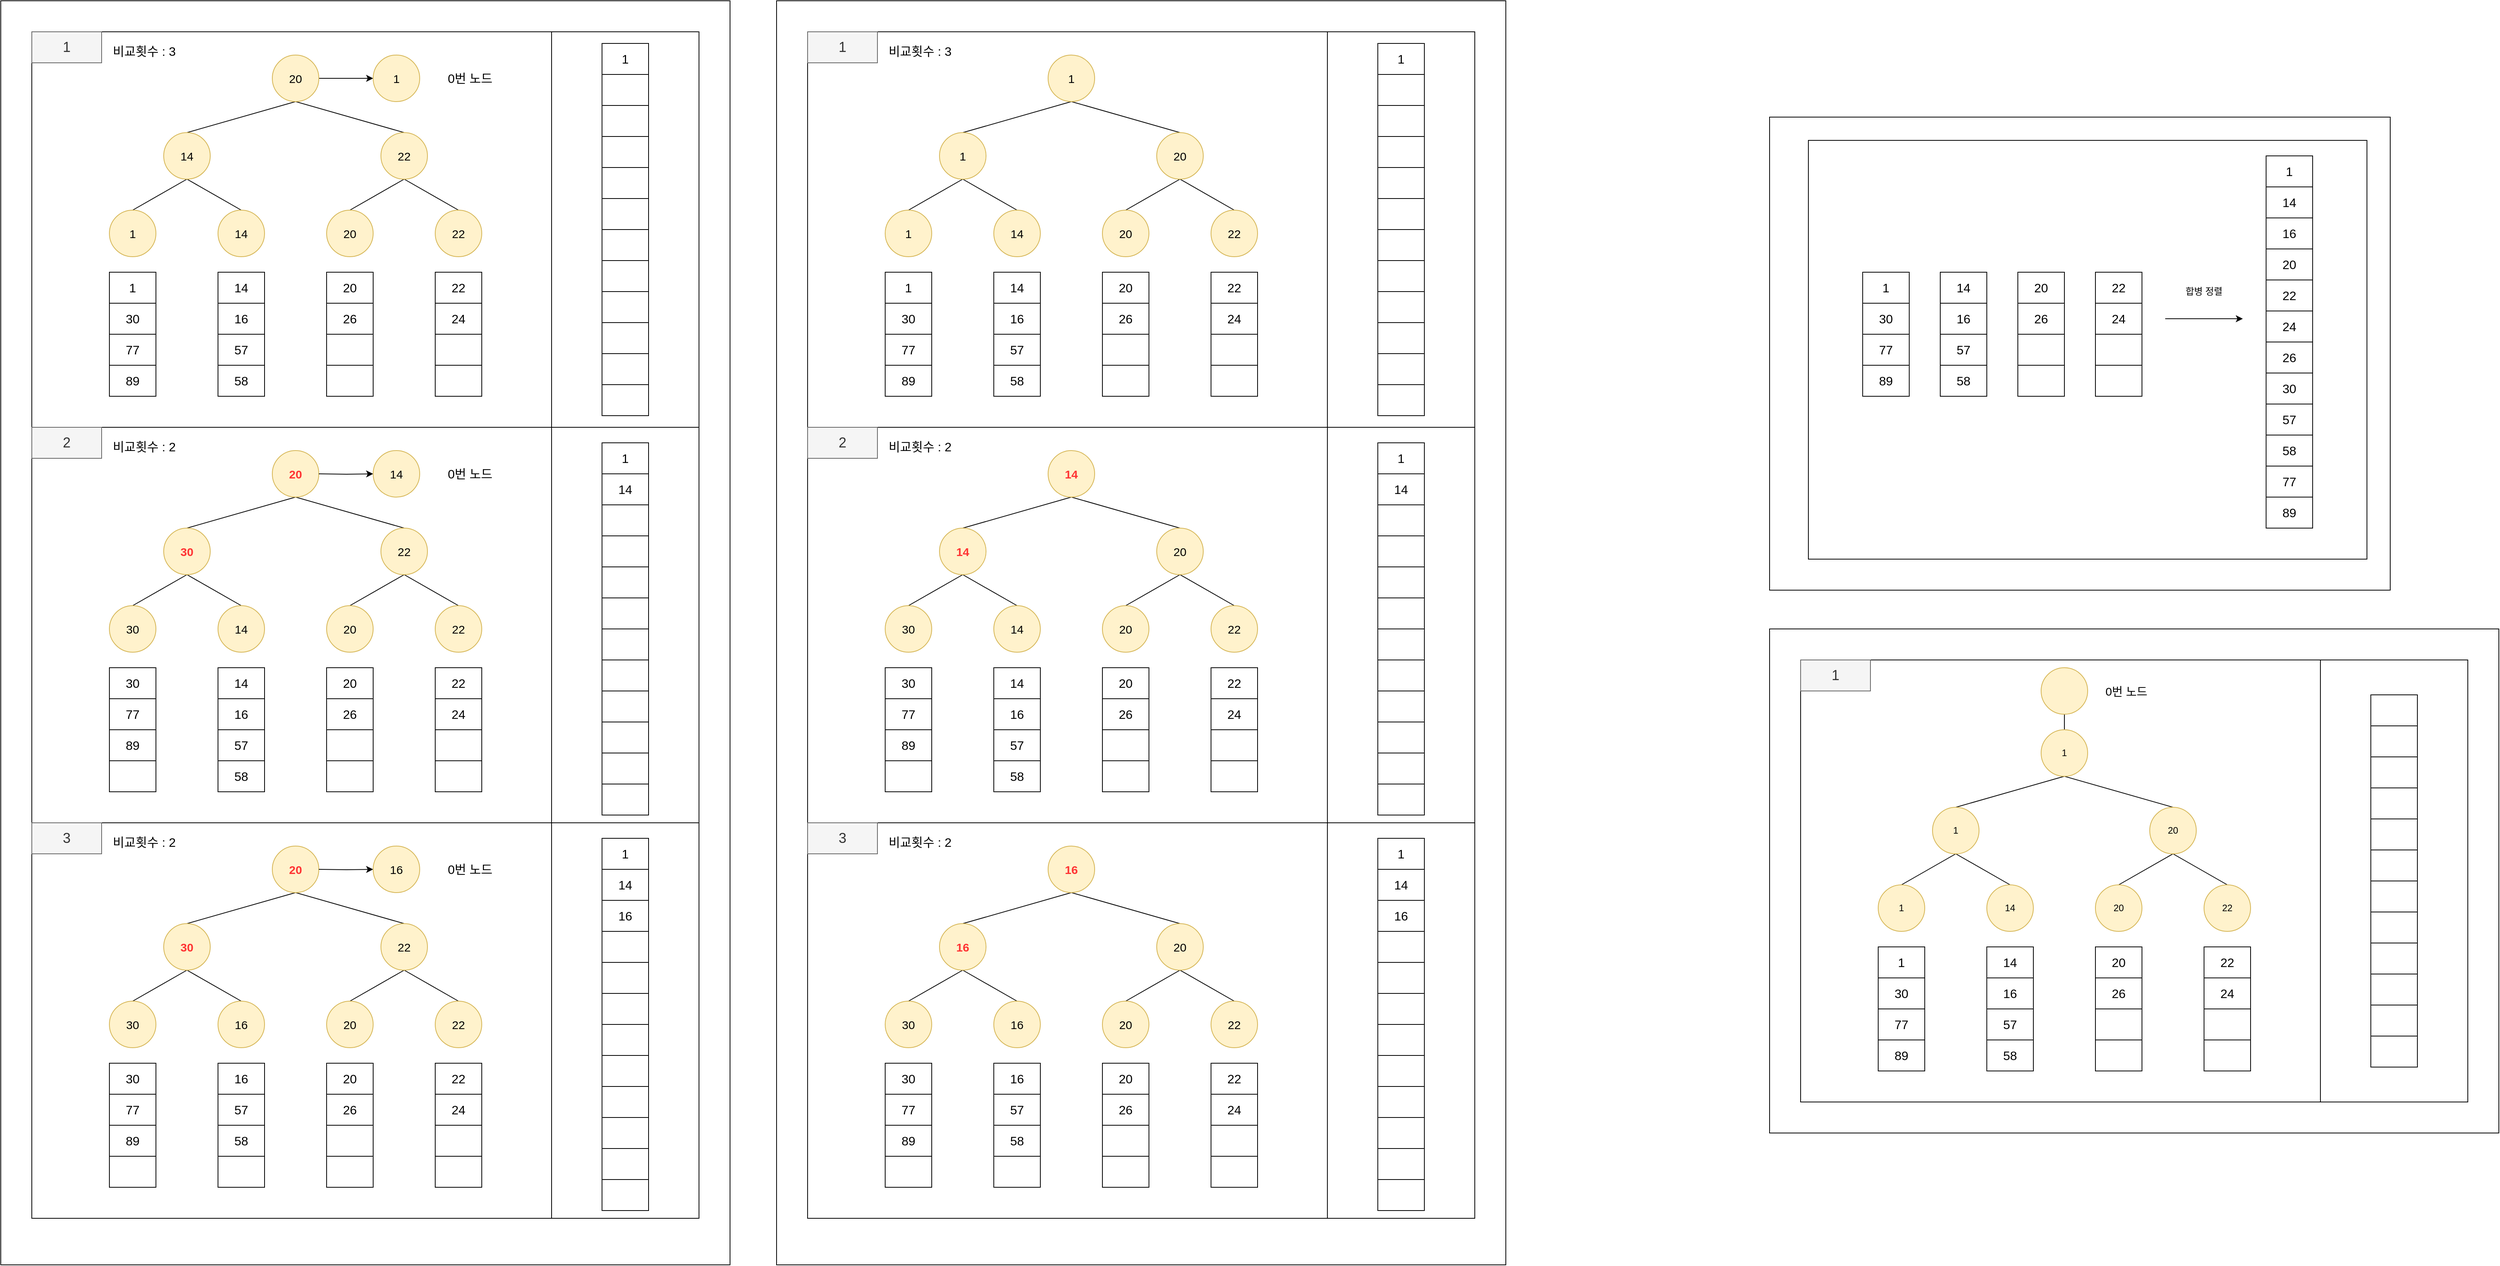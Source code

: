 <mxfile version="24.7.17">
  <diagram name="페이지-1" id="jxae-b2A-04BapaC3cUR">
    <mxGraphModel dx="5074" dy="1518" grid="1" gridSize="10" guides="1" tooltips="1" connect="1" arrows="1" fold="1" page="1" pageScale="1" pageWidth="827" pageHeight="1169" math="0" shadow="0">
      <root>
        <mxCell id="0" />
        <mxCell id="1" parent="0" />
        <mxCell id="UlA5q1iLpmQbaYY1WdKh-126" value="" style="rounded=0;whiteSpace=wrap;html=1;" vertex="1" parent="1">
          <mxGeometry x="-1460" y="170" width="940" height="1630" as="geometry" />
        </mxCell>
        <mxCell id="UlA5q1iLpmQbaYY1WdKh-125" value="" style="rounded=0;whiteSpace=wrap;html=1;" vertex="1" parent="1">
          <mxGeometry x="-1420" y="210" width="670" height="510" as="geometry" />
        </mxCell>
        <mxCell id="UlA5q1iLpmQbaYY1WdKh-58" value="" style="rounded=0;whiteSpace=wrap;html=1;" vertex="1" parent="1">
          <mxGeometry x="-180" y="320" width="800" height="610" as="geometry" />
        </mxCell>
        <mxCell id="UlA5q1iLpmQbaYY1WdKh-55" value="" style="rounded=0;whiteSpace=wrap;html=1;" vertex="1" parent="1">
          <mxGeometry x="-130" y="350" width="720" height="540" as="geometry" />
        </mxCell>
        <mxCell id="UlA5q1iLpmQbaYY1WdKh-1" value="" style="shape=table;startSize=0;container=1;collapsible=0;childLayout=tableLayout;fontSize=16;" vertex="1" parent="1">
          <mxGeometry x="40" y="520" width="60" height="160" as="geometry" />
        </mxCell>
        <mxCell id="UlA5q1iLpmQbaYY1WdKh-2" value="" style="shape=tableRow;horizontal=0;startSize=0;swimlaneHead=0;swimlaneBody=0;strokeColor=inherit;top=0;left=0;bottom=0;right=0;collapsible=0;dropTarget=0;fillColor=none;points=[[0,0.5],[1,0.5]];portConstraint=eastwest;fontSize=16;" vertex="1" parent="UlA5q1iLpmQbaYY1WdKh-1">
          <mxGeometry width="60" height="40" as="geometry" />
        </mxCell>
        <mxCell id="UlA5q1iLpmQbaYY1WdKh-3" value="14" style="shape=partialRectangle;html=1;whiteSpace=wrap;connectable=0;strokeColor=inherit;overflow=hidden;fillColor=none;top=0;left=0;bottom=0;right=0;pointerEvents=1;fontSize=16;" vertex="1" parent="UlA5q1iLpmQbaYY1WdKh-2">
          <mxGeometry width="60" height="40" as="geometry">
            <mxRectangle width="60" height="40" as="alternateBounds" />
          </mxGeometry>
        </mxCell>
        <mxCell id="UlA5q1iLpmQbaYY1WdKh-6" value="" style="shape=tableRow;horizontal=0;startSize=0;swimlaneHead=0;swimlaneBody=0;strokeColor=inherit;top=0;left=0;bottom=0;right=0;collapsible=0;dropTarget=0;fillColor=none;points=[[0,0.5],[1,0.5]];portConstraint=eastwest;fontSize=16;" vertex="1" parent="UlA5q1iLpmQbaYY1WdKh-1">
          <mxGeometry y="40" width="60" height="40" as="geometry" />
        </mxCell>
        <mxCell id="UlA5q1iLpmQbaYY1WdKh-7" value="16" style="shape=partialRectangle;html=1;whiteSpace=wrap;connectable=0;strokeColor=inherit;overflow=hidden;fillColor=none;top=0;left=0;bottom=0;right=0;pointerEvents=1;fontSize=16;" vertex="1" parent="UlA5q1iLpmQbaYY1WdKh-6">
          <mxGeometry width="60" height="40" as="geometry">
            <mxRectangle width="60" height="40" as="alternateBounds" />
          </mxGeometry>
        </mxCell>
        <mxCell id="UlA5q1iLpmQbaYY1WdKh-10" value="" style="shape=tableRow;horizontal=0;startSize=0;swimlaneHead=0;swimlaneBody=0;strokeColor=inherit;top=0;left=0;bottom=0;right=0;collapsible=0;dropTarget=0;fillColor=none;points=[[0,0.5],[1,0.5]];portConstraint=eastwest;fontSize=16;" vertex="1" parent="UlA5q1iLpmQbaYY1WdKh-1">
          <mxGeometry y="80" width="60" height="40" as="geometry" />
        </mxCell>
        <mxCell id="UlA5q1iLpmQbaYY1WdKh-11" value="57" style="shape=partialRectangle;html=1;whiteSpace=wrap;connectable=0;strokeColor=inherit;overflow=hidden;fillColor=none;top=0;left=0;bottom=0;right=0;pointerEvents=1;fontSize=16;" vertex="1" parent="UlA5q1iLpmQbaYY1WdKh-10">
          <mxGeometry width="60" height="40" as="geometry">
            <mxRectangle width="60" height="40" as="alternateBounds" />
          </mxGeometry>
        </mxCell>
        <mxCell id="UlA5q1iLpmQbaYY1WdKh-14" style="shape=tableRow;horizontal=0;startSize=0;swimlaneHead=0;swimlaneBody=0;strokeColor=inherit;top=0;left=0;bottom=0;right=0;collapsible=0;dropTarget=0;fillColor=none;points=[[0,0.5],[1,0.5]];portConstraint=eastwest;fontSize=16;" vertex="1" parent="UlA5q1iLpmQbaYY1WdKh-1">
          <mxGeometry y="120" width="60" height="40" as="geometry" />
        </mxCell>
        <mxCell id="UlA5q1iLpmQbaYY1WdKh-15" value="58" style="shape=partialRectangle;html=1;whiteSpace=wrap;connectable=0;strokeColor=inherit;overflow=hidden;fillColor=none;top=0;left=0;bottom=0;right=0;pointerEvents=1;fontSize=16;" vertex="1" parent="UlA5q1iLpmQbaYY1WdKh-14">
          <mxGeometry width="60" height="40" as="geometry">
            <mxRectangle width="60" height="40" as="alternateBounds" />
          </mxGeometry>
        </mxCell>
        <mxCell id="UlA5q1iLpmQbaYY1WdKh-18" value="" style="shape=table;startSize=0;container=1;collapsible=0;childLayout=tableLayout;fontSize=16;" vertex="1" parent="1">
          <mxGeometry x="140" y="520" width="60" height="160" as="geometry" />
        </mxCell>
        <mxCell id="UlA5q1iLpmQbaYY1WdKh-19" value="" style="shape=tableRow;horizontal=0;startSize=0;swimlaneHead=0;swimlaneBody=0;strokeColor=inherit;top=0;left=0;bottom=0;right=0;collapsible=0;dropTarget=0;fillColor=none;points=[[0,0.5],[1,0.5]];portConstraint=eastwest;fontSize=16;" vertex="1" parent="UlA5q1iLpmQbaYY1WdKh-18">
          <mxGeometry width="60" height="40" as="geometry" />
        </mxCell>
        <mxCell id="UlA5q1iLpmQbaYY1WdKh-20" value="20" style="shape=partialRectangle;html=1;whiteSpace=wrap;connectable=0;strokeColor=inherit;overflow=hidden;fillColor=none;top=0;left=0;bottom=0;right=0;pointerEvents=1;fontSize=16;" vertex="1" parent="UlA5q1iLpmQbaYY1WdKh-19">
          <mxGeometry width="60" height="40" as="geometry">
            <mxRectangle width="60" height="40" as="alternateBounds" />
          </mxGeometry>
        </mxCell>
        <mxCell id="UlA5q1iLpmQbaYY1WdKh-21" value="" style="shape=tableRow;horizontal=0;startSize=0;swimlaneHead=0;swimlaneBody=0;strokeColor=inherit;top=0;left=0;bottom=0;right=0;collapsible=0;dropTarget=0;fillColor=none;points=[[0,0.5],[1,0.5]];portConstraint=eastwest;fontSize=16;" vertex="1" parent="UlA5q1iLpmQbaYY1WdKh-18">
          <mxGeometry y="40" width="60" height="40" as="geometry" />
        </mxCell>
        <mxCell id="UlA5q1iLpmQbaYY1WdKh-22" value="26" style="shape=partialRectangle;html=1;whiteSpace=wrap;connectable=0;strokeColor=inherit;overflow=hidden;fillColor=none;top=0;left=0;bottom=0;right=0;pointerEvents=1;fontSize=16;" vertex="1" parent="UlA5q1iLpmQbaYY1WdKh-21">
          <mxGeometry width="60" height="40" as="geometry">
            <mxRectangle width="60" height="40" as="alternateBounds" />
          </mxGeometry>
        </mxCell>
        <mxCell id="UlA5q1iLpmQbaYY1WdKh-23" value="" style="shape=tableRow;horizontal=0;startSize=0;swimlaneHead=0;swimlaneBody=0;strokeColor=inherit;top=0;left=0;bottom=0;right=0;collapsible=0;dropTarget=0;fillColor=none;points=[[0,0.5],[1,0.5]];portConstraint=eastwest;fontSize=16;" vertex="1" parent="UlA5q1iLpmQbaYY1WdKh-18">
          <mxGeometry y="80" width="60" height="40" as="geometry" />
        </mxCell>
        <mxCell id="UlA5q1iLpmQbaYY1WdKh-24" value="" style="shape=partialRectangle;html=1;whiteSpace=wrap;connectable=0;strokeColor=inherit;overflow=hidden;fillColor=none;top=0;left=0;bottom=0;right=0;pointerEvents=1;fontSize=16;" vertex="1" parent="UlA5q1iLpmQbaYY1WdKh-23">
          <mxGeometry width="60" height="40" as="geometry">
            <mxRectangle width="60" height="40" as="alternateBounds" />
          </mxGeometry>
        </mxCell>
        <mxCell id="UlA5q1iLpmQbaYY1WdKh-25" style="shape=tableRow;horizontal=0;startSize=0;swimlaneHead=0;swimlaneBody=0;strokeColor=inherit;top=0;left=0;bottom=0;right=0;collapsible=0;dropTarget=0;fillColor=none;points=[[0,0.5],[1,0.5]];portConstraint=eastwest;fontSize=16;" vertex="1" parent="UlA5q1iLpmQbaYY1WdKh-18">
          <mxGeometry y="120" width="60" height="40" as="geometry" />
        </mxCell>
        <mxCell id="UlA5q1iLpmQbaYY1WdKh-26" value="" style="shape=partialRectangle;html=1;whiteSpace=wrap;connectable=0;strokeColor=inherit;overflow=hidden;fillColor=none;top=0;left=0;bottom=0;right=0;pointerEvents=1;fontSize=16;" vertex="1" parent="UlA5q1iLpmQbaYY1WdKh-25">
          <mxGeometry width="60" height="40" as="geometry">
            <mxRectangle width="60" height="40" as="alternateBounds" />
          </mxGeometry>
        </mxCell>
        <mxCell id="UlA5q1iLpmQbaYY1WdKh-29" value="" style="shape=table;startSize=0;container=1;collapsible=0;childLayout=tableLayout;fontSize=16;" vertex="1" parent="1">
          <mxGeometry x="240" y="520" width="60" height="160" as="geometry" />
        </mxCell>
        <mxCell id="UlA5q1iLpmQbaYY1WdKh-30" value="" style="shape=tableRow;horizontal=0;startSize=0;swimlaneHead=0;swimlaneBody=0;strokeColor=inherit;top=0;left=0;bottom=0;right=0;collapsible=0;dropTarget=0;fillColor=none;points=[[0,0.5],[1,0.5]];portConstraint=eastwest;fontSize=16;" vertex="1" parent="UlA5q1iLpmQbaYY1WdKh-29">
          <mxGeometry width="60" height="40" as="geometry" />
        </mxCell>
        <mxCell id="UlA5q1iLpmQbaYY1WdKh-31" value="22" style="shape=partialRectangle;html=1;whiteSpace=wrap;connectable=0;strokeColor=inherit;overflow=hidden;fillColor=none;top=0;left=0;bottom=0;right=0;pointerEvents=1;fontSize=16;" vertex="1" parent="UlA5q1iLpmQbaYY1WdKh-30">
          <mxGeometry width="60" height="40" as="geometry">
            <mxRectangle width="60" height="40" as="alternateBounds" />
          </mxGeometry>
        </mxCell>
        <mxCell id="UlA5q1iLpmQbaYY1WdKh-32" value="" style="shape=tableRow;horizontal=0;startSize=0;swimlaneHead=0;swimlaneBody=0;strokeColor=inherit;top=0;left=0;bottom=0;right=0;collapsible=0;dropTarget=0;fillColor=none;points=[[0,0.5],[1,0.5]];portConstraint=eastwest;fontSize=16;" vertex="1" parent="UlA5q1iLpmQbaYY1WdKh-29">
          <mxGeometry y="40" width="60" height="40" as="geometry" />
        </mxCell>
        <mxCell id="UlA5q1iLpmQbaYY1WdKh-33" value="24" style="shape=partialRectangle;html=1;whiteSpace=wrap;connectable=0;strokeColor=inherit;overflow=hidden;fillColor=none;top=0;left=0;bottom=0;right=0;pointerEvents=1;fontSize=16;" vertex="1" parent="UlA5q1iLpmQbaYY1WdKh-32">
          <mxGeometry width="60" height="40" as="geometry">
            <mxRectangle width="60" height="40" as="alternateBounds" />
          </mxGeometry>
        </mxCell>
        <mxCell id="UlA5q1iLpmQbaYY1WdKh-34" value="" style="shape=tableRow;horizontal=0;startSize=0;swimlaneHead=0;swimlaneBody=0;strokeColor=inherit;top=0;left=0;bottom=0;right=0;collapsible=0;dropTarget=0;fillColor=none;points=[[0,0.5],[1,0.5]];portConstraint=eastwest;fontSize=16;" vertex="1" parent="UlA5q1iLpmQbaYY1WdKh-29">
          <mxGeometry y="80" width="60" height="40" as="geometry" />
        </mxCell>
        <mxCell id="UlA5q1iLpmQbaYY1WdKh-35" value="" style="shape=partialRectangle;html=1;whiteSpace=wrap;connectable=0;strokeColor=inherit;overflow=hidden;fillColor=none;top=0;left=0;bottom=0;right=0;pointerEvents=1;fontSize=16;" vertex="1" parent="UlA5q1iLpmQbaYY1WdKh-34">
          <mxGeometry width="60" height="40" as="geometry">
            <mxRectangle width="60" height="40" as="alternateBounds" />
          </mxGeometry>
        </mxCell>
        <mxCell id="UlA5q1iLpmQbaYY1WdKh-36" style="shape=tableRow;horizontal=0;startSize=0;swimlaneHead=0;swimlaneBody=0;strokeColor=inherit;top=0;left=0;bottom=0;right=0;collapsible=0;dropTarget=0;fillColor=none;points=[[0,0.5],[1,0.5]];portConstraint=eastwest;fontSize=16;" vertex="1" parent="UlA5q1iLpmQbaYY1WdKh-29">
          <mxGeometry y="120" width="60" height="40" as="geometry" />
        </mxCell>
        <mxCell id="UlA5q1iLpmQbaYY1WdKh-37" value="" style="shape=partialRectangle;html=1;whiteSpace=wrap;connectable=0;strokeColor=inherit;overflow=hidden;fillColor=none;top=0;left=0;bottom=0;right=0;pointerEvents=1;fontSize=16;" vertex="1" parent="UlA5q1iLpmQbaYY1WdKh-36">
          <mxGeometry width="60" height="40" as="geometry">
            <mxRectangle width="60" height="40" as="alternateBounds" />
          </mxGeometry>
        </mxCell>
        <mxCell id="UlA5q1iLpmQbaYY1WdKh-38" value="" style="shape=table;startSize=0;container=1;collapsible=0;childLayout=tableLayout;fontSize=16;" vertex="1" parent="1">
          <mxGeometry x="460" y="370" width="60" height="480" as="geometry" />
        </mxCell>
        <mxCell id="UlA5q1iLpmQbaYY1WdKh-39" value="" style="shape=tableRow;horizontal=0;startSize=0;swimlaneHead=0;swimlaneBody=0;strokeColor=inherit;top=0;left=0;bottom=0;right=0;collapsible=0;dropTarget=0;fillColor=none;points=[[0,0.5],[1,0.5]];portConstraint=eastwest;fontSize=16;" vertex="1" parent="UlA5q1iLpmQbaYY1WdKh-38">
          <mxGeometry width="60" height="40" as="geometry" />
        </mxCell>
        <mxCell id="UlA5q1iLpmQbaYY1WdKh-40" value="1" style="shape=partialRectangle;html=1;whiteSpace=wrap;connectable=0;strokeColor=inherit;overflow=hidden;fillColor=none;top=0;left=0;bottom=0;right=0;pointerEvents=1;fontSize=16;" vertex="1" parent="UlA5q1iLpmQbaYY1WdKh-39">
          <mxGeometry width="60" height="40" as="geometry">
            <mxRectangle width="60" height="40" as="alternateBounds" />
          </mxGeometry>
        </mxCell>
        <mxCell id="UlA5q1iLpmQbaYY1WdKh-41" value="" style="shape=tableRow;horizontal=0;startSize=0;swimlaneHead=0;swimlaneBody=0;strokeColor=inherit;top=0;left=0;bottom=0;right=0;collapsible=0;dropTarget=0;fillColor=none;points=[[0,0.5],[1,0.5]];portConstraint=eastwest;fontSize=16;" vertex="1" parent="UlA5q1iLpmQbaYY1WdKh-38">
          <mxGeometry y="40" width="60" height="40" as="geometry" />
        </mxCell>
        <mxCell id="UlA5q1iLpmQbaYY1WdKh-42" value="14" style="shape=partialRectangle;html=1;whiteSpace=wrap;connectable=0;strokeColor=inherit;overflow=hidden;fillColor=none;top=0;left=0;bottom=0;right=0;pointerEvents=1;fontSize=16;" vertex="1" parent="UlA5q1iLpmQbaYY1WdKh-41">
          <mxGeometry width="60" height="40" as="geometry">
            <mxRectangle width="60" height="40" as="alternateBounds" />
          </mxGeometry>
        </mxCell>
        <mxCell id="UlA5q1iLpmQbaYY1WdKh-43" value="" style="shape=tableRow;horizontal=0;startSize=0;swimlaneHead=0;swimlaneBody=0;strokeColor=inherit;top=0;left=0;bottom=0;right=0;collapsible=0;dropTarget=0;fillColor=none;points=[[0,0.5],[1,0.5]];portConstraint=eastwest;fontSize=16;" vertex="1" parent="UlA5q1iLpmQbaYY1WdKh-38">
          <mxGeometry y="80" width="60" height="40" as="geometry" />
        </mxCell>
        <mxCell id="UlA5q1iLpmQbaYY1WdKh-44" value="16" style="shape=partialRectangle;html=1;whiteSpace=wrap;connectable=0;strokeColor=inherit;overflow=hidden;fillColor=none;top=0;left=0;bottom=0;right=0;pointerEvents=1;fontSize=16;" vertex="1" parent="UlA5q1iLpmQbaYY1WdKh-43">
          <mxGeometry width="60" height="40" as="geometry">
            <mxRectangle width="60" height="40" as="alternateBounds" />
          </mxGeometry>
        </mxCell>
        <mxCell id="UlA5q1iLpmQbaYY1WdKh-45" style="shape=tableRow;horizontal=0;startSize=0;swimlaneHead=0;swimlaneBody=0;strokeColor=inherit;top=0;left=0;bottom=0;right=0;collapsible=0;dropTarget=0;fillColor=none;points=[[0,0.5],[1,0.5]];portConstraint=eastwest;fontSize=16;" vertex="1" parent="UlA5q1iLpmQbaYY1WdKh-38">
          <mxGeometry y="120" width="60" height="40" as="geometry" />
        </mxCell>
        <mxCell id="UlA5q1iLpmQbaYY1WdKh-46" value="20" style="shape=partialRectangle;html=1;whiteSpace=wrap;connectable=0;strokeColor=inherit;overflow=hidden;fillColor=none;top=0;left=0;bottom=0;right=0;pointerEvents=1;fontSize=16;" vertex="1" parent="UlA5q1iLpmQbaYY1WdKh-45">
          <mxGeometry width="60" height="40" as="geometry">
            <mxRectangle width="60" height="40" as="alternateBounds" />
          </mxGeometry>
        </mxCell>
        <mxCell id="UlA5q1iLpmQbaYY1WdKh-47" style="shape=tableRow;horizontal=0;startSize=0;swimlaneHead=0;swimlaneBody=0;strokeColor=inherit;top=0;left=0;bottom=0;right=0;collapsible=0;dropTarget=0;fillColor=none;points=[[0,0.5],[1,0.5]];portConstraint=eastwest;fontSize=16;" vertex="1" parent="UlA5q1iLpmQbaYY1WdKh-38">
          <mxGeometry y="160" width="60" height="40" as="geometry" />
        </mxCell>
        <mxCell id="UlA5q1iLpmQbaYY1WdKh-48" value="22" style="shape=partialRectangle;html=1;whiteSpace=wrap;connectable=0;strokeColor=inherit;overflow=hidden;fillColor=none;top=0;left=0;bottom=0;right=0;pointerEvents=1;fontSize=16;" vertex="1" parent="UlA5q1iLpmQbaYY1WdKh-47">
          <mxGeometry width="60" height="40" as="geometry">
            <mxRectangle width="60" height="40" as="alternateBounds" />
          </mxGeometry>
        </mxCell>
        <mxCell id="UlA5q1iLpmQbaYY1WdKh-74" style="shape=tableRow;horizontal=0;startSize=0;swimlaneHead=0;swimlaneBody=0;strokeColor=inherit;top=0;left=0;bottom=0;right=0;collapsible=0;dropTarget=0;fillColor=none;points=[[0,0.5],[1,0.5]];portConstraint=eastwest;fontSize=16;" vertex="1" parent="UlA5q1iLpmQbaYY1WdKh-38">
          <mxGeometry y="200" width="60" height="40" as="geometry" />
        </mxCell>
        <mxCell id="UlA5q1iLpmQbaYY1WdKh-75" value="24" style="shape=partialRectangle;html=1;whiteSpace=wrap;connectable=0;strokeColor=inherit;overflow=hidden;fillColor=none;top=0;left=0;bottom=0;right=0;pointerEvents=1;fontSize=16;" vertex="1" parent="UlA5q1iLpmQbaYY1WdKh-74">
          <mxGeometry width="60" height="40" as="geometry">
            <mxRectangle width="60" height="40" as="alternateBounds" />
          </mxGeometry>
        </mxCell>
        <mxCell id="UlA5q1iLpmQbaYY1WdKh-72" style="shape=tableRow;horizontal=0;startSize=0;swimlaneHead=0;swimlaneBody=0;strokeColor=inherit;top=0;left=0;bottom=0;right=0;collapsible=0;dropTarget=0;fillColor=none;points=[[0,0.5],[1,0.5]];portConstraint=eastwest;fontSize=16;" vertex="1" parent="UlA5q1iLpmQbaYY1WdKh-38">
          <mxGeometry y="240" width="60" height="40" as="geometry" />
        </mxCell>
        <mxCell id="UlA5q1iLpmQbaYY1WdKh-73" value="26" style="shape=partialRectangle;html=1;whiteSpace=wrap;connectable=0;strokeColor=inherit;overflow=hidden;fillColor=none;top=0;left=0;bottom=0;right=0;pointerEvents=1;fontSize=16;" vertex="1" parent="UlA5q1iLpmQbaYY1WdKh-72">
          <mxGeometry width="60" height="40" as="geometry">
            <mxRectangle width="60" height="40" as="alternateBounds" />
          </mxGeometry>
        </mxCell>
        <mxCell id="UlA5q1iLpmQbaYY1WdKh-70" style="shape=tableRow;horizontal=0;startSize=0;swimlaneHead=0;swimlaneBody=0;strokeColor=inherit;top=0;left=0;bottom=0;right=0;collapsible=0;dropTarget=0;fillColor=none;points=[[0,0.5],[1,0.5]];portConstraint=eastwest;fontSize=16;" vertex="1" parent="UlA5q1iLpmQbaYY1WdKh-38">
          <mxGeometry y="280" width="60" height="40" as="geometry" />
        </mxCell>
        <mxCell id="UlA5q1iLpmQbaYY1WdKh-71" value="30" style="shape=partialRectangle;html=1;whiteSpace=wrap;connectable=0;strokeColor=inherit;overflow=hidden;fillColor=none;top=0;left=0;bottom=0;right=0;pointerEvents=1;fontSize=16;" vertex="1" parent="UlA5q1iLpmQbaYY1WdKh-70">
          <mxGeometry width="60" height="40" as="geometry">
            <mxRectangle width="60" height="40" as="alternateBounds" />
          </mxGeometry>
        </mxCell>
        <mxCell id="UlA5q1iLpmQbaYY1WdKh-68" style="shape=tableRow;horizontal=0;startSize=0;swimlaneHead=0;swimlaneBody=0;strokeColor=inherit;top=0;left=0;bottom=0;right=0;collapsible=0;dropTarget=0;fillColor=none;points=[[0,0.5],[1,0.5]];portConstraint=eastwest;fontSize=16;" vertex="1" parent="UlA5q1iLpmQbaYY1WdKh-38">
          <mxGeometry y="320" width="60" height="40" as="geometry" />
        </mxCell>
        <mxCell id="UlA5q1iLpmQbaYY1WdKh-69" value="57" style="shape=partialRectangle;html=1;whiteSpace=wrap;connectable=0;strokeColor=inherit;overflow=hidden;fillColor=none;top=0;left=0;bottom=0;right=0;pointerEvents=1;fontSize=16;" vertex="1" parent="UlA5q1iLpmQbaYY1WdKh-68">
          <mxGeometry width="60" height="40" as="geometry">
            <mxRectangle width="60" height="40" as="alternateBounds" />
          </mxGeometry>
        </mxCell>
        <mxCell id="UlA5q1iLpmQbaYY1WdKh-49" style="shape=tableRow;horizontal=0;startSize=0;swimlaneHead=0;swimlaneBody=0;strokeColor=inherit;top=0;left=0;bottom=0;right=0;collapsible=0;dropTarget=0;fillColor=none;points=[[0,0.5],[1,0.5]];portConstraint=eastwest;fontSize=16;" vertex="1" parent="UlA5q1iLpmQbaYY1WdKh-38">
          <mxGeometry y="360" width="60" height="40" as="geometry" />
        </mxCell>
        <mxCell id="UlA5q1iLpmQbaYY1WdKh-50" value="58" style="shape=partialRectangle;html=1;whiteSpace=wrap;connectable=0;strokeColor=inherit;overflow=hidden;fillColor=none;top=0;left=0;bottom=0;right=0;pointerEvents=1;fontSize=16;" vertex="1" parent="UlA5q1iLpmQbaYY1WdKh-49">
          <mxGeometry width="60" height="40" as="geometry">
            <mxRectangle width="60" height="40" as="alternateBounds" />
          </mxGeometry>
        </mxCell>
        <mxCell id="UlA5q1iLpmQbaYY1WdKh-51" style="shape=tableRow;horizontal=0;startSize=0;swimlaneHead=0;swimlaneBody=0;strokeColor=inherit;top=0;left=0;bottom=0;right=0;collapsible=0;dropTarget=0;fillColor=none;points=[[0,0.5],[1,0.5]];portConstraint=eastwest;fontSize=16;" vertex="1" parent="UlA5q1iLpmQbaYY1WdKh-38">
          <mxGeometry y="400" width="60" height="40" as="geometry" />
        </mxCell>
        <mxCell id="UlA5q1iLpmQbaYY1WdKh-52" value="77" style="shape=partialRectangle;html=1;whiteSpace=wrap;connectable=0;strokeColor=inherit;overflow=hidden;fillColor=none;top=0;left=0;bottom=0;right=0;pointerEvents=1;fontSize=16;" vertex="1" parent="UlA5q1iLpmQbaYY1WdKh-51">
          <mxGeometry width="60" height="40" as="geometry">
            <mxRectangle width="60" height="40" as="alternateBounds" />
          </mxGeometry>
        </mxCell>
        <mxCell id="UlA5q1iLpmQbaYY1WdKh-53" style="shape=tableRow;horizontal=0;startSize=0;swimlaneHead=0;swimlaneBody=0;strokeColor=inherit;top=0;left=0;bottom=0;right=0;collapsible=0;dropTarget=0;fillColor=none;points=[[0,0.5],[1,0.5]];portConstraint=eastwest;fontSize=16;" vertex="1" parent="UlA5q1iLpmQbaYY1WdKh-38">
          <mxGeometry y="440" width="60" height="40" as="geometry" />
        </mxCell>
        <mxCell id="UlA5q1iLpmQbaYY1WdKh-54" value="89" style="shape=partialRectangle;html=1;whiteSpace=wrap;connectable=0;strokeColor=inherit;overflow=hidden;fillColor=none;top=0;left=0;bottom=0;right=0;pointerEvents=1;fontSize=16;" vertex="1" parent="UlA5q1iLpmQbaYY1WdKh-53">
          <mxGeometry width="60" height="40" as="geometry">
            <mxRectangle width="60" height="40" as="alternateBounds" />
          </mxGeometry>
        </mxCell>
        <mxCell id="UlA5q1iLpmQbaYY1WdKh-56" style="edgeStyle=orthogonalEdgeStyle;rounded=0;orthogonalLoop=1;jettySize=auto;html=1;" edge="1" parent="1">
          <mxGeometry relative="1" as="geometry">
            <mxPoint x="330" y="580" as="sourcePoint" />
            <mxPoint x="430" y="580" as="targetPoint" />
          </mxGeometry>
        </mxCell>
        <mxCell id="UlA5q1iLpmQbaYY1WdKh-57" value="합병 정렬" style="text;strokeColor=none;align=center;fillColor=none;html=1;verticalAlign=middle;whiteSpace=wrap;rounded=0;" vertex="1" parent="1">
          <mxGeometry x="350" y="530" width="60" height="30" as="geometry" />
        </mxCell>
        <mxCell id="UlA5q1iLpmQbaYY1WdKh-59" value="" style="shape=table;startSize=0;container=1;collapsible=0;childLayout=tableLayout;fontSize=16;" vertex="1" parent="1">
          <mxGeometry x="-60" y="520" width="60" height="160" as="geometry" />
        </mxCell>
        <mxCell id="UlA5q1iLpmQbaYY1WdKh-60" value="" style="shape=tableRow;horizontal=0;startSize=0;swimlaneHead=0;swimlaneBody=0;strokeColor=inherit;top=0;left=0;bottom=0;right=0;collapsible=0;dropTarget=0;fillColor=none;points=[[0,0.5],[1,0.5]];portConstraint=eastwest;fontSize=16;" vertex="1" parent="UlA5q1iLpmQbaYY1WdKh-59">
          <mxGeometry width="60" height="40" as="geometry" />
        </mxCell>
        <mxCell id="UlA5q1iLpmQbaYY1WdKh-61" value="1" style="shape=partialRectangle;html=1;whiteSpace=wrap;connectable=0;strokeColor=inherit;overflow=hidden;fillColor=none;top=0;left=0;bottom=0;right=0;pointerEvents=1;fontSize=16;" vertex="1" parent="UlA5q1iLpmQbaYY1WdKh-60">
          <mxGeometry width="60" height="40" as="geometry">
            <mxRectangle width="60" height="40" as="alternateBounds" />
          </mxGeometry>
        </mxCell>
        <mxCell id="UlA5q1iLpmQbaYY1WdKh-62" value="" style="shape=tableRow;horizontal=0;startSize=0;swimlaneHead=0;swimlaneBody=0;strokeColor=inherit;top=0;left=0;bottom=0;right=0;collapsible=0;dropTarget=0;fillColor=none;points=[[0,0.5],[1,0.5]];portConstraint=eastwest;fontSize=16;" vertex="1" parent="UlA5q1iLpmQbaYY1WdKh-59">
          <mxGeometry y="40" width="60" height="40" as="geometry" />
        </mxCell>
        <mxCell id="UlA5q1iLpmQbaYY1WdKh-63" value="30" style="shape=partialRectangle;html=1;whiteSpace=wrap;connectable=0;strokeColor=inherit;overflow=hidden;fillColor=none;top=0;left=0;bottom=0;right=0;pointerEvents=1;fontSize=16;" vertex="1" parent="UlA5q1iLpmQbaYY1WdKh-62">
          <mxGeometry width="60" height="40" as="geometry">
            <mxRectangle width="60" height="40" as="alternateBounds" />
          </mxGeometry>
        </mxCell>
        <mxCell id="UlA5q1iLpmQbaYY1WdKh-64" value="" style="shape=tableRow;horizontal=0;startSize=0;swimlaneHead=0;swimlaneBody=0;strokeColor=inherit;top=0;left=0;bottom=0;right=0;collapsible=0;dropTarget=0;fillColor=none;points=[[0,0.5],[1,0.5]];portConstraint=eastwest;fontSize=16;" vertex="1" parent="UlA5q1iLpmQbaYY1WdKh-59">
          <mxGeometry y="80" width="60" height="40" as="geometry" />
        </mxCell>
        <mxCell id="UlA5q1iLpmQbaYY1WdKh-65" value="77" style="shape=partialRectangle;html=1;whiteSpace=wrap;connectable=0;strokeColor=inherit;overflow=hidden;fillColor=none;top=0;left=0;bottom=0;right=0;pointerEvents=1;fontSize=16;" vertex="1" parent="UlA5q1iLpmQbaYY1WdKh-64">
          <mxGeometry width="60" height="40" as="geometry">
            <mxRectangle width="60" height="40" as="alternateBounds" />
          </mxGeometry>
        </mxCell>
        <mxCell id="UlA5q1iLpmQbaYY1WdKh-66" style="shape=tableRow;horizontal=0;startSize=0;swimlaneHead=0;swimlaneBody=0;strokeColor=inherit;top=0;left=0;bottom=0;right=0;collapsible=0;dropTarget=0;fillColor=none;points=[[0,0.5],[1,0.5]];portConstraint=eastwest;fontSize=16;" vertex="1" parent="UlA5q1iLpmQbaYY1WdKh-59">
          <mxGeometry y="120" width="60" height="40" as="geometry" />
        </mxCell>
        <mxCell id="UlA5q1iLpmQbaYY1WdKh-67" value="89" style="shape=partialRectangle;html=1;whiteSpace=wrap;connectable=0;strokeColor=inherit;overflow=hidden;fillColor=none;top=0;left=0;bottom=0;right=0;pointerEvents=1;fontSize=16;" vertex="1" parent="UlA5q1iLpmQbaYY1WdKh-66">
          <mxGeometry width="60" height="40" as="geometry">
            <mxRectangle width="60" height="40" as="alternateBounds" />
          </mxGeometry>
        </mxCell>
        <mxCell id="UlA5q1iLpmQbaYY1WdKh-76" value="" style="shape=table;startSize=0;container=1;collapsible=0;childLayout=tableLayout;fontSize=16;" vertex="1" parent="1">
          <mxGeometry x="-1180" y="520" width="60" height="160" as="geometry" />
        </mxCell>
        <mxCell id="UlA5q1iLpmQbaYY1WdKh-77" value="" style="shape=tableRow;horizontal=0;startSize=0;swimlaneHead=0;swimlaneBody=0;strokeColor=inherit;top=0;left=0;bottom=0;right=0;collapsible=0;dropTarget=0;fillColor=none;points=[[0,0.5],[1,0.5]];portConstraint=eastwest;fontSize=16;" vertex="1" parent="UlA5q1iLpmQbaYY1WdKh-76">
          <mxGeometry width="60" height="40" as="geometry" />
        </mxCell>
        <mxCell id="UlA5q1iLpmQbaYY1WdKh-78" value="14" style="shape=partialRectangle;html=1;whiteSpace=wrap;connectable=0;strokeColor=inherit;overflow=hidden;fillColor=none;top=0;left=0;bottom=0;right=0;pointerEvents=1;fontSize=16;" vertex="1" parent="UlA5q1iLpmQbaYY1WdKh-77">
          <mxGeometry width="60" height="40" as="geometry">
            <mxRectangle width="60" height="40" as="alternateBounds" />
          </mxGeometry>
        </mxCell>
        <mxCell id="UlA5q1iLpmQbaYY1WdKh-79" value="" style="shape=tableRow;horizontal=0;startSize=0;swimlaneHead=0;swimlaneBody=0;strokeColor=inherit;top=0;left=0;bottom=0;right=0;collapsible=0;dropTarget=0;fillColor=none;points=[[0,0.5],[1,0.5]];portConstraint=eastwest;fontSize=16;" vertex="1" parent="UlA5q1iLpmQbaYY1WdKh-76">
          <mxGeometry y="40" width="60" height="40" as="geometry" />
        </mxCell>
        <mxCell id="UlA5q1iLpmQbaYY1WdKh-80" value="16" style="shape=partialRectangle;html=1;whiteSpace=wrap;connectable=0;strokeColor=inherit;overflow=hidden;fillColor=none;top=0;left=0;bottom=0;right=0;pointerEvents=1;fontSize=16;" vertex="1" parent="UlA5q1iLpmQbaYY1WdKh-79">
          <mxGeometry width="60" height="40" as="geometry">
            <mxRectangle width="60" height="40" as="alternateBounds" />
          </mxGeometry>
        </mxCell>
        <mxCell id="UlA5q1iLpmQbaYY1WdKh-81" value="" style="shape=tableRow;horizontal=0;startSize=0;swimlaneHead=0;swimlaneBody=0;strokeColor=inherit;top=0;left=0;bottom=0;right=0;collapsible=0;dropTarget=0;fillColor=none;points=[[0,0.5],[1,0.5]];portConstraint=eastwest;fontSize=16;" vertex="1" parent="UlA5q1iLpmQbaYY1WdKh-76">
          <mxGeometry y="80" width="60" height="40" as="geometry" />
        </mxCell>
        <mxCell id="UlA5q1iLpmQbaYY1WdKh-82" value="57" style="shape=partialRectangle;html=1;whiteSpace=wrap;connectable=0;strokeColor=inherit;overflow=hidden;fillColor=none;top=0;left=0;bottom=0;right=0;pointerEvents=1;fontSize=16;" vertex="1" parent="UlA5q1iLpmQbaYY1WdKh-81">
          <mxGeometry width="60" height="40" as="geometry">
            <mxRectangle width="60" height="40" as="alternateBounds" />
          </mxGeometry>
        </mxCell>
        <mxCell id="UlA5q1iLpmQbaYY1WdKh-83" style="shape=tableRow;horizontal=0;startSize=0;swimlaneHead=0;swimlaneBody=0;strokeColor=inherit;top=0;left=0;bottom=0;right=0;collapsible=0;dropTarget=0;fillColor=none;points=[[0,0.5],[1,0.5]];portConstraint=eastwest;fontSize=16;" vertex="1" parent="UlA5q1iLpmQbaYY1WdKh-76">
          <mxGeometry y="120" width="60" height="40" as="geometry" />
        </mxCell>
        <mxCell id="UlA5q1iLpmQbaYY1WdKh-84" value="58" style="shape=partialRectangle;html=1;whiteSpace=wrap;connectable=0;strokeColor=inherit;overflow=hidden;fillColor=none;top=0;left=0;bottom=0;right=0;pointerEvents=1;fontSize=16;" vertex="1" parent="UlA5q1iLpmQbaYY1WdKh-83">
          <mxGeometry width="60" height="40" as="geometry">
            <mxRectangle width="60" height="40" as="alternateBounds" />
          </mxGeometry>
        </mxCell>
        <mxCell id="UlA5q1iLpmQbaYY1WdKh-85" value="" style="shape=table;startSize=0;container=1;collapsible=0;childLayout=tableLayout;fontSize=16;" vertex="1" parent="1">
          <mxGeometry x="-1040" y="520" width="60" height="160" as="geometry" />
        </mxCell>
        <mxCell id="UlA5q1iLpmQbaYY1WdKh-86" value="" style="shape=tableRow;horizontal=0;startSize=0;swimlaneHead=0;swimlaneBody=0;strokeColor=inherit;top=0;left=0;bottom=0;right=0;collapsible=0;dropTarget=0;fillColor=none;points=[[0,0.5],[1,0.5]];portConstraint=eastwest;fontSize=16;" vertex="1" parent="UlA5q1iLpmQbaYY1WdKh-85">
          <mxGeometry width="60" height="40" as="geometry" />
        </mxCell>
        <mxCell id="UlA5q1iLpmQbaYY1WdKh-87" value="20" style="shape=partialRectangle;html=1;whiteSpace=wrap;connectable=0;strokeColor=inherit;overflow=hidden;fillColor=none;top=0;left=0;bottom=0;right=0;pointerEvents=1;fontSize=16;" vertex="1" parent="UlA5q1iLpmQbaYY1WdKh-86">
          <mxGeometry width="60" height="40" as="geometry">
            <mxRectangle width="60" height="40" as="alternateBounds" />
          </mxGeometry>
        </mxCell>
        <mxCell id="UlA5q1iLpmQbaYY1WdKh-88" value="" style="shape=tableRow;horizontal=0;startSize=0;swimlaneHead=0;swimlaneBody=0;strokeColor=inherit;top=0;left=0;bottom=0;right=0;collapsible=0;dropTarget=0;fillColor=none;points=[[0,0.5],[1,0.5]];portConstraint=eastwest;fontSize=16;" vertex="1" parent="UlA5q1iLpmQbaYY1WdKh-85">
          <mxGeometry y="40" width="60" height="40" as="geometry" />
        </mxCell>
        <mxCell id="UlA5q1iLpmQbaYY1WdKh-89" value="26" style="shape=partialRectangle;html=1;whiteSpace=wrap;connectable=0;strokeColor=inherit;overflow=hidden;fillColor=none;top=0;left=0;bottom=0;right=0;pointerEvents=1;fontSize=16;" vertex="1" parent="UlA5q1iLpmQbaYY1WdKh-88">
          <mxGeometry width="60" height="40" as="geometry">
            <mxRectangle width="60" height="40" as="alternateBounds" />
          </mxGeometry>
        </mxCell>
        <mxCell id="UlA5q1iLpmQbaYY1WdKh-90" value="" style="shape=tableRow;horizontal=0;startSize=0;swimlaneHead=0;swimlaneBody=0;strokeColor=inherit;top=0;left=0;bottom=0;right=0;collapsible=0;dropTarget=0;fillColor=none;points=[[0,0.5],[1,0.5]];portConstraint=eastwest;fontSize=16;" vertex="1" parent="UlA5q1iLpmQbaYY1WdKh-85">
          <mxGeometry y="80" width="60" height="40" as="geometry" />
        </mxCell>
        <mxCell id="UlA5q1iLpmQbaYY1WdKh-91" value="" style="shape=partialRectangle;html=1;whiteSpace=wrap;connectable=0;strokeColor=inherit;overflow=hidden;fillColor=none;top=0;left=0;bottom=0;right=0;pointerEvents=1;fontSize=16;" vertex="1" parent="UlA5q1iLpmQbaYY1WdKh-90">
          <mxGeometry width="60" height="40" as="geometry">
            <mxRectangle width="60" height="40" as="alternateBounds" />
          </mxGeometry>
        </mxCell>
        <mxCell id="UlA5q1iLpmQbaYY1WdKh-92" style="shape=tableRow;horizontal=0;startSize=0;swimlaneHead=0;swimlaneBody=0;strokeColor=inherit;top=0;left=0;bottom=0;right=0;collapsible=0;dropTarget=0;fillColor=none;points=[[0,0.5],[1,0.5]];portConstraint=eastwest;fontSize=16;" vertex="1" parent="UlA5q1iLpmQbaYY1WdKh-85">
          <mxGeometry y="120" width="60" height="40" as="geometry" />
        </mxCell>
        <mxCell id="UlA5q1iLpmQbaYY1WdKh-93" value="" style="shape=partialRectangle;html=1;whiteSpace=wrap;connectable=0;strokeColor=inherit;overflow=hidden;fillColor=none;top=0;left=0;bottom=0;right=0;pointerEvents=1;fontSize=16;" vertex="1" parent="UlA5q1iLpmQbaYY1WdKh-92">
          <mxGeometry width="60" height="40" as="geometry">
            <mxRectangle width="60" height="40" as="alternateBounds" />
          </mxGeometry>
        </mxCell>
        <mxCell id="UlA5q1iLpmQbaYY1WdKh-94" value="" style="shape=table;startSize=0;container=1;collapsible=0;childLayout=tableLayout;fontSize=16;" vertex="1" parent="1">
          <mxGeometry x="-900" y="520" width="60" height="160" as="geometry" />
        </mxCell>
        <mxCell id="UlA5q1iLpmQbaYY1WdKh-95" value="" style="shape=tableRow;horizontal=0;startSize=0;swimlaneHead=0;swimlaneBody=0;strokeColor=inherit;top=0;left=0;bottom=0;right=0;collapsible=0;dropTarget=0;fillColor=none;points=[[0,0.5],[1,0.5]];portConstraint=eastwest;fontSize=16;" vertex="1" parent="UlA5q1iLpmQbaYY1WdKh-94">
          <mxGeometry width="60" height="40" as="geometry" />
        </mxCell>
        <mxCell id="UlA5q1iLpmQbaYY1WdKh-96" value="22" style="shape=partialRectangle;html=1;whiteSpace=wrap;connectable=0;strokeColor=inherit;overflow=hidden;fillColor=none;top=0;left=0;bottom=0;right=0;pointerEvents=1;fontSize=16;" vertex="1" parent="UlA5q1iLpmQbaYY1WdKh-95">
          <mxGeometry width="60" height="40" as="geometry">
            <mxRectangle width="60" height="40" as="alternateBounds" />
          </mxGeometry>
        </mxCell>
        <mxCell id="UlA5q1iLpmQbaYY1WdKh-97" value="" style="shape=tableRow;horizontal=0;startSize=0;swimlaneHead=0;swimlaneBody=0;strokeColor=inherit;top=0;left=0;bottom=0;right=0;collapsible=0;dropTarget=0;fillColor=none;points=[[0,0.5],[1,0.5]];portConstraint=eastwest;fontSize=16;" vertex="1" parent="UlA5q1iLpmQbaYY1WdKh-94">
          <mxGeometry y="40" width="60" height="40" as="geometry" />
        </mxCell>
        <mxCell id="UlA5q1iLpmQbaYY1WdKh-98" value="24" style="shape=partialRectangle;html=1;whiteSpace=wrap;connectable=0;strokeColor=inherit;overflow=hidden;fillColor=none;top=0;left=0;bottom=0;right=0;pointerEvents=1;fontSize=16;" vertex="1" parent="UlA5q1iLpmQbaYY1WdKh-97">
          <mxGeometry width="60" height="40" as="geometry">
            <mxRectangle width="60" height="40" as="alternateBounds" />
          </mxGeometry>
        </mxCell>
        <mxCell id="UlA5q1iLpmQbaYY1WdKh-99" value="" style="shape=tableRow;horizontal=0;startSize=0;swimlaneHead=0;swimlaneBody=0;strokeColor=inherit;top=0;left=0;bottom=0;right=0;collapsible=0;dropTarget=0;fillColor=none;points=[[0,0.5],[1,0.5]];portConstraint=eastwest;fontSize=16;" vertex="1" parent="UlA5q1iLpmQbaYY1WdKh-94">
          <mxGeometry y="80" width="60" height="40" as="geometry" />
        </mxCell>
        <mxCell id="UlA5q1iLpmQbaYY1WdKh-100" value="" style="shape=partialRectangle;html=1;whiteSpace=wrap;connectable=0;strokeColor=inherit;overflow=hidden;fillColor=none;top=0;left=0;bottom=0;right=0;pointerEvents=1;fontSize=16;" vertex="1" parent="UlA5q1iLpmQbaYY1WdKh-99">
          <mxGeometry width="60" height="40" as="geometry">
            <mxRectangle width="60" height="40" as="alternateBounds" />
          </mxGeometry>
        </mxCell>
        <mxCell id="UlA5q1iLpmQbaYY1WdKh-101" style="shape=tableRow;horizontal=0;startSize=0;swimlaneHead=0;swimlaneBody=0;strokeColor=inherit;top=0;left=0;bottom=0;right=0;collapsible=0;dropTarget=0;fillColor=none;points=[[0,0.5],[1,0.5]];portConstraint=eastwest;fontSize=16;" vertex="1" parent="UlA5q1iLpmQbaYY1WdKh-94">
          <mxGeometry y="120" width="60" height="40" as="geometry" />
        </mxCell>
        <mxCell id="UlA5q1iLpmQbaYY1WdKh-102" value="" style="shape=partialRectangle;html=1;whiteSpace=wrap;connectable=0;strokeColor=inherit;overflow=hidden;fillColor=none;top=0;left=0;bottom=0;right=0;pointerEvents=1;fontSize=16;" vertex="1" parent="UlA5q1iLpmQbaYY1WdKh-101">
          <mxGeometry width="60" height="40" as="geometry">
            <mxRectangle width="60" height="40" as="alternateBounds" />
          </mxGeometry>
        </mxCell>
        <mxCell id="UlA5q1iLpmQbaYY1WdKh-103" value="" style="shape=table;startSize=0;container=1;collapsible=0;childLayout=tableLayout;fontSize=16;" vertex="1" parent="1">
          <mxGeometry x="-1320" y="520" width="60" height="160" as="geometry" />
        </mxCell>
        <mxCell id="UlA5q1iLpmQbaYY1WdKh-104" value="" style="shape=tableRow;horizontal=0;startSize=0;swimlaneHead=0;swimlaneBody=0;strokeColor=inherit;top=0;left=0;bottom=0;right=0;collapsible=0;dropTarget=0;fillColor=none;points=[[0,0.5],[1,0.5]];portConstraint=eastwest;fontSize=16;" vertex="1" parent="UlA5q1iLpmQbaYY1WdKh-103">
          <mxGeometry width="60" height="40" as="geometry" />
        </mxCell>
        <mxCell id="UlA5q1iLpmQbaYY1WdKh-105" value="1" style="shape=partialRectangle;html=1;whiteSpace=wrap;connectable=0;strokeColor=inherit;overflow=hidden;fillColor=none;top=0;left=0;bottom=0;right=0;pointerEvents=1;fontSize=16;" vertex="1" parent="UlA5q1iLpmQbaYY1WdKh-104">
          <mxGeometry width="60" height="40" as="geometry">
            <mxRectangle width="60" height="40" as="alternateBounds" />
          </mxGeometry>
        </mxCell>
        <mxCell id="UlA5q1iLpmQbaYY1WdKh-106" value="" style="shape=tableRow;horizontal=0;startSize=0;swimlaneHead=0;swimlaneBody=0;strokeColor=inherit;top=0;left=0;bottom=0;right=0;collapsible=0;dropTarget=0;fillColor=none;points=[[0,0.5],[1,0.5]];portConstraint=eastwest;fontSize=16;" vertex="1" parent="UlA5q1iLpmQbaYY1WdKh-103">
          <mxGeometry y="40" width="60" height="40" as="geometry" />
        </mxCell>
        <mxCell id="UlA5q1iLpmQbaYY1WdKh-107" value="30" style="shape=partialRectangle;html=1;whiteSpace=wrap;connectable=0;strokeColor=inherit;overflow=hidden;fillColor=none;top=0;left=0;bottom=0;right=0;pointerEvents=1;fontSize=16;" vertex="1" parent="UlA5q1iLpmQbaYY1WdKh-106">
          <mxGeometry width="60" height="40" as="geometry">
            <mxRectangle width="60" height="40" as="alternateBounds" />
          </mxGeometry>
        </mxCell>
        <mxCell id="UlA5q1iLpmQbaYY1WdKh-108" value="" style="shape=tableRow;horizontal=0;startSize=0;swimlaneHead=0;swimlaneBody=0;strokeColor=inherit;top=0;left=0;bottom=0;right=0;collapsible=0;dropTarget=0;fillColor=none;points=[[0,0.5],[1,0.5]];portConstraint=eastwest;fontSize=16;" vertex="1" parent="UlA5q1iLpmQbaYY1WdKh-103">
          <mxGeometry y="80" width="60" height="40" as="geometry" />
        </mxCell>
        <mxCell id="UlA5q1iLpmQbaYY1WdKh-109" value="77" style="shape=partialRectangle;html=1;whiteSpace=wrap;connectable=0;strokeColor=inherit;overflow=hidden;fillColor=none;top=0;left=0;bottom=0;right=0;pointerEvents=1;fontSize=16;" vertex="1" parent="UlA5q1iLpmQbaYY1WdKh-108">
          <mxGeometry width="60" height="40" as="geometry">
            <mxRectangle width="60" height="40" as="alternateBounds" />
          </mxGeometry>
        </mxCell>
        <mxCell id="UlA5q1iLpmQbaYY1WdKh-110" style="shape=tableRow;horizontal=0;startSize=0;swimlaneHead=0;swimlaneBody=0;strokeColor=inherit;top=0;left=0;bottom=0;right=0;collapsible=0;dropTarget=0;fillColor=none;points=[[0,0.5],[1,0.5]];portConstraint=eastwest;fontSize=16;" vertex="1" parent="UlA5q1iLpmQbaYY1WdKh-103">
          <mxGeometry y="120" width="60" height="40" as="geometry" />
        </mxCell>
        <mxCell id="UlA5q1iLpmQbaYY1WdKh-111" value="89" style="shape=partialRectangle;html=1;whiteSpace=wrap;connectable=0;strokeColor=inherit;overflow=hidden;fillColor=none;top=0;left=0;bottom=0;right=0;pointerEvents=1;fontSize=16;" vertex="1" parent="UlA5q1iLpmQbaYY1WdKh-110">
          <mxGeometry width="60" height="40" as="geometry">
            <mxRectangle width="60" height="40" as="alternateBounds" />
          </mxGeometry>
        </mxCell>
        <mxCell id="UlA5q1iLpmQbaYY1WdKh-119" style="rounded=0;orthogonalLoop=1;jettySize=auto;html=1;entryX=0.5;entryY=1;entryDx=0;entryDy=0;exitX=0.5;exitY=0;exitDx=0;exitDy=0;endArrow=none;endFill=0;" edge="1" parent="1" source="UlA5q1iLpmQbaYY1WdKh-112" target="UlA5q1iLpmQbaYY1WdKh-116">
          <mxGeometry relative="1" as="geometry" />
        </mxCell>
        <mxCell id="UlA5q1iLpmQbaYY1WdKh-112" value="1" style="ellipse;whiteSpace=wrap;html=1;aspect=fixed;fillColor=#fff2cc;strokeColor=#d6b656;fontSize=15;" vertex="1" parent="1">
          <mxGeometry x="-1320" y="440" width="60" height="60" as="geometry" />
        </mxCell>
        <mxCell id="UlA5q1iLpmQbaYY1WdKh-120" style="rounded=0;orthogonalLoop=1;jettySize=auto;html=1;entryX=0.5;entryY=1;entryDx=0;entryDy=0;exitX=0.5;exitY=0;exitDx=0;exitDy=0;endArrow=none;endFill=0;" edge="1" parent="1" source="UlA5q1iLpmQbaYY1WdKh-113" target="UlA5q1iLpmQbaYY1WdKh-116">
          <mxGeometry relative="1" as="geometry" />
        </mxCell>
        <mxCell id="UlA5q1iLpmQbaYY1WdKh-113" value="14" style="ellipse;whiteSpace=wrap;html=1;aspect=fixed;fillColor=#fff2cc;strokeColor=#d6b656;fontSize=15;" vertex="1" parent="1">
          <mxGeometry x="-1180" y="440" width="60" height="60" as="geometry" />
        </mxCell>
        <mxCell id="UlA5q1iLpmQbaYY1WdKh-121" style="rounded=0;orthogonalLoop=1;jettySize=auto;html=1;entryX=0.5;entryY=1;entryDx=0;entryDy=0;exitX=0.5;exitY=0;exitDx=0;exitDy=0;endArrow=none;endFill=0;" edge="1" parent="1" source="UlA5q1iLpmQbaYY1WdKh-114" target="UlA5q1iLpmQbaYY1WdKh-117">
          <mxGeometry relative="1" as="geometry" />
        </mxCell>
        <mxCell id="UlA5q1iLpmQbaYY1WdKh-114" value="20" style="ellipse;whiteSpace=wrap;html=1;aspect=fixed;fillColor=#fff2cc;strokeColor=#d6b656;fontSize=15;" vertex="1" parent="1">
          <mxGeometry x="-1040" y="440" width="60" height="60" as="geometry" />
        </mxCell>
        <mxCell id="UlA5q1iLpmQbaYY1WdKh-122" style="rounded=0;orthogonalLoop=1;jettySize=auto;html=1;exitX=0.5;exitY=0;exitDx=0;exitDy=0;entryX=0.5;entryY=1;entryDx=0;entryDy=0;endArrow=none;endFill=0;" edge="1" parent="1" source="UlA5q1iLpmQbaYY1WdKh-115" target="UlA5q1iLpmQbaYY1WdKh-117">
          <mxGeometry relative="1" as="geometry" />
        </mxCell>
        <mxCell id="UlA5q1iLpmQbaYY1WdKh-115" value="22" style="ellipse;whiteSpace=wrap;html=1;aspect=fixed;fillColor=#fff2cc;strokeColor=#d6b656;fontSize=15;" vertex="1" parent="1">
          <mxGeometry x="-900" y="440" width="60" height="60" as="geometry" />
        </mxCell>
        <mxCell id="UlA5q1iLpmQbaYY1WdKh-123" style="rounded=0;orthogonalLoop=1;jettySize=auto;html=1;entryX=0.5;entryY=1;entryDx=0;entryDy=0;exitX=0.5;exitY=0;exitDx=0;exitDy=0;endArrow=none;endFill=0;" edge="1" parent="1" source="UlA5q1iLpmQbaYY1WdKh-116" target="UlA5q1iLpmQbaYY1WdKh-118">
          <mxGeometry relative="1" as="geometry" />
        </mxCell>
        <mxCell id="UlA5q1iLpmQbaYY1WdKh-116" value="1" style="ellipse;whiteSpace=wrap;html=1;aspect=fixed;fillColor=#fff2cc;strokeColor=#d6b656;fontSize=15;" vertex="1" parent="1">
          <mxGeometry x="-1250" y="340" width="60" height="60" as="geometry" />
        </mxCell>
        <mxCell id="UlA5q1iLpmQbaYY1WdKh-124" style="rounded=0;orthogonalLoop=1;jettySize=auto;html=1;entryX=0.5;entryY=1;entryDx=0;entryDy=0;exitX=0.5;exitY=0;exitDx=0;exitDy=0;endArrow=none;endFill=0;" edge="1" parent="1" source="UlA5q1iLpmQbaYY1WdKh-117" target="UlA5q1iLpmQbaYY1WdKh-118">
          <mxGeometry relative="1" as="geometry" />
        </mxCell>
        <mxCell id="UlA5q1iLpmQbaYY1WdKh-117" value="20" style="ellipse;whiteSpace=wrap;html=1;aspect=fixed;fillColor=#fff2cc;strokeColor=#d6b656;fontSize=15;" vertex="1" parent="1">
          <mxGeometry x="-970" y="340" width="60" height="60" as="geometry" />
        </mxCell>
        <mxCell id="UlA5q1iLpmQbaYY1WdKh-118" value="1" style="ellipse;whiteSpace=wrap;html=1;aspect=fixed;fillColor=#fff2cc;strokeColor=#d6b656;fontSize=15;" vertex="1" parent="1">
          <mxGeometry x="-1110" y="240" width="60" height="60" as="geometry" />
        </mxCell>
        <mxCell id="UlA5q1iLpmQbaYY1WdKh-127" value="&lt;font style=&quot;font-size: 18px;&quot;&gt;1&lt;/font&gt;" style="rounded=0;whiteSpace=wrap;html=1;fillColor=#f5f5f5;fontColor=#333333;strokeColor=#666666;" vertex="1" parent="1">
          <mxGeometry x="-1420" y="210" width="90" height="40" as="geometry" />
        </mxCell>
        <mxCell id="UlA5q1iLpmQbaYY1WdKh-128" value="" style="rounded=0;whiteSpace=wrap;html=1;" vertex="1" parent="1">
          <mxGeometry x="-750" y="210" width="190" height="510" as="geometry" />
        </mxCell>
        <mxCell id="UlA5q1iLpmQbaYY1WdKh-129" value="" style="shape=table;startSize=0;container=1;collapsible=0;childLayout=tableLayout;fontSize=16;" vertex="1" parent="1">
          <mxGeometry x="-685" y="225" width="60" height="480" as="geometry" />
        </mxCell>
        <mxCell id="UlA5q1iLpmQbaYY1WdKh-130" value="" style="shape=tableRow;horizontal=0;startSize=0;swimlaneHead=0;swimlaneBody=0;strokeColor=inherit;top=0;left=0;bottom=0;right=0;collapsible=0;dropTarget=0;fillColor=none;points=[[0,0.5],[1,0.5]];portConstraint=eastwest;fontSize=16;" vertex="1" parent="UlA5q1iLpmQbaYY1WdKh-129">
          <mxGeometry width="60" height="40" as="geometry" />
        </mxCell>
        <mxCell id="UlA5q1iLpmQbaYY1WdKh-131" value="1" style="shape=partialRectangle;html=1;whiteSpace=wrap;connectable=0;strokeColor=inherit;overflow=hidden;fillColor=none;top=0;left=0;bottom=0;right=0;pointerEvents=1;fontSize=16;" vertex="1" parent="UlA5q1iLpmQbaYY1WdKh-130">
          <mxGeometry width="60" height="40" as="geometry">
            <mxRectangle width="60" height="40" as="alternateBounds" />
          </mxGeometry>
        </mxCell>
        <mxCell id="UlA5q1iLpmQbaYY1WdKh-132" value="" style="shape=tableRow;horizontal=0;startSize=0;swimlaneHead=0;swimlaneBody=0;strokeColor=inherit;top=0;left=0;bottom=0;right=0;collapsible=0;dropTarget=0;fillColor=none;points=[[0,0.5],[1,0.5]];portConstraint=eastwest;fontSize=16;" vertex="1" parent="UlA5q1iLpmQbaYY1WdKh-129">
          <mxGeometry y="40" width="60" height="40" as="geometry" />
        </mxCell>
        <mxCell id="UlA5q1iLpmQbaYY1WdKh-133" value="" style="shape=partialRectangle;html=1;whiteSpace=wrap;connectable=0;strokeColor=inherit;overflow=hidden;fillColor=none;top=0;left=0;bottom=0;right=0;pointerEvents=1;fontSize=16;" vertex="1" parent="UlA5q1iLpmQbaYY1WdKh-132">
          <mxGeometry width="60" height="40" as="geometry">
            <mxRectangle width="60" height="40" as="alternateBounds" />
          </mxGeometry>
        </mxCell>
        <mxCell id="UlA5q1iLpmQbaYY1WdKh-134" value="" style="shape=tableRow;horizontal=0;startSize=0;swimlaneHead=0;swimlaneBody=0;strokeColor=inherit;top=0;left=0;bottom=0;right=0;collapsible=0;dropTarget=0;fillColor=none;points=[[0,0.5],[1,0.5]];portConstraint=eastwest;fontSize=16;" vertex="1" parent="UlA5q1iLpmQbaYY1WdKh-129">
          <mxGeometry y="80" width="60" height="40" as="geometry" />
        </mxCell>
        <mxCell id="UlA5q1iLpmQbaYY1WdKh-135" value="" style="shape=partialRectangle;html=1;whiteSpace=wrap;connectable=0;strokeColor=inherit;overflow=hidden;fillColor=none;top=0;left=0;bottom=0;right=0;pointerEvents=1;fontSize=16;" vertex="1" parent="UlA5q1iLpmQbaYY1WdKh-134">
          <mxGeometry width="60" height="40" as="geometry">
            <mxRectangle width="60" height="40" as="alternateBounds" />
          </mxGeometry>
        </mxCell>
        <mxCell id="UlA5q1iLpmQbaYY1WdKh-136" style="shape=tableRow;horizontal=0;startSize=0;swimlaneHead=0;swimlaneBody=0;strokeColor=inherit;top=0;left=0;bottom=0;right=0;collapsible=0;dropTarget=0;fillColor=none;points=[[0,0.5],[1,0.5]];portConstraint=eastwest;fontSize=16;" vertex="1" parent="UlA5q1iLpmQbaYY1WdKh-129">
          <mxGeometry y="120" width="60" height="40" as="geometry" />
        </mxCell>
        <mxCell id="UlA5q1iLpmQbaYY1WdKh-137" value="" style="shape=partialRectangle;html=1;whiteSpace=wrap;connectable=0;strokeColor=inherit;overflow=hidden;fillColor=none;top=0;left=0;bottom=0;right=0;pointerEvents=1;fontSize=16;" vertex="1" parent="UlA5q1iLpmQbaYY1WdKh-136">
          <mxGeometry width="60" height="40" as="geometry">
            <mxRectangle width="60" height="40" as="alternateBounds" />
          </mxGeometry>
        </mxCell>
        <mxCell id="UlA5q1iLpmQbaYY1WdKh-138" style="shape=tableRow;horizontal=0;startSize=0;swimlaneHead=0;swimlaneBody=0;strokeColor=inherit;top=0;left=0;bottom=0;right=0;collapsible=0;dropTarget=0;fillColor=none;points=[[0,0.5],[1,0.5]];portConstraint=eastwest;fontSize=16;" vertex="1" parent="UlA5q1iLpmQbaYY1WdKh-129">
          <mxGeometry y="160" width="60" height="40" as="geometry" />
        </mxCell>
        <mxCell id="UlA5q1iLpmQbaYY1WdKh-139" value="" style="shape=partialRectangle;html=1;whiteSpace=wrap;connectable=0;strokeColor=inherit;overflow=hidden;fillColor=none;top=0;left=0;bottom=0;right=0;pointerEvents=1;fontSize=16;" vertex="1" parent="UlA5q1iLpmQbaYY1WdKh-138">
          <mxGeometry width="60" height="40" as="geometry">
            <mxRectangle width="60" height="40" as="alternateBounds" />
          </mxGeometry>
        </mxCell>
        <mxCell id="UlA5q1iLpmQbaYY1WdKh-140" style="shape=tableRow;horizontal=0;startSize=0;swimlaneHead=0;swimlaneBody=0;strokeColor=inherit;top=0;left=0;bottom=0;right=0;collapsible=0;dropTarget=0;fillColor=none;points=[[0,0.5],[1,0.5]];portConstraint=eastwest;fontSize=16;" vertex="1" parent="UlA5q1iLpmQbaYY1WdKh-129">
          <mxGeometry y="200" width="60" height="40" as="geometry" />
        </mxCell>
        <mxCell id="UlA5q1iLpmQbaYY1WdKh-141" value="" style="shape=partialRectangle;html=1;whiteSpace=wrap;connectable=0;strokeColor=inherit;overflow=hidden;fillColor=none;top=0;left=0;bottom=0;right=0;pointerEvents=1;fontSize=16;" vertex="1" parent="UlA5q1iLpmQbaYY1WdKh-140">
          <mxGeometry width="60" height="40" as="geometry">
            <mxRectangle width="60" height="40" as="alternateBounds" />
          </mxGeometry>
        </mxCell>
        <mxCell id="UlA5q1iLpmQbaYY1WdKh-142" style="shape=tableRow;horizontal=0;startSize=0;swimlaneHead=0;swimlaneBody=0;strokeColor=inherit;top=0;left=0;bottom=0;right=0;collapsible=0;dropTarget=0;fillColor=none;points=[[0,0.5],[1,0.5]];portConstraint=eastwest;fontSize=16;" vertex="1" parent="UlA5q1iLpmQbaYY1WdKh-129">
          <mxGeometry y="240" width="60" height="40" as="geometry" />
        </mxCell>
        <mxCell id="UlA5q1iLpmQbaYY1WdKh-143" value="" style="shape=partialRectangle;html=1;whiteSpace=wrap;connectable=0;strokeColor=inherit;overflow=hidden;fillColor=none;top=0;left=0;bottom=0;right=0;pointerEvents=1;fontSize=16;" vertex="1" parent="UlA5q1iLpmQbaYY1WdKh-142">
          <mxGeometry width="60" height="40" as="geometry">
            <mxRectangle width="60" height="40" as="alternateBounds" />
          </mxGeometry>
        </mxCell>
        <mxCell id="UlA5q1iLpmQbaYY1WdKh-144" style="shape=tableRow;horizontal=0;startSize=0;swimlaneHead=0;swimlaneBody=0;strokeColor=inherit;top=0;left=0;bottom=0;right=0;collapsible=0;dropTarget=0;fillColor=none;points=[[0,0.5],[1,0.5]];portConstraint=eastwest;fontSize=16;" vertex="1" parent="UlA5q1iLpmQbaYY1WdKh-129">
          <mxGeometry y="280" width="60" height="40" as="geometry" />
        </mxCell>
        <mxCell id="UlA5q1iLpmQbaYY1WdKh-145" value="" style="shape=partialRectangle;html=1;whiteSpace=wrap;connectable=0;strokeColor=inherit;overflow=hidden;fillColor=none;top=0;left=0;bottom=0;right=0;pointerEvents=1;fontSize=16;" vertex="1" parent="UlA5q1iLpmQbaYY1WdKh-144">
          <mxGeometry width="60" height="40" as="geometry">
            <mxRectangle width="60" height="40" as="alternateBounds" />
          </mxGeometry>
        </mxCell>
        <mxCell id="UlA5q1iLpmQbaYY1WdKh-146" style="shape=tableRow;horizontal=0;startSize=0;swimlaneHead=0;swimlaneBody=0;strokeColor=inherit;top=0;left=0;bottom=0;right=0;collapsible=0;dropTarget=0;fillColor=none;points=[[0,0.5],[1,0.5]];portConstraint=eastwest;fontSize=16;" vertex="1" parent="UlA5q1iLpmQbaYY1WdKh-129">
          <mxGeometry y="320" width="60" height="40" as="geometry" />
        </mxCell>
        <mxCell id="UlA5q1iLpmQbaYY1WdKh-147" value="" style="shape=partialRectangle;html=1;whiteSpace=wrap;connectable=0;strokeColor=inherit;overflow=hidden;fillColor=none;top=0;left=0;bottom=0;right=0;pointerEvents=1;fontSize=16;" vertex="1" parent="UlA5q1iLpmQbaYY1WdKh-146">
          <mxGeometry width="60" height="40" as="geometry">
            <mxRectangle width="60" height="40" as="alternateBounds" />
          </mxGeometry>
        </mxCell>
        <mxCell id="UlA5q1iLpmQbaYY1WdKh-148" style="shape=tableRow;horizontal=0;startSize=0;swimlaneHead=0;swimlaneBody=0;strokeColor=inherit;top=0;left=0;bottom=0;right=0;collapsible=0;dropTarget=0;fillColor=none;points=[[0,0.5],[1,0.5]];portConstraint=eastwest;fontSize=16;" vertex="1" parent="UlA5q1iLpmQbaYY1WdKh-129">
          <mxGeometry y="360" width="60" height="40" as="geometry" />
        </mxCell>
        <mxCell id="UlA5q1iLpmQbaYY1WdKh-149" value="" style="shape=partialRectangle;html=1;whiteSpace=wrap;connectable=0;strokeColor=inherit;overflow=hidden;fillColor=none;top=0;left=0;bottom=0;right=0;pointerEvents=1;fontSize=16;" vertex="1" parent="UlA5q1iLpmQbaYY1WdKh-148">
          <mxGeometry width="60" height="40" as="geometry">
            <mxRectangle width="60" height="40" as="alternateBounds" />
          </mxGeometry>
        </mxCell>
        <mxCell id="UlA5q1iLpmQbaYY1WdKh-150" style="shape=tableRow;horizontal=0;startSize=0;swimlaneHead=0;swimlaneBody=0;strokeColor=inherit;top=0;left=0;bottom=0;right=0;collapsible=0;dropTarget=0;fillColor=none;points=[[0,0.5],[1,0.5]];portConstraint=eastwest;fontSize=16;" vertex="1" parent="UlA5q1iLpmQbaYY1WdKh-129">
          <mxGeometry y="400" width="60" height="40" as="geometry" />
        </mxCell>
        <mxCell id="UlA5q1iLpmQbaYY1WdKh-151" value="" style="shape=partialRectangle;html=1;whiteSpace=wrap;connectable=0;strokeColor=inherit;overflow=hidden;fillColor=none;top=0;left=0;bottom=0;right=0;pointerEvents=1;fontSize=16;" vertex="1" parent="UlA5q1iLpmQbaYY1WdKh-150">
          <mxGeometry width="60" height="40" as="geometry">
            <mxRectangle width="60" height="40" as="alternateBounds" />
          </mxGeometry>
        </mxCell>
        <mxCell id="UlA5q1iLpmQbaYY1WdKh-152" style="shape=tableRow;horizontal=0;startSize=0;swimlaneHead=0;swimlaneBody=0;strokeColor=inherit;top=0;left=0;bottom=0;right=0;collapsible=0;dropTarget=0;fillColor=none;points=[[0,0.5],[1,0.5]];portConstraint=eastwest;fontSize=16;" vertex="1" parent="UlA5q1iLpmQbaYY1WdKh-129">
          <mxGeometry y="440" width="60" height="40" as="geometry" />
        </mxCell>
        <mxCell id="UlA5q1iLpmQbaYY1WdKh-153" value="" style="shape=partialRectangle;html=1;whiteSpace=wrap;connectable=0;strokeColor=inherit;overflow=hidden;fillColor=none;top=0;left=0;bottom=0;right=0;pointerEvents=1;fontSize=16;" vertex="1" parent="UlA5q1iLpmQbaYY1WdKh-152">
          <mxGeometry width="60" height="40" as="geometry">
            <mxRectangle width="60" height="40" as="alternateBounds" />
          </mxGeometry>
        </mxCell>
        <mxCell id="UlA5q1iLpmQbaYY1WdKh-157" value="" style="rounded=0;whiteSpace=wrap;html=1;" vertex="1" parent="1">
          <mxGeometry x="-180" y="980" width="940" height="650" as="geometry" />
        </mxCell>
        <mxCell id="UlA5q1iLpmQbaYY1WdKh-158" value="" style="rounded=0;whiteSpace=wrap;html=1;" vertex="1" parent="1">
          <mxGeometry x="-140" y="1020" width="670" height="570" as="geometry" />
        </mxCell>
        <mxCell id="UlA5q1iLpmQbaYY1WdKh-159" value="" style="shape=table;startSize=0;container=1;collapsible=0;childLayout=tableLayout;fontSize=16;" vertex="1" parent="1">
          <mxGeometry x="100" y="1390" width="60" height="160" as="geometry" />
        </mxCell>
        <mxCell id="UlA5q1iLpmQbaYY1WdKh-160" value="" style="shape=tableRow;horizontal=0;startSize=0;swimlaneHead=0;swimlaneBody=0;strokeColor=inherit;top=0;left=0;bottom=0;right=0;collapsible=0;dropTarget=0;fillColor=none;points=[[0,0.5],[1,0.5]];portConstraint=eastwest;fontSize=16;" vertex="1" parent="UlA5q1iLpmQbaYY1WdKh-159">
          <mxGeometry width="60" height="40" as="geometry" />
        </mxCell>
        <mxCell id="UlA5q1iLpmQbaYY1WdKh-161" value="14" style="shape=partialRectangle;html=1;whiteSpace=wrap;connectable=0;strokeColor=inherit;overflow=hidden;fillColor=none;top=0;left=0;bottom=0;right=0;pointerEvents=1;fontSize=16;" vertex="1" parent="UlA5q1iLpmQbaYY1WdKh-160">
          <mxGeometry width="60" height="40" as="geometry">
            <mxRectangle width="60" height="40" as="alternateBounds" />
          </mxGeometry>
        </mxCell>
        <mxCell id="UlA5q1iLpmQbaYY1WdKh-162" value="" style="shape=tableRow;horizontal=0;startSize=0;swimlaneHead=0;swimlaneBody=0;strokeColor=inherit;top=0;left=0;bottom=0;right=0;collapsible=0;dropTarget=0;fillColor=none;points=[[0,0.5],[1,0.5]];portConstraint=eastwest;fontSize=16;" vertex="1" parent="UlA5q1iLpmQbaYY1WdKh-159">
          <mxGeometry y="40" width="60" height="40" as="geometry" />
        </mxCell>
        <mxCell id="UlA5q1iLpmQbaYY1WdKh-163" value="16" style="shape=partialRectangle;html=1;whiteSpace=wrap;connectable=0;strokeColor=inherit;overflow=hidden;fillColor=none;top=0;left=0;bottom=0;right=0;pointerEvents=1;fontSize=16;" vertex="1" parent="UlA5q1iLpmQbaYY1WdKh-162">
          <mxGeometry width="60" height="40" as="geometry">
            <mxRectangle width="60" height="40" as="alternateBounds" />
          </mxGeometry>
        </mxCell>
        <mxCell id="UlA5q1iLpmQbaYY1WdKh-164" value="" style="shape=tableRow;horizontal=0;startSize=0;swimlaneHead=0;swimlaneBody=0;strokeColor=inherit;top=0;left=0;bottom=0;right=0;collapsible=0;dropTarget=0;fillColor=none;points=[[0,0.5],[1,0.5]];portConstraint=eastwest;fontSize=16;" vertex="1" parent="UlA5q1iLpmQbaYY1WdKh-159">
          <mxGeometry y="80" width="60" height="40" as="geometry" />
        </mxCell>
        <mxCell id="UlA5q1iLpmQbaYY1WdKh-165" value="57" style="shape=partialRectangle;html=1;whiteSpace=wrap;connectable=0;strokeColor=inherit;overflow=hidden;fillColor=none;top=0;left=0;bottom=0;right=0;pointerEvents=1;fontSize=16;" vertex="1" parent="UlA5q1iLpmQbaYY1WdKh-164">
          <mxGeometry width="60" height="40" as="geometry">
            <mxRectangle width="60" height="40" as="alternateBounds" />
          </mxGeometry>
        </mxCell>
        <mxCell id="UlA5q1iLpmQbaYY1WdKh-166" style="shape=tableRow;horizontal=0;startSize=0;swimlaneHead=0;swimlaneBody=0;strokeColor=inherit;top=0;left=0;bottom=0;right=0;collapsible=0;dropTarget=0;fillColor=none;points=[[0,0.5],[1,0.5]];portConstraint=eastwest;fontSize=16;" vertex="1" parent="UlA5q1iLpmQbaYY1WdKh-159">
          <mxGeometry y="120" width="60" height="40" as="geometry" />
        </mxCell>
        <mxCell id="UlA5q1iLpmQbaYY1WdKh-167" value="58" style="shape=partialRectangle;html=1;whiteSpace=wrap;connectable=0;strokeColor=inherit;overflow=hidden;fillColor=none;top=0;left=0;bottom=0;right=0;pointerEvents=1;fontSize=16;" vertex="1" parent="UlA5q1iLpmQbaYY1WdKh-166">
          <mxGeometry width="60" height="40" as="geometry">
            <mxRectangle width="60" height="40" as="alternateBounds" />
          </mxGeometry>
        </mxCell>
        <mxCell id="UlA5q1iLpmQbaYY1WdKh-168" value="" style="shape=table;startSize=0;container=1;collapsible=0;childLayout=tableLayout;fontSize=16;" vertex="1" parent="1">
          <mxGeometry x="240" y="1390" width="60" height="160" as="geometry" />
        </mxCell>
        <mxCell id="UlA5q1iLpmQbaYY1WdKh-169" value="" style="shape=tableRow;horizontal=0;startSize=0;swimlaneHead=0;swimlaneBody=0;strokeColor=inherit;top=0;left=0;bottom=0;right=0;collapsible=0;dropTarget=0;fillColor=none;points=[[0,0.5],[1,0.5]];portConstraint=eastwest;fontSize=16;" vertex="1" parent="UlA5q1iLpmQbaYY1WdKh-168">
          <mxGeometry width="60" height="40" as="geometry" />
        </mxCell>
        <mxCell id="UlA5q1iLpmQbaYY1WdKh-170" value="20" style="shape=partialRectangle;html=1;whiteSpace=wrap;connectable=0;strokeColor=inherit;overflow=hidden;fillColor=none;top=0;left=0;bottom=0;right=0;pointerEvents=1;fontSize=16;" vertex="1" parent="UlA5q1iLpmQbaYY1WdKh-169">
          <mxGeometry width="60" height="40" as="geometry">
            <mxRectangle width="60" height="40" as="alternateBounds" />
          </mxGeometry>
        </mxCell>
        <mxCell id="UlA5q1iLpmQbaYY1WdKh-171" value="" style="shape=tableRow;horizontal=0;startSize=0;swimlaneHead=0;swimlaneBody=0;strokeColor=inherit;top=0;left=0;bottom=0;right=0;collapsible=0;dropTarget=0;fillColor=none;points=[[0,0.5],[1,0.5]];portConstraint=eastwest;fontSize=16;" vertex="1" parent="UlA5q1iLpmQbaYY1WdKh-168">
          <mxGeometry y="40" width="60" height="40" as="geometry" />
        </mxCell>
        <mxCell id="UlA5q1iLpmQbaYY1WdKh-172" value="26" style="shape=partialRectangle;html=1;whiteSpace=wrap;connectable=0;strokeColor=inherit;overflow=hidden;fillColor=none;top=0;left=0;bottom=0;right=0;pointerEvents=1;fontSize=16;" vertex="1" parent="UlA5q1iLpmQbaYY1WdKh-171">
          <mxGeometry width="60" height="40" as="geometry">
            <mxRectangle width="60" height="40" as="alternateBounds" />
          </mxGeometry>
        </mxCell>
        <mxCell id="UlA5q1iLpmQbaYY1WdKh-173" value="" style="shape=tableRow;horizontal=0;startSize=0;swimlaneHead=0;swimlaneBody=0;strokeColor=inherit;top=0;left=0;bottom=0;right=0;collapsible=0;dropTarget=0;fillColor=none;points=[[0,0.5],[1,0.5]];portConstraint=eastwest;fontSize=16;" vertex="1" parent="UlA5q1iLpmQbaYY1WdKh-168">
          <mxGeometry y="80" width="60" height="40" as="geometry" />
        </mxCell>
        <mxCell id="UlA5q1iLpmQbaYY1WdKh-174" value="" style="shape=partialRectangle;html=1;whiteSpace=wrap;connectable=0;strokeColor=inherit;overflow=hidden;fillColor=none;top=0;left=0;bottom=0;right=0;pointerEvents=1;fontSize=16;" vertex="1" parent="UlA5q1iLpmQbaYY1WdKh-173">
          <mxGeometry width="60" height="40" as="geometry">
            <mxRectangle width="60" height="40" as="alternateBounds" />
          </mxGeometry>
        </mxCell>
        <mxCell id="UlA5q1iLpmQbaYY1WdKh-175" style="shape=tableRow;horizontal=0;startSize=0;swimlaneHead=0;swimlaneBody=0;strokeColor=inherit;top=0;left=0;bottom=0;right=0;collapsible=0;dropTarget=0;fillColor=none;points=[[0,0.5],[1,0.5]];portConstraint=eastwest;fontSize=16;" vertex="1" parent="UlA5q1iLpmQbaYY1WdKh-168">
          <mxGeometry y="120" width="60" height="40" as="geometry" />
        </mxCell>
        <mxCell id="UlA5q1iLpmQbaYY1WdKh-176" value="" style="shape=partialRectangle;html=1;whiteSpace=wrap;connectable=0;strokeColor=inherit;overflow=hidden;fillColor=none;top=0;left=0;bottom=0;right=0;pointerEvents=1;fontSize=16;" vertex="1" parent="UlA5q1iLpmQbaYY1WdKh-175">
          <mxGeometry width="60" height="40" as="geometry">
            <mxRectangle width="60" height="40" as="alternateBounds" />
          </mxGeometry>
        </mxCell>
        <mxCell id="UlA5q1iLpmQbaYY1WdKh-177" value="" style="shape=table;startSize=0;container=1;collapsible=0;childLayout=tableLayout;fontSize=16;" vertex="1" parent="1">
          <mxGeometry x="380" y="1390" width="60" height="160" as="geometry" />
        </mxCell>
        <mxCell id="UlA5q1iLpmQbaYY1WdKh-178" value="" style="shape=tableRow;horizontal=0;startSize=0;swimlaneHead=0;swimlaneBody=0;strokeColor=inherit;top=0;left=0;bottom=0;right=0;collapsible=0;dropTarget=0;fillColor=none;points=[[0,0.5],[1,0.5]];portConstraint=eastwest;fontSize=16;" vertex="1" parent="UlA5q1iLpmQbaYY1WdKh-177">
          <mxGeometry width="60" height="40" as="geometry" />
        </mxCell>
        <mxCell id="UlA5q1iLpmQbaYY1WdKh-179" value="22" style="shape=partialRectangle;html=1;whiteSpace=wrap;connectable=0;strokeColor=inherit;overflow=hidden;fillColor=none;top=0;left=0;bottom=0;right=0;pointerEvents=1;fontSize=16;" vertex="1" parent="UlA5q1iLpmQbaYY1WdKh-178">
          <mxGeometry width="60" height="40" as="geometry">
            <mxRectangle width="60" height="40" as="alternateBounds" />
          </mxGeometry>
        </mxCell>
        <mxCell id="UlA5q1iLpmQbaYY1WdKh-180" value="" style="shape=tableRow;horizontal=0;startSize=0;swimlaneHead=0;swimlaneBody=0;strokeColor=inherit;top=0;left=0;bottom=0;right=0;collapsible=0;dropTarget=0;fillColor=none;points=[[0,0.5],[1,0.5]];portConstraint=eastwest;fontSize=16;" vertex="1" parent="UlA5q1iLpmQbaYY1WdKh-177">
          <mxGeometry y="40" width="60" height="40" as="geometry" />
        </mxCell>
        <mxCell id="UlA5q1iLpmQbaYY1WdKh-181" value="24" style="shape=partialRectangle;html=1;whiteSpace=wrap;connectable=0;strokeColor=inherit;overflow=hidden;fillColor=none;top=0;left=0;bottom=0;right=0;pointerEvents=1;fontSize=16;" vertex="1" parent="UlA5q1iLpmQbaYY1WdKh-180">
          <mxGeometry width="60" height="40" as="geometry">
            <mxRectangle width="60" height="40" as="alternateBounds" />
          </mxGeometry>
        </mxCell>
        <mxCell id="UlA5q1iLpmQbaYY1WdKh-182" value="" style="shape=tableRow;horizontal=0;startSize=0;swimlaneHead=0;swimlaneBody=0;strokeColor=inherit;top=0;left=0;bottom=0;right=0;collapsible=0;dropTarget=0;fillColor=none;points=[[0,0.5],[1,0.5]];portConstraint=eastwest;fontSize=16;" vertex="1" parent="UlA5q1iLpmQbaYY1WdKh-177">
          <mxGeometry y="80" width="60" height="40" as="geometry" />
        </mxCell>
        <mxCell id="UlA5q1iLpmQbaYY1WdKh-183" value="" style="shape=partialRectangle;html=1;whiteSpace=wrap;connectable=0;strokeColor=inherit;overflow=hidden;fillColor=none;top=0;left=0;bottom=0;right=0;pointerEvents=1;fontSize=16;" vertex="1" parent="UlA5q1iLpmQbaYY1WdKh-182">
          <mxGeometry width="60" height="40" as="geometry">
            <mxRectangle width="60" height="40" as="alternateBounds" />
          </mxGeometry>
        </mxCell>
        <mxCell id="UlA5q1iLpmQbaYY1WdKh-184" style="shape=tableRow;horizontal=0;startSize=0;swimlaneHead=0;swimlaneBody=0;strokeColor=inherit;top=0;left=0;bottom=0;right=0;collapsible=0;dropTarget=0;fillColor=none;points=[[0,0.5],[1,0.5]];portConstraint=eastwest;fontSize=16;" vertex="1" parent="UlA5q1iLpmQbaYY1WdKh-177">
          <mxGeometry y="120" width="60" height="40" as="geometry" />
        </mxCell>
        <mxCell id="UlA5q1iLpmQbaYY1WdKh-185" value="" style="shape=partialRectangle;html=1;whiteSpace=wrap;connectable=0;strokeColor=inherit;overflow=hidden;fillColor=none;top=0;left=0;bottom=0;right=0;pointerEvents=1;fontSize=16;" vertex="1" parent="UlA5q1iLpmQbaYY1WdKh-184">
          <mxGeometry width="60" height="40" as="geometry">
            <mxRectangle width="60" height="40" as="alternateBounds" />
          </mxGeometry>
        </mxCell>
        <mxCell id="UlA5q1iLpmQbaYY1WdKh-186" value="" style="shape=table;startSize=0;container=1;collapsible=0;childLayout=tableLayout;fontSize=16;" vertex="1" parent="1">
          <mxGeometry x="-40" y="1390" width="60" height="160" as="geometry" />
        </mxCell>
        <mxCell id="UlA5q1iLpmQbaYY1WdKh-187" value="" style="shape=tableRow;horizontal=0;startSize=0;swimlaneHead=0;swimlaneBody=0;strokeColor=inherit;top=0;left=0;bottom=0;right=0;collapsible=0;dropTarget=0;fillColor=none;points=[[0,0.5],[1,0.5]];portConstraint=eastwest;fontSize=16;" vertex="1" parent="UlA5q1iLpmQbaYY1WdKh-186">
          <mxGeometry width="60" height="40" as="geometry" />
        </mxCell>
        <mxCell id="UlA5q1iLpmQbaYY1WdKh-188" value="1" style="shape=partialRectangle;html=1;whiteSpace=wrap;connectable=0;strokeColor=inherit;overflow=hidden;fillColor=none;top=0;left=0;bottom=0;right=0;pointerEvents=1;fontSize=16;" vertex="1" parent="UlA5q1iLpmQbaYY1WdKh-187">
          <mxGeometry width="60" height="40" as="geometry">
            <mxRectangle width="60" height="40" as="alternateBounds" />
          </mxGeometry>
        </mxCell>
        <mxCell id="UlA5q1iLpmQbaYY1WdKh-189" value="" style="shape=tableRow;horizontal=0;startSize=0;swimlaneHead=0;swimlaneBody=0;strokeColor=inherit;top=0;left=0;bottom=0;right=0;collapsible=0;dropTarget=0;fillColor=none;points=[[0,0.5],[1,0.5]];portConstraint=eastwest;fontSize=16;" vertex="1" parent="UlA5q1iLpmQbaYY1WdKh-186">
          <mxGeometry y="40" width="60" height="40" as="geometry" />
        </mxCell>
        <mxCell id="UlA5q1iLpmQbaYY1WdKh-190" value="30" style="shape=partialRectangle;html=1;whiteSpace=wrap;connectable=0;strokeColor=inherit;overflow=hidden;fillColor=none;top=0;left=0;bottom=0;right=0;pointerEvents=1;fontSize=16;" vertex="1" parent="UlA5q1iLpmQbaYY1WdKh-189">
          <mxGeometry width="60" height="40" as="geometry">
            <mxRectangle width="60" height="40" as="alternateBounds" />
          </mxGeometry>
        </mxCell>
        <mxCell id="UlA5q1iLpmQbaYY1WdKh-191" value="" style="shape=tableRow;horizontal=0;startSize=0;swimlaneHead=0;swimlaneBody=0;strokeColor=inherit;top=0;left=0;bottom=0;right=0;collapsible=0;dropTarget=0;fillColor=none;points=[[0,0.5],[1,0.5]];portConstraint=eastwest;fontSize=16;" vertex="1" parent="UlA5q1iLpmQbaYY1WdKh-186">
          <mxGeometry y="80" width="60" height="40" as="geometry" />
        </mxCell>
        <mxCell id="UlA5q1iLpmQbaYY1WdKh-192" value="77" style="shape=partialRectangle;html=1;whiteSpace=wrap;connectable=0;strokeColor=inherit;overflow=hidden;fillColor=none;top=0;left=0;bottom=0;right=0;pointerEvents=1;fontSize=16;" vertex="1" parent="UlA5q1iLpmQbaYY1WdKh-191">
          <mxGeometry width="60" height="40" as="geometry">
            <mxRectangle width="60" height="40" as="alternateBounds" />
          </mxGeometry>
        </mxCell>
        <mxCell id="UlA5q1iLpmQbaYY1WdKh-193" style="shape=tableRow;horizontal=0;startSize=0;swimlaneHead=0;swimlaneBody=0;strokeColor=inherit;top=0;left=0;bottom=0;right=0;collapsible=0;dropTarget=0;fillColor=none;points=[[0,0.5],[1,0.5]];portConstraint=eastwest;fontSize=16;" vertex="1" parent="UlA5q1iLpmQbaYY1WdKh-186">
          <mxGeometry y="120" width="60" height="40" as="geometry" />
        </mxCell>
        <mxCell id="UlA5q1iLpmQbaYY1WdKh-194" value="89" style="shape=partialRectangle;html=1;whiteSpace=wrap;connectable=0;strokeColor=inherit;overflow=hidden;fillColor=none;top=0;left=0;bottom=0;right=0;pointerEvents=1;fontSize=16;" vertex="1" parent="UlA5q1iLpmQbaYY1WdKh-193">
          <mxGeometry width="60" height="40" as="geometry">
            <mxRectangle width="60" height="40" as="alternateBounds" />
          </mxGeometry>
        </mxCell>
        <mxCell id="UlA5q1iLpmQbaYY1WdKh-195" style="rounded=0;orthogonalLoop=1;jettySize=auto;html=1;entryX=0.5;entryY=1;entryDx=0;entryDy=0;exitX=0.5;exitY=0;exitDx=0;exitDy=0;endArrow=none;endFill=0;" edge="1" parent="1" source="UlA5q1iLpmQbaYY1WdKh-196" target="UlA5q1iLpmQbaYY1WdKh-204">
          <mxGeometry relative="1" as="geometry" />
        </mxCell>
        <mxCell id="UlA5q1iLpmQbaYY1WdKh-196" value="1" style="ellipse;whiteSpace=wrap;html=1;aspect=fixed;fillColor=#fff2cc;strokeColor=#d6b656;" vertex="1" parent="1">
          <mxGeometry x="-40" y="1310" width="60" height="60" as="geometry" />
        </mxCell>
        <mxCell id="UlA5q1iLpmQbaYY1WdKh-197" style="rounded=0;orthogonalLoop=1;jettySize=auto;html=1;entryX=0.5;entryY=1;entryDx=0;entryDy=0;exitX=0.5;exitY=0;exitDx=0;exitDy=0;endArrow=none;endFill=0;" edge="1" parent="1" source="UlA5q1iLpmQbaYY1WdKh-198" target="UlA5q1iLpmQbaYY1WdKh-204">
          <mxGeometry relative="1" as="geometry" />
        </mxCell>
        <mxCell id="UlA5q1iLpmQbaYY1WdKh-198" value="14" style="ellipse;whiteSpace=wrap;html=1;aspect=fixed;fillColor=#fff2cc;strokeColor=#d6b656;" vertex="1" parent="1">
          <mxGeometry x="100" y="1310" width="60" height="60" as="geometry" />
        </mxCell>
        <mxCell id="UlA5q1iLpmQbaYY1WdKh-199" style="rounded=0;orthogonalLoop=1;jettySize=auto;html=1;entryX=0.5;entryY=1;entryDx=0;entryDy=0;exitX=0.5;exitY=0;exitDx=0;exitDy=0;endArrow=none;endFill=0;" edge="1" parent="1" source="UlA5q1iLpmQbaYY1WdKh-200" target="UlA5q1iLpmQbaYY1WdKh-206">
          <mxGeometry relative="1" as="geometry" />
        </mxCell>
        <mxCell id="UlA5q1iLpmQbaYY1WdKh-200" value="20" style="ellipse;whiteSpace=wrap;html=1;aspect=fixed;fillColor=#fff2cc;strokeColor=#d6b656;" vertex="1" parent="1">
          <mxGeometry x="240" y="1310" width="60" height="60" as="geometry" />
        </mxCell>
        <mxCell id="UlA5q1iLpmQbaYY1WdKh-201" style="rounded=0;orthogonalLoop=1;jettySize=auto;html=1;exitX=0.5;exitY=0;exitDx=0;exitDy=0;entryX=0.5;entryY=1;entryDx=0;entryDy=0;endArrow=none;endFill=0;" edge="1" parent="1" source="UlA5q1iLpmQbaYY1WdKh-202" target="UlA5q1iLpmQbaYY1WdKh-206">
          <mxGeometry relative="1" as="geometry" />
        </mxCell>
        <mxCell id="UlA5q1iLpmQbaYY1WdKh-202" value="22" style="ellipse;whiteSpace=wrap;html=1;aspect=fixed;fillColor=#fff2cc;strokeColor=#d6b656;" vertex="1" parent="1">
          <mxGeometry x="380" y="1310" width="60" height="60" as="geometry" />
        </mxCell>
        <mxCell id="UlA5q1iLpmQbaYY1WdKh-203" style="rounded=0;orthogonalLoop=1;jettySize=auto;html=1;entryX=0.5;entryY=1;entryDx=0;entryDy=0;exitX=0.5;exitY=0;exitDx=0;exitDy=0;endArrow=none;endFill=0;" edge="1" parent="1" source="UlA5q1iLpmQbaYY1WdKh-204" target="UlA5q1iLpmQbaYY1WdKh-208">
          <mxGeometry relative="1" as="geometry" />
        </mxCell>
        <mxCell id="UlA5q1iLpmQbaYY1WdKh-204" value="1" style="ellipse;whiteSpace=wrap;html=1;aspect=fixed;fillColor=#fff2cc;strokeColor=#d6b656;" vertex="1" parent="1">
          <mxGeometry x="30" y="1210" width="60" height="60" as="geometry" />
        </mxCell>
        <mxCell id="UlA5q1iLpmQbaYY1WdKh-205" style="rounded=0;orthogonalLoop=1;jettySize=auto;html=1;entryX=0.5;entryY=1;entryDx=0;entryDy=0;exitX=0.5;exitY=0;exitDx=0;exitDy=0;endArrow=none;endFill=0;" edge="1" parent="1" source="UlA5q1iLpmQbaYY1WdKh-206" target="UlA5q1iLpmQbaYY1WdKh-208">
          <mxGeometry relative="1" as="geometry" />
        </mxCell>
        <mxCell id="UlA5q1iLpmQbaYY1WdKh-206" value="20" style="ellipse;whiteSpace=wrap;html=1;aspect=fixed;fillColor=#fff2cc;strokeColor=#d6b656;" vertex="1" parent="1">
          <mxGeometry x="310" y="1210" width="60" height="60" as="geometry" />
        </mxCell>
        <mxCell id="UlA5q1iLpmQbaYY1WdKh-207" style="edgeStyle=orthogonalEdgeStyle;rounded=0;orthogonalLoop=1;jettySize=auto;html=1;entryX=0.5;entryY=1;entryDx=0;entryDy=0;endArrow=none;endFill=0;" edge="1" parent="1" source="UlA5q1iLpmQbaYY1WdKh-208" target="UlA5q1iLpmQbaYY1WdKh-236">
          <mxGeometry relative="1" as="geometry" />
        </mxCell>
        <mxCell id="UlA5q1iLpmQbaYY1WdKh-208" value="1" style="ellipse;whiteSpace=wrap;html=1;aspect=fixed;fillColor=#fff2cc;strokeColor=#d6b656;" vertex="1" parent="1">
          <mxGeometry x="170" y="1110" width="60" height="60" as="geometry" />
        </mxCell>
        <mxCell id="UlA5q1iLpmQbaYY1WdKh-209" value="&lt;font style=&quot;font-size: 18px;&quot;&gt;1&lt;/font&gt;" style="rounded=0;whiteSpace=wrap;html=1;fillColor=#f5f5f5;fontColor=#333333;strokeColor=#666666;" vertex="1" parent="1">
          <mxGeometry x="-140" y="1020" width="90" height="40" as="geometry" />
        </mxCell>
        <mxCell id="UlA5q1iLpmQbaYY1WdKh-210" value="" style="rounded=0;whiteSpace=wrap;html=1;" vertex="1" parent="1">
          <mxGeometry x="530" y="1020" width="190" height="570" as="geometry" />
        </mxCell>
        <mxCell id="UlA5q1iLpmQbaYY1WdKh-211" value="" style="shape=table;startSize=0;container=1;collapsible=0;childLayout=tableLayout;fontSize=16;" vertex="1" parent="1">
          <mxGeometry x="595" y="1065" width="60" height="480" as="geometry" />
        </mxCell>
        <mxCell id="UlA5q1iLpmQbaYY1WdKh-212" value="" style="shape=tableRow;horizontal=0;startSize=0;swimlaneHead=0;swimlaneBody=0;strokeColor=inherit;top=0;left=0;bottom=0;right=0;collapsible=0;dropTarget=0;fillColor=none;points=[[0,0.5],[1,0.5]];portConstraint=eastwest;fontSize=16;" vertex="1" parent="UlA5q1iLpmQbaYY1WdKh-211">
          <mxGeometry width="60" height="40" as="geometry" />
        </mxCell>
        <mxCell id="UlA5q1iLpmQbaYY1WdKh-213" value="" style="shape=partialRectangle;html=1;whiteSpace=wrap;connectable=0;strokeColor=inherit;overflow=hidden;fillColor=none;top=0;left=0;bottom=0;right=0;pointerEvents=1;fontSize=16;" vertex="1" parent="UlA5q1iLpmQbaYY1WdKh-212">
          <mxGeometry width="60" height="40" as="geometry">
            <mxRectangle width="60" height="40" as="alternateBounds" />
          </mxGeometry>
        </mxCell>
        <mxCell id="UlA5q1iLpmQbaYY1WdKh-214" value="" style="shape=tableRow;horizontal=0;startSize=0;swimlaneHead=0;swimlaneBody=0;strokeColor=inherit;top=0;left=0;bottom=0;right=0;collapsible=0;dropTarget=0;fillColor=none;points=[[0,0.5],[1,0.5]];portConstraint=eastwest;fontSize=16;" vertex="1" parent="UlA5q1iLpmQbaYY1WdKh-211">
          <mxGeometry y="40" width="60" height="40" as="geometry" />
        </mxCell>
        <mxCell id="UlA5q1iLpmQbaYY1WdKh-215" value="" style="shape=partialRectangle;html=1;whiteSpace=wrap;connectable=0;strokeColor=inherit;overflow=hidden;fillColor=none;top=0;left=0;bottom=0;right=0;pointerEvents=1;fontSize=16;" vertex="1" parent="UlA5q1iLpmQbaYY1WdKh-214">
          <mxGeometry width="60" height="40" as="geometry">
            <mxRectangle width="60" height="40" as="alternateBounds" />
          </mxGeometry>
        </mxCell>
        <mxCell id="UlA5q1iLpmQbaYY1WdKh-216" value="" style="shape=tableRow;horizontal=0;startSize=0;swimlaneHead=0;swimlaneBody=0;strokeColor=inherit;top=0;left=0;bottom=0;right=0;collapsible=0;dropTarget=0;fillColor=none;points=[[0,0.5],[1,0.5]];portConstraint=eastwest;fontSize=16;" vertex="1" parent="UlA5q1iLpmQbaYY1WdKh-211">
          <mxGeometry y="80" width="60" height="40" as="geometry" />
        </mxCell>
        <mxCell id="UlA5q1iLpmQbaYY1WdKh-217" value="" style="shape=partialRectangle;html=1;whiteSpace=wrap;connectable=0;strokeColor=inherit;overflow=hidden;fillColor=none;top=0;left=0;bottom=0;right=0;pointerEvents=1;fontSize=16;" vertex="1" parent="UlA5q1iLpmQbaYY1WdKh-216">
          <mxGeometry width="60" height="40" as="geometry">
            <mxRectangle width="60" height="40" as="alternateBounds" />
          </mxGeometry>
        </mxCell>
        <mxCell id="UlA5q1iLpmQbaYY1WdKh-218" style="shape=tableRow;horizontal=0;startSize=0;swimlaneHead=0;swimlaneBody=0;strokeColor=inherit;top=0;left=0;bottom=0;right=0;collapsible=0;dropTarget=0;fillColor=none;points=[[0,0.5],[1,0.5]];portConstraint=eastwest;fontSize=16;" vertex="1" parent="UlA5q1iLpmQbaYY1WdKh-211">
          <mxGeometry y="120" width="60" height="40" as="geometry" />
        </mxCell>
        <mxCell id="UlA5q1iLpmQbaYY1WdKh-219" value="" style="shape=partialRectangle;html=1;whiteSpace=wrap;connectable=0;strokeColor=inherit;overflow=hidden;fillColor=none;top=0;left=0;bottom=0;right=0;pointerEvents=1;fontSize=16;" vertex="1" parent="UlA5q1iLpmQbaYY1WdKh-218">
          <mxGeometry width="60" height="40" as="geometry">
            <mxRectangle width="60" height="40" as="alternateBounds" />
          </mxGeometry>
        </mxCell>
        <mxCell id="UlA5q1iLpmQbaYY1WdKh-220" style="shape=tableRow;horizontal=0;startSize=0;swimlaneHead=0;swimlaneBody=0;strokeColor=inherit;top=0;left=0;bottom=0;right=0;collapsible=0;dropTarget=0;fillColor=none;points=[[0,0.5],[1,0.5]];portConstraint=eastwest;fontSize=16;" vertex="1" parent="UlA5q1iLpmQbaYY1WdKh-211">
          <mxGeometry y="160" width="60" height="40" as="geometry" />
        </mxCell>
        <mxCell id="UlA5q1iLpmQbaYY1WdKh-221" value="" style="shape=partialRectangle;html=1;whiteSpace=wrap;connectable=0;strokeColor=inherit;overflow=hidden;fillColor=none;top=0;left=0;bottom=0;right=0;pointerEvents=1;fontSize=16;" vertex="1" parent="UlA5q1iLpmQbaYY1WdKh-220">
          <mxGeometry width="60" height="40" as="geometry">
            <mxRectangle width="60" height="40" as="alternateBounds" />
          </mxGeometry>
        </mxCell>
        <mxCell id="UlA5q1iLpmQbaYY1WdKh-222" style="shape=tableRow;horizontal=0;startSize=0;swimlaneHead=0;swimlaneBody=0;strokeColor=inherit;top=0;left=0;bottom=0;right=0;collapsible=0;dropTarget=0;fillColor=none;points=[[0,0.5],[1,0.5]];portConstraint=eastwest;fontSize=16;" vertex="1" parent="UlA5q1iLpmQbaYY1WdKh-211">
          <mxGeometry y="200" width="60" height="40" as="geometry" />
        </mxCell>
        <mxCell id="UlA5q1iLpmQbaYY1WdKh-223" value="" style="shape=partialRectangle;html=1;whiteSpace=wrap;connectable=0;strokeColor=inherit;overflow=hidden;fillColor=none;top=0;left=0;bottom=0;right=0;pointerEvents=1;fontSize=16;" vertex="1" parent="UlA5q1iLpmQbaYY1WdKh-222">
          <mxGeometry width="60" height="40" as="geometry">
            <mxRectangle width="60" height="40" as="alternateBounds" />
          </mxGeometry>
        </mxCell>
        <mxCell id="UlA5q1iLpmQbaYY1WdKh-224" style="shape=tableRow;horizontal=0;startSize=0;swimlaneHead=0;swimlaneBody=0;strokeColor=inherit;top=0;left=0;bottom=0;right=0;collapsible=0;dropTarget=0;fillColor=none;points=[[0,0.5],[1,0.5]];portConstraint=eastwest;fontSize=16;" vertex="1" parent="UlA5q1iLpmQbaYY1WdKh-211">
          <mxGeometry y="240" width="60" height="40" as="geometry" />
        </mxCell>
        <mxCell id="UlA5q1iLpmQbaYY1WdKh-225" value="" style="shape=partialRectangle;html=1;whiteSpace=wrap;connectable=0;strokeColor=inherit;overflow=hidden;fillColor=none;top=0;left=0;bottom=0;right=0;pointerEvents=1;fontSize=16;" vertex="1" parent="UlA5q1iLpmQbaYY1WdKh-224">
          <mxGeometry width="60" height="40" as="geometry">
            <mxRectangle width="60" height="40" as="alternateBounds" />
          </mxGeometry>
        </mxCell>
        <mxCell id="UlA5q1iLpmQbaYY1WdKh-226" style="shape=tableRow;horizontal=0;startSize=0;swimlaneHead=0;swimlaneBody=0;strokeColor=inherit;top=0;left=0;bottom=0;right=0;collapsible=0;dropTarget=0;fillColor=none;points=[[0,0.5],[1,0.5]];portConstraint=eastwest;fontSize=16;" vertex="1" parent="UlA5q1iLpmQbaYY1WdKh-211">
          <mxGeometry y="280" width="60" height="40" as="geometry" />
        </mxCell>
        <mxCell id="UlA5q1iLpmQbaYY1WdKh-227" value="" style="shape=partialRectangle;html=1;whiteSpace=wrap;connectable=0;strokeColor=inherit;overflow=hidden;fillColor=none;top=0;left=0;bottom=0;right=0;pointerEvents=1;fontSize=16;" vertex="1" parent="UlA5q1iLpmQbaYY1WdKh-226">
          <mxGeometry width="60" height="40" as="geometry">
            <mxRectangle width="60" height="40" as="alternateBounds" />
          </mxGeometry>
        </mxCell>
        <mxCell id="UlA5q1iLpmQbaYY1WdKh-228" style="shape=tableRow;horizontal=0;startSize=0;swimlaneHead=0;swimlaneBody=0;strokeColor=inherit;top=0;left=0;bottom=0;right=0;collapsible=0;dropTarget=0;fillColor=none;points=[[0,0.5],[1,0.5]];portConstraint=eastwest;fontSize=16;" vertex="1" parent="UlA5q1iLpmQbaYY1WdKh-211">
          <mxGeometry y="320" width="60" height="40" as="geometry" />
        </mxCell>
        <mxCell id="UlA5q1iLpmQbaYY1WdKh-229" value="" style="shape=partialRectangle;html=1;whiteSpace=wrap;connectable=0;strokeColor=inherit;overflow=hidden;fillColor=none;top=0;left=0;bottom=0;right=0;pointerEvents=1;fontSize=16;" vertex="1" parent="UlA5q1iLpmQbaYY1WdKh-228">
          <mxGeometry width="60" height="40" as="geometry">
            <mxRectangle width="60" height="40" as="alternateBounds" />
          </mxGeometry>
        </mxCell>
        <mxCell id="UlA5q1iLpmQbaYY1WdKh-230" style="shape=tableRow;horizontal=0;startSize=0;swimlaneHead=0;swimlaneBody=0;strokeColor=inherit;top=0;left=0;bottom=0;right=0;collapsible=0;dropTarget=0;fillColor=none;points=[[0,0.5],[1,0.5]];portConstraint=eastwest;fontSize=16;" vertex="1" parent="UlA5q1iLpmQbaYY1WdKh-211">
          <mxGeometry y="360" width="60" height="40" as="geometry" />
        </mxCell>
        <mxCell id="UlA5q1iLpmQbaYY1WdKh-231" value="" style="shape=partialRectangle;html=1;whiteSpace=wrap;connectable=0;strokeColor=inherit;overflow=hidden;fillColor=none;top=0;left=0;bottom=0;right=0;pointerEvents=1;fontSize=16;" vertex="1" parent="UlA5q1iLpmQbaYY1WdKh-230">
          <mxGeometry width="60" height="40" as="geometry">
            <mxRectangle width="60" height="40" as="alternateBounds" />
          </mxGeometry>
        </mxCell>
        <mxCell id="UlA5q1iLpmQbaYY1WdKh-232" style="shape=tableRow;horizontal=0;startSize=0;swimlaneHead=0;swimlaneBody=0;strokeColor=inherit;top=0;left=0;bottom=0;right=0;collapsible=0;dropTarget=0;fillColor=none;points=[[0,0.5],[1,0.5]];portConstraint=eastwest;fontSize=16;" vertex="1" parent="UlA5q1iLpmQbaYY1WdKh-211">
          <mxGeometry y="400" width="60" height="40" as="geometry" />
        </mxCell>
        <mxCell id="UlA5q1iLpmQbaYY1WdKh-233" value="" style="shape=partialRectangle;html=1;whiteSpace=wrap;connectable=0;strokeColor=inherit;overflow=hidden;fillColor=none;top=0;left=0;bottom=0;right=0;pointerEvents=1;fontSize=16;" vertex="1" parent="UlA5q1iLpmQbaYY1WdKh-232">
          <mxGeometry width="60" height="40" as="geometry">
            <mxRectangle width="60" height="40" as="alternateBounds" />
          </mxGeometry>
        </mxCell>
        <mxCell id="UlA5q1iLpmQbaYY1WdKh-234" style="shape=tableRow;horizontal=0;startSize=0;swimlaneHead=0;swimlaneBody=0;strokeColor=inherit;top=0;left=0;bottom=0;right=0;collapsible=0;dropTarget=0;fillColor=none;points=[[0,0.5],[1,0.5]];portConstraint=eastwest;fontSize=16;" vertex="1" parent="UlA5q1iLpmQbaYY1WdKh-211">
          <mxGeometry y="440" width="60" height="40" as="geometry" />
        </mxCell>
        <mxCell id="UlA5q1iLpmQbaYY1WdKh-235" value="" style="shape=partialRectangle;html=1;whiteSpace=wrap;connectable=0;strokeColor=inherit;overflow=hidden;fillColor=none;top=0;left=0;bottom=0;right=0;pointerEvents=1;fontSize=16;" vertex="1" parent="UlA5q1iLpmQbaYY1WdKh-234">
          <mxGeometry width="60" height="40" as="geometry">
            <mxRectangle width="60" height="40" as="alternateBounds" />
          </mxGeometry>
        </mxCell>
        <mxCell id="UlA5q1iLpmQbaYY1WdKh-236" value="" style="ellipse;whiteSpace=wrap;html=1;aspect=fixed;fillColor=#fff2cc;strokeColor=#d6b656;" vertex="1" parent="1">
          <mxGeometry x="170" y="1030" width="60" height="60" as="geometry" />
        </mxCell>
        <mxCell id="UlA5q1iLpmQbaYY1WdKh-237" value="&lt;font style=&quot;font-size: 15px;&quot;&gt;0번 노드&lt;/font&gt;" style="text;strokeColor=none;align=center;fillColor=none;html=1;verticalAlign=middle;whiteSpace=wrap;rounded=0;" vertex="1" parent="1">
          <mxGeometry x="250" y="1045" width="60" height="30" as="geometry" />
        </mxCell>
        <mxCell id="UlA5q1iLpmQbaYY1WdKh-238" value="" style="rounded=0;whiteSpace=wrap;html=1;" vertex="1" parent="1">
          <mxGeometry x="-1420" y="720" width="670" height="510" as="geometry" />
        </mxCell>
        <mxCell id="UlA5q1iLpmQbaYY1WdKh-239" value="" style="shape=table;startSize=0;container=1;collapsible=0;childLayout=tableLayout;fontSize=16;" vertex="1" parent="1">
          <mxGeometry x="-1180" y="1030" width="60" height="160" as="geometry" />
        </mxCell>
        <mxCell id="UlA5q1iLpmQbaYY1WdKh-240" value="" style="shape=tableRow;horizontal=0;startSize=0;swimlaneHead=0;swimlaneBody=0;strokeColor=inherit;top=0;left=0;bottom=0;right=0;collapsible=0;dropTarget=0;fillColor=none;points=[[0,0.5],[1,0.5]];portConstraint=eastwest;fontSize=16;" vertex="1" parent="UlA5q1iLpmQbaYY1WdKh-239">
          <mxGeometry width="60" height="40" as="geometry" />
        </mxCell>
        <mxCell id="UlA5q1iLpmQbaYY1WdKh-241" value="14" style="shape=partialRectangle;html=1;whiteSpace=wrap;connectable=0;strokeColor=inherit;overflow=hidden;fillColor=none;top=0;left=0;bottom=0;right=0;pointerEvents=1;fontSize=16;" vertex="1" parent="UlA5q1iLpmQbaYY1WdKh-240">
          <mxGeometry width="60" height="40" as="geometry">
            <mxRectangle width="60" height="40" as="alternateBounds" />
          </mxGeometry>
        </mxCell>
        <mxCell id="UlA5q1iLpmQbaYY1WdKh-242" value="" style="shape=tableRow;horizontal=0;startSize=0;swimlaneHead=0;swimlaneBody=0;strokeColor=inherit;top=0;left=0;bottom=0;right=0;collapsible=0;dropTarget=0;fillColor=none;points=[[0,0.5],[1,0.5]];portConstraint=eastwest;fontSize=16;" vertex="1" parent="UlA5q1iLpmQbaYY1WdKh-239">
          <mxGeometry y="40" width="60" height="40" as="geometry" />
        </mxCell>
        <mxCell id="UlA5q1iLpmQbaYY1WdKh-243" value="16" style="shape=partialRectangle;html=1;whiteSpace=wrap;connectable=0;strokeColor=inherit;overflow=hidden;fillColor=none;top=0;left=0;bottom=0;right=0;pointerEvents=1;fontSize=16;" vertex="1" parent="UlA5q1iLpmQbaYY1WdKh-242">
          <mxGeometry width="60" height="40" as="geometry">
            <mxRectangle width="60" height="40" as="alternateBounds" />
          </mxGeometry>
        </mxCell>
        <mxCell id="UlA5q1iLpmQbaYY1WdKh-244" value="" style="shape=tableRow;horizontal=0;startSize=0;swimlaneHead=0;swimlaneBody=0;strokeColor=inherit;top=0;left=0;bottom=0;right=0;collapsible=0;dropTarget=0;fillColor=none;points=[[0,0.5],[1,0.5]];portConstraint=eastwest;fontSize=16;" vertex="1" parent="UlA5q1iLpmQbaYY1WdKh-239">
          <mxGeometry y="80" width="60" height="40" as="geometry" />
        </mxCell>
        <mxCell id="UlA5q1iLpmQbaYY1WdKh-245" value="57" style="shape=partialRectangle;html=1;whiteSpace=wrap;connectable=0;strokeColor=inherit;overflow=hidden;fillColor=none;top=0;left=0;bottom=0;right=0;pointerEvents=1;fontSize=16;" vertex="1" parent="UlA5q1iLpmQbaYY1WdKh-244">
          <mxGeometry width="60" height="40" as="geometry">
            <mxRectangle width="60" height="40" as="alternateBounds" />
          </mxGeometry>
        </mxCell>
        <mxCell id="UlA5q1iLpmQbaYY1WdKh-246" style="shape=tableRow;horizontal=0;startSize=0;swimlaneHead=0;swimlaneBody=0;strokeColor=inherit;top=0;left=0;bottom=0;right=0;collapsible=0;dropTarget=0;fillColor=none;points=[[0,0.5],[1,0.5]];portConstraint=eastwest;fontSize=16;" vertex="1" parent="UlA5q1iLpmQbaYY1WdKh-239">
          <mxGeometry y="120" width="60" height="40" as="geometry" />
        </mxCell>
        <mxCell id="UlA5q1iLpmQbaYY1WdKh-247" value="58" style="shape=partialRectangle;html=1;whiteSpace=wrap;connectable=0;strokeColor=inherit;overflow=hidden;fillColor=none;top=0;left=0;bottom=0;right=0;pointerEvents=1;fontSize=16;" vertex="1" parent="UlA5q1iLpmQbaYY1WdKh-246">
          <mxGeometry width="60" height="40" as="geometry">
            <mxRectangle width="60" height="40" as="alternateBounds" />
          </mxGeometry>
        </mxCell>
        <mxCell id="UlA5q1iLpmQbaYY1WdKh-248" value="" style="shape=table;startSize=0;container=1;collapsible=0;childLayout=tableLayout;fontSize=16;" vertex="1" parent="1">
          <mxGeometry x="-1040" y="1030" width="60" height="160" as="geometry" />
        </mxCell>
        <mxCell id="UlA5q1iLpmQbaYY1WdKh-249" value="" style="shape=tableRow;horizontal=0;startSize=0;swimlaneHead=0;swimlaneBody=0;strokeColor=inherit;top=0;left=0;bottom=0;right=0;collapsible=0;dropTarget=0;fillColor=none;points=[[0,0.5],[1,0.5]];portConstraint=eastwest;fontSize=16;" vertex="1" parent="UlA5q1iLpmQbaYY1WdKh-248">
          <mxGeometry width="60" height="40" as="geometry" />
        </mxCell>
        <mxCell id="UlA5q1iLpmQbaYY1WdKh-250" value="20" style="shape=partialRectangle;html=1;whiteSpace=wrap;connectable=0;strokeColor=inherit;overflow=hidden;fillColor=none;top=0;left=0;bottom=0;right=0;pointerEvents=1;fontSize=16;" vertex="1" parent="UlA5q1iLpmQbaYY1WdKh-249">
          <mxGeometry width="60" height="40" as="geometry">
            <mxRectangle width="60" height="40" as="alternateBounds" />
          </mxGeometry>
        </mxCell>
        <mxCell id="UlA5q1iLpmQbaYY1WdKh-251" value="" style="shape=tableRow;horizontal=0;startSize=0;swimlaneHead=0;swimlaneBody=0;strokeColor=inherit;top=0;left=0;bottom=0;right=0;collapsible=0;dropTarget=0;fillColor=none;points=[[0,0.5],[1,0.5]];portConstraint=eastwest;fontSize=16;" vertex="1" parent="UlA5q1iLpmQbaYY1WdKh-248">
          <mxGeometry y="40" width="60" height="40" as="geometry" />
        </mxCell>
        <mxCell id="UlA5q1iLpmQbaYY1WdKh-252" value="26" style="shape=partialRectangle;html=1;whiteSpace=wrap;connectable=0;strokeColor=inherit;overflow=hidden;fillColor=none;top=0;left=0;bottom=0;right=0;pointerEvents=1;fontSize=16;" vertex="1" parent="UlA5q1iLpmQbaYY1WdKh-251">
          <mxGeometry width="60" height="40" as="geometry">
            <mxRectangle width="60" height="40" as="alternateBounds" />
          </mxGeometry>
        </mxCell>
        <mxCell id="UlA5q1iLpmQbaYY1WdKh-253" value="" style="shape=tableRow;horizontal=0;startSize=0;swimlaneHead=0;swimlaneBody=0;strokeColor=inherit;top=0;left=0;bottom=0;right=0;collapsible=0;dropTarget=0;fillColor=none;points=[[0,0.5],[1,0.5]];portConstraint=eastwest;fontSize=16;" vertex="1" parent="UlA5q1iLpmQbaYY1WdKh-248">
          <mxGeometry y="80" width="60" height="40" as="geometry" />
        </mxCell>
        <mxCell id="UlA5q1iLpmQbaYY1WdKh-254" value="" style="shape=partialRectangle;html=1;whiteSpace=wrap;connectable=0;strokeColor=inherit;overflow=hidden;fillColor=none;top=0;left=0;bottom=0;right=0;pointerEvents=1;fontSize=16;" vertex="1" parent="UlA5q1iLpmQbaYY1WdKh-253">
          <mxGeometry width="60" height="40" as="geometry">
            <mxRectangle width="60" height="40" as="alternateBounds" />
          </mxGeometry>
        </mxCell>
        <mxCell id="UlA5q1iLpmQbaYY1WdKh-255" style="shape=tableRow;horizontal=0;startSize=0;swimlaneHead=0;swimlaneBody=0;strokeColor=inherit;top=0;left=0;bottom=0;right=0;collapsible=0;dropTarget=0;fillColor=none;points=[[0,0.5],[1,0.5]];portConstraint=eastwest;fontSize=16;" vertex="1" parent="UlA5q1iLpmQbaYY1WdKh-248">
          <mxGeometry y="120" width="60" height="40" as="geometry" />
        </mxCell>
        <mxCell id="UlA5q1iLpmQbaYY1WdKh-256" value="" style="shape=partialRectangle;html=1;whiteSpace=wrap;connectable=0;strokeColor=inherit;overflow=hidden;fillColor=none;top=0;left=0;bottom=0;right=0;pointerEvents=1;fontSize=16;" vertex="1" parent="UlA5q1iLpmQbaYY1WdKh-255">
          <mxGeometry width="60" height="40" as="geometry">
            <mxRectangle width="60" height="40" as="alternateBounds" />
          </mxGeometry>
        </mxCell>
        <mxCell id="UlA5q1iLpmQbaYY1WdKh-257" value="" style="shape=table;startSize=0;container=1;collapsible=0;childLayout=tableLayout;fontSize=16;" vertex="1" parent="1">
          <mxGeometry x="-900" y="1030" width="60" height="160" as="geometry" />
        </mxCell>
        <mxCell id="UlA5q1iLpmQbaYY1WdKh-258" value="" style="shape=tableRow;horizontal=0;startSize=0;swimlaneHead=0;swimlaneBody=0;strokeColor=inherit;top=0;left=0;bottom=0;right=0;collapsible=0;dropTarget=0;fillColor=none;points=[[0,0.5],[1,0.5]];portConstraint=eastwest;fontSize=16;" vertex="1" parent="UlA5q1iLpmQbaYY1WdKh-257">
          <mxGeometry width="60" height="40" as="geometry" />
        </mxCell>
        <mxCell id="UlA5q1iLpmQbaYY1WdKh-259" value="22" style="shape=partialRectangle;html=1;whiteSpace=wrap;connectable=0;strokeColor=inherit;overflow=hidden;fillColor=none;top=0;left=0;bottom=0;right=0;pointerEvents=1;fontSize=16;" vertex="1" parent="UlA5q1iLpmQbaYY1WdKh-258">
          <mxGeometry width="60" height="40" as="geometry">
            <mxRectangle width="60" height="40" as="alternateBounds" />
          </mxGeometry>
        </mxCell>
        <mxCell id="UlA5q1iLpmQbaYY1WdKh-260" value="" style="shape=tableRow;horizontal=0;startSize=0;swimlaneHead=0;swimlaneBody=0;strokeColor=inherit;top=0;left=0;bottom=0;right=0;collapsible=0;dropTarget=0;fillColor=none;points=[[0,0.5],[1,0.5]];portConstraint=eastwest;fontSize=16;" vertex="1" parent="UlA5q1iLpmQbaYY1WdKh-257">
          <mxGeometry y="40" width="60" height="40" as="geometry" />
        </mxCell>
        <mxCell id="UlA5q1iLpmQbaYY1WdKh-261" value="24" style="shape=partialRectangle;html=1;whiteSpace=wrap;connectable=0;strokeColor=inherit;overflow=hidden;fillColor=none;top=0;left=0;bottom=0;right=0;pointerEvents=1;fontSize=16;" vertex="1" parent="UlA5q1iLpmQbaYY1WdKh-260">
          <mxGeometry width="60" height="40" as="geometry">
            <mxRectangle width="60" height="40" as="alternateBounds" />
          </mxGeometry>
        </mxCell>
        <mxCell id="UlA5q1iLpmQbaYY1WdKh-262" value="" style="shape=tableRow;horizontal=0;startSize=0;swimlaneHead=0;swimlaneBody=0;strokeColor=inherit;top=0;left=0;bottom=0;right=0;collapsible=0;dropTarget=0;fillColor=none;points=[[0,0.5],[1,0.5]];portConstraint=eastwest;fontSize=16;" vertex="1" parent="UlA5q1iLpmQbaYY1WdKh-257">
          <mxGeometry y="80" width="60" height="40" as="geometry" />
        </mxCell>
        <mxCell id="UlA5q1iLpmQbaYY1WdKh-263" value="" style="shape=partialRectangle;html=1;whiteSpace=wrap;connectable=0;strokeColor=inherit;overflow=hidden;fillColor=none;top=0;left=0;bottom=0;right=0;pointerEvents=1;fontSize=16;" vertex="1" parent="UlA5q1iLpmQbaYY1WdKh-262">
          <mxGeometry width="60" height="40" as="geometry">
            <mxRectangle width="60" height="40" as="alternateBounds" />
          </mxGeometry>
        </mxCell>
        <mxCell id="UlA5q1iLpmQbaYY1WdKh-264" style="shape=tableRow;horizontal=0;startSize=0;swimlaneHead=0;swimlaneBody=0;strokeColor=inherit;top=0;left=0;bottom=0;right=0;collapsible=0;dropTarget=0;fillColor=none;points=[[0,0.5],[1,0.5]];portConstraint=eastwest;fontSize=16;" vertex="1" parent="UlA5q1iLpmQbaYY1WdKh-257">
          <mxGeometry y="120" width="60" height="40" as="geometry" />
        </mxCell>
        <mxCell id="UlA5q1iLpmQbaYY1WdKh-265" value="" style="shape=partialRectangle;html=1;whiteSpace=wrap;connectable=0;strokeColor=inherit;overflow=hidden;fillColor=none;top=0;left=0;bottom=0;right=0;pointerEvents=1;fontSize=16;" vertex="1" parent="UlA5q1iLpmQbaYY1WdKh-264">
          <mxGeometry width="60" height="40" as="geometry">
            <mxRectangle width="60" height="40" as="alternateBounds" />
          </mxGeometry>
        </mxCell>
        <mxCell id="UlA5q1iLpmQbaYY1WdKh-266" value="" style="shape=table;startSize=0;container=1;collapsible=0;childLayout=tableLayout;fontSize=16;" vertex="1" parent="1">
          <mxGeometry x="-1320" y="1030" width="60" height="160" as="geometry" />
        </mxCell>
        <mxCell id="UlA5q1iLpmQbaYY1WdKh-267" value="" style="shape=tableRow;horizontal=0;startSize=0;swimlaneHead=0;swimlaneBody=0;strokeColor=inherit;top=0;left=0;bottom=0;right=0;collapsible=0;dropTarget=0;fillColor=none;points=[[0,0.5],[1,0.5]];portConstraint=eastwest;fontSize=16;" vertex="1" parent="UlA5q1iLpmQbaYY1WdKh-266">
          <mxGeometry width="60" height="40" as="geometry" />
        </mxCell>
        <mxCell id="UlA5q1iLpmQbaYY1WdKh-268" value="30" style="shape=partialRectangle;html=1;whiteSpace=wrap;connectable=0;strokeColor=inherit;overflow=hidden;fillColor=none;top=0;left=0;bottom=0;right=0;pointerEvents=1;fontSize=16;" vertex="1" parent="UlA5q1iLpmQbaYY1WdKh-267">
          <mxGeometry width="60" height="40" as="geometry">
            <mxRectangle width="60" height="40" as="alternateBounds" />
          </mxGeometry>
        </mxCell>
        <mxCell id="UlA5q1iLpmQbaYY1WdKh-269" value="" style="shape=tableRow;horizontal=0;startSize=0;swimlaneHead=0;swimlaneBody=0;strokeColor=inherit;top=0;left=0;bottom=0;right=0;collapsible=0;dropTarget=0;fillColor=none;points=[[0,0.5],[1,0.5]];portConstraint=eastwest;fontSize=16;" vertex="1" parent="UlA5q1iLpmQbaYY1WdKh-266">
          <mxGeometry y="40" width="60" height="40" as="geometry" />
        </mxCell>
        <mxCell id="UlA5q1iLpmQbaYY1WdKh-270" value="77" style="shape=partialRectangle;html=1;whiteSpace=wrap;connectable=0;strokeColor=inherit;overflow=hidden;fillColor=none;top=0;left=0;bottom=0;right=0;pointerEvents=1;fontSize=16;" vertex="1" parent="UlA5q1iLpmQbaYY1WdKh-269">
          <mxGeometry width="60" height="40" as="geometry">
            <mxRectangle width="60" height="40" as="alternateBounds" />
          </mxGeometry>
        </mxCell>
        <mxCell id="UlA5q1iLpmQbaYY1WdKh-271" value="" style="shape=tableRow;horizontal=0;startSize=0;swimlaneHead=0;swimlaneBody=0;strokeColor=inherit;top=0;left=0;bottom=0;right=0;collapsible=0;dropTarget=0;fillColor=none;points=[[0,0.5],[1,0.5]];portConstraint=eastwest;fontSize=16;" vertex="1" parent="UlA5q1iLpmQbaYY1WdKh-266">
          <mxGeometry y="80" width="60" height="40" as="geometry" />
        </mxCell>
        <mxCell id="UlA5q1iLpmQbaYY1WdKh-272" value="89" style="shape=partialRectangle;html=1;whiteSpace=wrap;connectable=0;strokeColor=inherit;overflow=hidden;fillColor=none;top=0;left=0;bottom=0;right=0;pointerEvents=1;fontSize=16;" vertex="1" parent="UlA5q1iLpmQbaYY1WdKh-271">
          <mxGeometry width="60" height="40" as="geometry">
            <mxRectangle width="60" height="40" as="alternateBounds" />
          </mxGeometry>
        </mxCell>
        <mxCell id="UlA5q1iLpmQbaYY1WdKh-273" style="shape=tableRow;horizontal=0;startSize=0;swimlaneHead=0;swimlaneBody=0;strokeColor=inherit;top=0;left=0;bottom=0;right=0;collapsible=0;dropTarget=0;fillColor=none;points=[[0,0.5],[1,0.5]];portConstraint=eastwest;fontSize=16;" vertex="1" parent="UlA5q1iLpmQbaYY1WdKh-266">
          <mxGeometry y="120" width="60" height="40" as="geometry" />
        </mxCell>
        <mxCell id="UlA5q1iLpmQbaYY1WdKh-274" value="" style="shape=partialRectangle;html=1;whiteSpace=wrap;connectable=0;strokeColor=inherit;overflow=hidden;fillColor=none;top=0;left=0;bottom=0;right=0;pointerEvents=1;fontSize=16;" vertex="1" parent="UlA5q1iLpmQbaYY1WdKh-273">
          <mxGeometry width="60" height="40" as="geometry">
            <mxRectangle width="60" height="40" as="alternateBounds" />
          </mxGeometry>
        </mxCell>
        <mxCell id="UlA5q1iLpmQbaYY1WdKh-275" style="rounded=0;orthogonalLoop=1;jettySize=auto;html=1;entryX=0.5;entryY=1;entryDx=0;entryDy=0;exitX=0.5;exitY=0;exitDx=0;exitDy=0;endArrow=none;endFill=0;" edge="1" parent="1" source="UlA5q1iLpmQbaYY1WdKh-276" target="UlA5q1iLpmQbaYY1WdKh-284">
          <mxGeometry relative="1" as="geometry" />
        </mxCell>
        <mxCell id="UlA5q1iLpmQbaYY1WdKh-276" value="&lt;span style=&quot;font-size: 15px;&quot;&gt;&lt;font style=&quot;font-size: 15px;&quot;&gt;30&lt;/font&gt;&lt;/span&gt;" style="ellipse;whiteSpace=wrap;html=1;aspect=fixed;fillColor=#fff2cc;strokeColor=#d6b656;fontSize=15;" vertex="1" parent="1">
          <mxGeometry x="-1320" y="950" width="60" height="60" as="geometry" />
        </mxCell>
        <mxCell id="UlA5q1iLpmQbaYY1WdKh-277" style="rounded=0;orthogonalLoop=1;jettySize=auto;html=1;entryX=0.5;entryY=1;entryDx=0;entryDy=0;exitX=0.5;exitY=0;exitDx=0;exitDy=0;endArrow=none;endFill=0;" edge="1" parent="1" source="UlA5q1iLpmQbaYY1WdKh-278" target="UlA5q1iLpmQbaYY1WdKh-284">
          <mxGeometry relative="1" as="geometry" />
        </mxCell>
        <mxCell id="UlA5q1iLpmQbaYY1WdKh-278" value="14" style="ellipse;whiteSpace=wrap;html=1;aspect=fixed;fillColor=#fff2cc;strokeColor=#d6b656;fontSize=15;" vertex="1" parent="1">
          <mxGeometry x="-1180" y="950" width="60" height="60" as="geometry" />
        </mxCell>
        <mxCell id="UlA5q1iLpmQbaYY1WdKh-279" style="rounded=0;orthogonalLoop=1;jettySize=auto;html=1;entryX=0.5;entryY=1;entryDx=0;entryDy=0;exitX=0.5;exitY=0;exitDx=0;exitDy=0;endArrow=none;endFill=0;" edge="1" parent="1" source="UlA5q1iLpmQbaYY1WdKh-280" target="UlA5q1iLpmQbaYY1WdKh-286">
          <mxGeometry relative="1" as="geometry" />
        </mxCell>
        <mxCell id="UlA5q1iLpmQbaYY1WdKh-280" value="20" style="ellipse;whiteSpace=wrap;html=1;aspect=fixed;fillColor=#fff2cc;strokeColor=#d6b656;fontSize=15;" vertex="1" parent="1">
          <mxGeometry x="-1040" y="950" width="60" height="60" as="geometry" />
        </mxCell>
        <mxCell id="UlA5q1iLpmQbaYY1WdKh-281" style="rounded=0;orthogonalLoop=1;jettySize=auto;html=1;exitX=0.5;exitY=0;exitDx=0;exitDy=0;entryX=0.5;entryY=1;entryDx=0;entryDy=0;endArrow=none;endFill=0;" edge="1" parent="1" source="UlA5q1iLpmQbaYY1WdKh-282" target="UlA5q1iLpmQbaYY1WdKh-286">
          <mxGeometry relative="1" as="geometry" />
        </mxCell>
        <mxCell id="UlA5q1iLpmQbaYY1WdKh-282" value="22" style="ellipse;whiteSpace=wrap;html=1;aspect=fixed;fillColor=#fff2cc;strokeColor=#d6b656;fontSize=15;" vertex="1" parent="1">
          <mxGeometry x="-900" y="950" width="60" height="60" as="geometry" />
        </mxCell>
        <mxCell id="UlA5q1iLpmQbaYY1WdKh-283" style="rounded=0;orthogonalLoop=1;jettySize=auto;html=1;entryX=0.5;entryY=1;entryDx=0;entryDy=0;exitX=0.5;exitY=0;exitDx=0;exitDy=0;endArrow=none;endFill=0;" edge="1" parent="1" source="UlA5q1iLpmQbaYY1WdKh-284" target="UlA5q1iLpmQbaYY1WdKh-287">
          <mxGeometry relative="1" as="geometry" />
        </mxCell>
        <mxCell id="UlA5q1iLpmQbaYY1WdKh-284" value="&lt;font color=&quot;#ff3333&quot;&gt;&lt;b&gt;14&lt;/b&gt;&lt;/font&gt;" style="ellipse;whiteSpace=wrap;html=1;aspect=fixed;fillColor=#fff2cc;strokeColor=#d6b656;fontSize=15;" vertex="1" parent="1">
          <mxGeometry x="-1250" y="850" width="60" height="60" as="geometry" />
        </mxCell>
        <mxCell id="UlA5q1iLpmQbaYY1WdKh-285" style="rounded=0;orthogonalLoop=1;jettySize=auto;html=1;entryX=0.5;entryY=1;entryDx=0;entryDy=0;exitX=0.5;exitY=0;exitDx=0;exitDy=0;endArrow=none;endFill=0;" edge="1" parent="1" source="UlA5q1iLpmQbaYY1WdKh-286" target="UlA5q1iLpmQbaYY1WdKh-287">
          <mxGeometry relative="1" as="geometry" />
        </mxCell>
        <mxCell id="UlA5q1iLpmQbaYY1WdKh-286" value="20" style="ellipse;whiteSpace=wrap;html=1;aspect=fixed;fillColor=#fff2cc;strokeColor=#d6b656;fontSize=15;" vertex="1" parent="1">
          <mxGeometry x="-970" y="850" width="60" height="60" as="geometry" />
        </mxCell>
        <mxCell id="UlA5q1iLpmQbaYY1WdKh-287" value="&lt;b&gt;&lt;font color=&quot;#ff3333&quot;&gt;14&lt;/font&gt;&lt;/b&gt;" style="ellipse;whiteSpace=wrap;html=1;aspect=fixed;fillColor=#fff2cc;strokeColor=#d6b656;fontSize=15;" vertex="1" parent="1">
          <mxGeometry x="-1110" y="750" width="60" height="60" as="geometry" />
        </mxCell>
        <mxCell id="UlA5q1iLpmQbaYY1WdKh-288" value="&lt;font style=&quot;font-size: 18px;&quot;&gt;2&lt;/font&gt;" style="rounded=0;whiteSpace=wrap;html=1;fillColor=#f5f5f5;fontColor=#333333;strokeColor=#666666;" vertex="1" parent="1">
          <mxGeometry x="-1420" y="720" width="90" height="40" as="geometry" />
        </mxCell>
        <mxCell id="UlA5q1iLpmQbaYY1WdKh-289" value="" style="rounded=0;whiteSpace=wrap;html=1;" vertex="1" parent="1">
          <mxGeometry x="-750" y="720" width="190" height="510" as="geometry" />
        </mxCell>
        <mxCell id="UlA5q1iLpmQbaYY1WdKh-290" value="" style="shape=table;startSize=0;container=1;collapsible=0;childLayout=tableLayout;fontSize=16;" vertex="1" parent="1">
          <mxGeometry x="-685" y="740" width="60" height="480" as="geometry" />
        </mxCell>
        <mxCell id="UlA5q1iLpmQbaYY1WdKh-291" value="" style="shape=tableRow;horizontal=0;startSize=0;swimlaneHead=0;swimlaneBody=0;strokeColor=inherit;top=0;left=0;bottom=0;right=0;collapsible=0;dropTarget=0;fillColor=none;points=[[0,0.5],[1,0.5]];portConstraint=eastwest;fontSize=16;" vertex="1" parent="UlA5q1iLpmQbaYY1WdKh-290">
          <mxGeometry width="60" height="40" as="geometry" />
        </mxCell>
        <mxCell id="UlA5q1iLpmQbaYY1WdKh-292" value="1" style="shape=partialRectangle;html=1;whiteSpace=wrap;connectable=0;strokeColor=inherit;overflow=hidden;fillColor=none;top=0;left=0;bottom=0;right=0;pointerEvents=1;fontSize=16;" vertex="1" parent="UlA5q1iLpmQbaYY1WdKh-291">
          <mxGeometry width="60" height="40" as="geometry">
            <mxRectangle width="60" height="40" as="alternateBounds" />
          </mxGeometry>
        </mxCell>
        <mxCell id="UlA5q1iLpmQbaYY1WdKh-293" value="" style="shape=tableRow;horizontal=0;startSize=0;swimlaneHead=0;swimlaneBody=0;strokeColor=inherit;top=0;left=0;bottom=0;right=0;collapsible=0;dropTarget=0;fillColor=none;points=[[0,0.5],[1,0.5]];portConstraint=eastwest;fontSize=16;" vertex="1" parent="UlA5q1iLpmQbaYY1WdKh-290">
          <mxGeometry y="40" width="60" height="40" as="geometry" />
        </mxCell>
        <mxCell id="UlA5q1iLpmQbaYY1WdKh-294" value="14" style="shape=partialRectangle;html=1;whiteSpace=wrap;connectable=0;strokeColor=inherit;overflow=hidden;fillColor=none;top=0;left=0;bottom=0;right=0;pointerEvents=1;fontSize=16;" vertex="1" parent="UlA5q1iLpmQbaYY1WdKh-293">
          <mxGeometry width="60" height="40" as="geometry">
            <mxRectangle width="60" height="40" as="alternateBounds" />
          </mxGeometry>
        </mxCell>
        <mxCell id="UlA5q1iLpmQbaYY1WdKh-295" value="" style="shape=tableRow;horizontal=0;startSize=0;swimlaneHead=0;swimlaneBody=0;strokeColor=inherit;top=0;left=0;bottom=0;right=0;collapsible=0;dropTarget=0;fillColor=none;points=[[0,0.5],[1,0.5]];portConstraint=eastwest;fontSize=16;" vertex="1" parent="UlA5q1iLpmQbaYY1WdKh-290">
          <mxGeometry y="80" width="60" height="40" as="geometry" />
        </mxCell>
        <mxCell id="UlA5q1iLpmQbaYY1WdKh-296" value="" style="shape=partialRectangle;html=1;whiteSpace=wrap;connectable=0;strokeColor=inherit;overflow=hidden;fillColor=none;top=0;left=0;bottom=0;right=0;pointerEvents=1;fontSize=16;" vertex="1" parent="UlA5q1iLpmQbaYY1WdKh-295">
          <mxGeometry width="60" height="40" as="geometry">
            <mxRectangle width="60" height="40" as="alternateBounds" />
          </mxGeometry>
        </mxCell>
        <mxCell id="UlA5q1iLpmQbaYY1WdKh-297" style="shape=tableRow;horizontal=0;startSize=0;swimlaneHead=0;swimlaneBody=0;strokeColor=inherit;top=0;left=0;bottom=0;right=0;collapsible=0;dropTarget=0;fillColor=none;points=[[0,0.5],[1,0.5]];portConstraint=eastwest;fontSize=16;" vertex="1" parent="UlA5q1iLpmQbaYY1WdKh-290">
          <mxGeometry y="120" width="60" height="40" as="geometry" />
        </mxCell>
        <mxCell id="UlA5q1iLpmQbaYY1WdKh-298" value="" style="shape=partialRectangle;html=1;whiteSpace=wrap;connectable=0;strokeColor=inherit;overflow=hidden;fillColor=none;top=0;left=0;bottom=0;right=0;pointerEvents=1;fontSize=16;" vertex="1" parent="UlA5q1iLpmQbaYY1WdKh-297">
          <mxGeometry width="60" height="40" as="geometry">
            <mxRectangle width="60" height="40" as="alternateBounds" />
          </mxGeometry>
        </mxCell>
        <mxCell id="UlA5q1iLpmQbaYY1WdKh-299" style="shape=tableRow;horizontal=0;startSize=0;swimlaneHead=0;swimlaneBody=0;strokeColor=inherit;top=0;left=0;bottom=0;right=0;collapsible=0;dropTarget=0;fillColor=none;points=[[0,0.5],[1,0.5]];portConstraint=eastwest;fontSize=16;" vertex="1" parent="UlA5q1iLpmQbaYY1WdKh-290">
          <mxGeometry y="160" width="60" height="40" as="geometry" />
        </mxCell>
        <mxCell id="UlA5q1iLpmQbaYY1WdKh-300" value="" style="shape=partialRectangle;html=1;whiteSpace=wrap;connectable=0;strokeColor=inherit;overflow=hidden;fillColor=none;top=0;left=0;bottom=0;right=0;pointerEvents=1;fontSize=16;" vertex="1" parent="UlA5q1iLpmQbaYY1WdKh-299">
          <mxGeometry width="60" height="40" as="geometry">
            <mxRectangle width="60" height="40" as="alternateBounds" />
          </mxGeometry>
        </mxCell>
        <mxCell id="UlA5q1iLpmQbaYY1WdKh-301" style="shape=tableRow;horizontal=0;startSize=0;swimlaneHead=0;swimlaneBody=0;strokeColor=inherit;top=0;left=0;bottom=0;right=0;collapsible=0;dropTarget=0;fillColor=none;points=[[0,0.5],[1,0.5]];portConstraint=eastwest;fontSize=16;" vertex="1" parent="UlA5q1iLpmQbaYY1WdKh-290">
          <mxGeometry y="200" width="60" height="40" as="geometry" />
        </mxCell>
        <mxCell id="UlA5q1iLpmQbaYY1WdKh-302" value="" style="shape=partialRectangle;html=1;whiteSpace=wrap;connectable=0;strokeColor=inherit;overflow=hidden;fillColor=none;top=0;left=0;bottom=0;right=0;pointerEvents=1;fontSize=16;" vertex="1" parent="UlA5q1iLpmQbaYY1WdKh-301">
          <mxGeometry width="60" height="40" as="geometry">
            <mxRectangle width="60" height="40" as="alternateBounds" />
          </mxGeometry>
        </mxCell>
        <mxCell id="UlA5q1iLpmQbaYY1WdKh-303" style="shape=tableRow;horizontal=0;startSize=0;swimlaneHead=0;swimlaneBody=0;strokeColor=inherit;top=0;left=0;bottom=0;right=0;collapsible=0;dropTarget=0;fillColor=none;points=[[0,0.5],[1,0.5]];portConstraint=eastwest;fontSize=16;" vertex="1" parent="UlA5q1iLpmQbaYY1WdKh-290">
          <mxGeometry y="240" width="60" height="40" as="geometry" />
        </mxCell>
        <mxCell id="UlA5q1iLpmQbaYY1WdKh-304" value="" style="shape=partialRectangle;html=1;whiteSpace=wrap;connectable=0;strokeColor=inherit;overflow=hidden;fillColor=none;top=0;left=0;bottom=0;right=0;pointerEvents=1;fontSize=16;" vertex="1" parent="UlA5q1iLpmQbaYY1WdKh-303">
          <mxGeometry width="60" height="40" as="geometry">
            <mxRectangle width="60" height="40" as="alternateBounds" />
          </mxGeometry>
        </mxCell>
        <mxCell id="UlA5q1iLpmQbaYY1WdKh-305" style="shape=tableRow;horizontal=0;startSize=0;swimlaneHead=0;swimlaneBody=0;strokeColor=inherit;top=0;left=0;bottom=0;right=0;collapsible=0;dropTarget=0;fillColor=none;points=[[0,0.5],[1,0.5]];portConstraint=eastwest;fontSize=16;" vertex="1" parent="UlA5q1iLpmQbaYY1WdKh-290">
          <mxGeometry y="280" width="60" height="40" as="geometry" />
        </mxCell>
        <mxCell id="UlA5q1iLpmQbaYY1WdKh-306" value="" style="shape=partialRectangle;html=1;whiteSpace=wrap;connectable=0;strokeColor=inherit;overflow=hidden;fillColor=none;top=0;left=0;bottom=0;right=0;pointerEvents=1;fontSize=16;" vertex="1" parent="UlA5q1iLpmQbaYY1WdKh-305">
          <mxGeometry width="60" height="40" as="geometry">
            <mxRectangle width="60" height="40" as="alternateBounds" />
          </mxGeometry>
        </mxCell>
        <mxCell id="UlA5q1iLpmQbaYY1WdKh-307" style="shape=tableRow;horizontal=0;startSize=0;swimlaneHead=0;swimlaneBody=0;strokeColor=inherit;top=0;left=0;bottom=0;right=0;collapsible=0;dropTarget=0;fillColor=none;points=[[0,0.5],[1,0.5]];portConstraint=eastwest;fontSize=16;" vertex="1" parent="UlA5q1iLpmQbaYY1WdKh-290">
          <mxGeometry y="320" width="60" height="40" as="geometry" />
        </mxCell>
        <mxCell id="UlA5q1iLpmQbaYY1WdKh-308" value="" style="shape=partialRectangle;html=1;whiteSpace=wrap;connectable=0;strokeColor=inherit;overflow=hidden;fillColor=none;top=0;left=0;bottom=0;right=0;pointerEvents=1;fontSize=16;" vertex="1" parent="UlA5q1iLpmQbaYY1WdKh-307">
          <mxGeometry width="60" height="40" as="geometry">
            <mxRectangle width="60" height="40" as="alternateBounds" />
          </mxGeometry>
        </mxCell>
        <mxCell id="UlA5q1iLpmQbaYY1WdKh-309" style="shape=tableRow;horizontal=0;startSize=0;swimlaneHead=0;swimlaneBody=0;strokeColor=inherit;top=0;left=0;bottom=0;right=0;collapsible=0;dropTarget=0;fillColor=none;points=[[0,0.5],[1,0.5]];portConstraint=eastwest;fontSize=16;" vertex="1" parent="UlA5q1iLpmQbaYY1WdKh-290">
          <mxGeometry y="360" width="60" height="40" as="geometry" />
        </mxCell>
        <mxCell id="UlA5q1iLpmQbaYY1WdKh-310" value="" style="shape=partialRectangle;html=1;whiteSpace=wrap;connectable=0;strokeColor=inherit;overflow=hidden;fillColor=none;top=0;left=0;bottom=0;right=0;pointerEvents=1;fontSize=16;" vertex="1" parent="UlA5q1iLpmQbaYY1WdKh-309">
          <mxGeometry width="60" height="40" as="geometry">
            <mxRectangle width="60" height="40" as="alternateBounds" />
          </mxGeometry>
        </mxCell>
        <mxCell id="UlA5q1iLpmQbaYY1WdKh-311" style="shape=tableRow;horizontal=0;startSize=0;swimlaneHead=0;swimlaneBody=0;strokeColor=inherit;top=0;left=0;bottom=0;right=0;collapsible=0;dropTarget=0;fillColor=none;points=[[0,0.5],[1,0.5]];portConstraint=eastwest;fontSize=16;" vertex="1" parent="UlA5q1iLpmQbaYY1WdKh-290">
          <mxGeometry y="400" width="60" height="40" as="geometry" />
        </mxCell>
        <mxCell id="UlA5q1iLpmQbaYY1WdKh-312" value="" style="shape=partialRectangle;html=1;whiteSpace=wrap;connectable=0;strokeColor=inherit;overflow=hidden;fillColor=none;top=0;left=0;bottom=0;right=0;pointerEvents=1;fontSize=16;" vertex="1" parent="UlA5q1iLpmQbaYY1WdKh-311">
          <mxGeometry width="60" height="40" as="geometry">
            <mxRectangle width="60" height="40" as="alternateBounds" />
          </mxGeometry>
        </mxCell>
        <mxCell id="UlA5q1iLpmQbaYY1WdKh-313" style="shape=tableRow;horizontal=0;startSize=0;swimlaneHead=0;swimlaneBody=0;strokeColor=inherit;top=0;left=0;bottom=0;right=0;collapsible=0;dropTarget=0;fillColor=none;points=[[0,0.5],[1,0.5]];portConstraint=eastwest;fontSize=16;" vertex="1" parent="UlA5q1iLpmQbaYY1WdKh-290">
          <mxGeometry y="440" width="60" height="40" as="geometry" />
        </mxCell>
        <mxCell id="UlA5q1iLpmQbaYY1WdKh-314" value="" style="shape=partialRectangle;html=1;whiteSpace=wrap;connectable=0;strokeColor=inherit;overflow=hidden;fillColor=none;top=0;left=0;bottom=0;right=0;pointerEvents=1;fontSize=16;" vertex="1" parent="UlA5q1iLpmQbaYY1WdKh-313">
          <mxGeometry width="60" height="40" as="geometry">
            <mxRectangle width="60" height="40" as="alternateBounds" />
          </mxGeometry>
        </mxCell>
        <mxCell id="UlA5q1iLpmQbaYY1WdKh-315" value="" style="rounded=0;whiteSpace=wrap;html=1;" vertex="1" parent="1">
          <mxGeometry x="-1420" y="1230" width="670" height="510" as="geometry" />
        </mxCell>
        <mxCell id="UlA5q1iLpmQbaYY1WdKh-316" value="" style="shape=table;startSize=0;container=1;collapsible=0;childLayout=tableLayout;fontSize=16;" vertex="1" parent="1">
          <mxGeometry x="-1180" y="1540" width="60" height="160" as="geometry" />
        </mxCell>
        <mxCell id="UlA5q1iLpmQbaYY1WdKh-317" value="" style="shape=tableRow;horizontal=0;startSize=0;swimlaneHead=0;swimlaneBody=0;strokeColor=inherit;top=0;left=0;bottom=0;right=0;collapsible=0;dropTarget=0;fillColor=none;points=[[0,0.5],[1,0.5]];portConstraint=eastwest;fontSize=16;" vertex="1" parent="UlA5q1iLpmQbaYY1WdKh-316">
          <mxGeometry width="60" height="40" as="geometry" />
        </mxCell>
        <mxCell id="UlA5q1iLpmQbaYY1WdKh-318" value="16" style="shape=partialRectangle;html=1;whiteSpace=wrap;connectable=0;strokeColor=inherit;overflow=hidden;fillColor=none;top=0;left=0;bottom=0;right=0;pointerEvents=1;fontSize=16;" vertex="1" parent="UlA5q1iLpmQbaYY1WdKh-317">
          <mxGeometry width="60" height="40" as="geometry">
            <mxRectangle width="60" height="40" as="alternateBounds" />
          </mxGeometry>
        </mxCell>
        <mxCell id="UlA5q1iLpmQbaYY1WdKh-319" value="" style="shape=tableRow;horizontal=0;startSize=0;swimlaneHead=0;swimlaneBody=0;strokeColor=inherit;top=0;left=0;bottom=0;right=0;collapsible=0;dropTarget=0;fillColor=none;points=[[0,0.5],[1,0.5]];portConstraint=eastwest;fontSize=16;" vertex="1" parent="UlA5q1iLpmQbaYY1WdKh-316">
          <mxGeometry y="40" width="60" height="40" as="geometry" />
        </mxCell>
        <mxCell id="UlA5q1iLpmQbaYY1WdKh-320" value="57" style="shape=partialRectangle;html=1;whiteSpace=wrap;connectable=0;strokeColor=inherit;overflow=hidden;fillColor=none;top=0;left=0;bottom=0;right=0;pointerEvents=1;fontSize=16;" vertex="1" parent="UlA5q1iLpmQbaYY1WdKh-319">
          <mxGeometry width="60" height="40" as="geometry">
            <mxRectangle width="60" height="40" as="alternateBounds" />
          </mxGeometry>
        </mxCell>
        <mxCell id="UlA5q1iLpmQbaYY1WdKh-321" value="" style="shape=tableRow;horizontal=0;startSize=0;swimlaneHead=0;swimlaneBody=0;strokeColor=inherit;top=0;left=0;bottom=0;right=0;collapsible=0;dropTarget=0;fillColor=none;points=[[0,0.5],[1,0.5]];portConstraint=eastwest;fontSize=16;" vertex="1" parent="UlA5q1iLpmQbaYY1WdKh-316">
          <mxGeometry y="80" width="60" height="40" as="geometry" />
        </mxCell>
        <mxCell id="UlA5q1iLpmQbaYY1WdKh-322" value="58" style="shape=partialRectangle;html=1;whiteSpace=wrap;connectable=0;strokeColor=inherit;overflow=hidden;fillColor=none;top=0;left=0;bottom=0;right=0;pointerEvents=1;fontSize=16;" vertex="1" parent="UlA5q1iLpmQbaYY1WdKh-321">
          <mxGeometry width="60" height="40" as="geometry">
            <mxRectangle width="60" height="40" as="alternateBounds" />
          </mxGeometry>
        </mxCell>
        <mxCell id="UlA5q1iLpmQbaYY1WdKh-323" style="shape=tableRow;horizontal=0;startSize=0;swimlaneHead=0;swimlaneBody=0;strokeColor=inherit;top=0;left=0;bottom=0;right=0;collapsible=0;dropTarget=0;fillColor=none;points=[[0,0.5],[1,0.5]];portConstraint=eastwest;fontSize=16;" vertex="1" parent="UlA5q1iLpmQbaYY1WdKh-316">
          <mxGeometry y="120" width="60" height="40" as="geometry" />
        </mxCell>
        <mxCell id="UlA5q1iLpmQbaYY1WdKh-324" value="" style="shape=partialRectangle;html=1;whiteSpace=wrap;connectable=0;strokeColor=inherit;overflow=hidden;fillColor=none;top=0;left=0;bottom=0;right=0;pointerEvents=1;fontSize=16;" vertex="1" parent="UlA5q1iLpmQbaYY1WdKh-323">
          <mxGeometry width="60" height="40" as="geometry">
            <mxRectangle width="60" height="40" as="alternateBounds" />
          </mxGeometry>
        </mxCell>
        <mxCell id="UlA5q1iLpmQbaYY1WdKh-325" value="" style="shape=table;startSize=0;container=1;collapsible=0;childLayout=tableLayout;fontSize=16;" vertex="1" parent="1">
          <mxGeometry x="-1040" y="1540" width="60" height="160" as="geometry" />
        </mxCell>
        <mxCell id="UlA5q1iLpmQbaYY1WdKh-326" value="" style="shape=tableRow;horizontal=0;startSize=0;swimlaneHead=0;swimlaneBody=0;strokeColor=inherit;top=0;left=0;bottom=0;right=0;collapsible=0;dropTarget=0;fillColor=none;points=[[0,0.5],[1,0.5]];portConstraint=eastwest;fontSize=16;" vertex="1" parent="UlA5q1iLpmQbaYY1WdKh-325">
          <mxGeometry width="60" height="40" as="geometry" />
        </mxCell>
        <mxCell id="UlA5q1iLpmQbaYY1WdKh-327" value="20" style="shape=partialRectangle;html=1;whiteSpace=wrap;connectable=0;strokeColor=inherit;overflow=hidden;fillColor=none;top=0;left=0;bottom=0;right=0;pointerEvents=1;fontSize=16;" vertex="1" parent="UlA5q1iLpmQbaYY1WdKh-326">
          <mxGeometry width="60" height="40" as="geometry">
            <mxRectangle width="60" height="40" as="alternateBounds" />
          </mxGeometry>
        </mxCell>
        <mxCell id="UlA5q1iLpmQbaYY1WdKh-328" value="" style="shape=tableRow;horizontal=0;startSize=0;swimlaneHead=0;swimlaneBody=0;strokeColor=inherit;top=0;left=0;bottom=0;right=0;collapsible=0;dropTarget=0;fillColor=none;points=[[0,0.5],[1,0.5]];portConstraint=eastwest;fontSize=16;" vertex="1" parent="UlA5q1iLpmQbaYY1WdKh-325">
          <mxGeometry y="40" width="60" height="40" as="geometry" />
        </mxCell>
        <mxCell id="UlA5q1iLpmQbaYY1WdKh-329" value="26" style="shape=partialRectangle;html=1;whiteSpace=wrap;connectable=0;strokeColor=inherit;overflow=hidden;fillColor=none;top=0;left=0;bottom=0;right=0;pointerEvents=1;fontSize=16;" vertex="1" parent="UlA5q1iLpmQbaYY1WdKh-328">
          <mxGeometry width="60" height="40" as="geometry">
            <mxRectangle width="60" height="40" as="alternateBounds" />
          </mxGeometry>
        </mxCell>
        <mxCell id="UlA5q1iLpmQbaYY1WdKh-330" value="" style="shape=tableRow;horizontal=0;startSize=0;swimlaneHead=0;swimlaneBody=0;strokeColor=inherit;top=0;left=0;bottom=0;right=0;collapsible=0;dropTarget=0;fillColor=none;points=[[0,0.5],[1,0.5]];portConstraint=eastwest;fontSize=16;" vertex="1" parent="UlA5q1iLpmQbaYY1WdKh-325">
          <mxGeometry y="80" width="60" height="40" as="geometry" />
        </mxCell>
        <mxCell id="UlA5q1iLpmQbaYY1WdKh-331" value="" style="shape=partialRectangle;html=1;whiteSpace=wrap;connectable=0;strokeColor=inherit;overflow=hidden;fillColor=none;top=0;left=0;bottom=0;right=0;pointerEvents=1;fontSize=16;" vertex="1" parent="UlA5q1iLpmQbaYY1WdKh-330">
          <mxGeometry width="60" height="40" as="geometry">
            <mxRectangle width="60" height="40" as="alternateBounds" />
          </mxGeometry>
        </mxCell>
        <mxCell id="UlA5q1iLpmQbaYY1WdKh-332" style="shape=tableRow;horizontal=0;startSize=0;swimlaneHead=0;swimlaneBody=0;strokeColor=inherit;top=0;left=0;bottom=0;right=0;collapsible=0;dropTarget=0;fillColor=none;points=[[0,0.5],[1,0.5]];portConstraint=eastwest;fontSize=16;" vertex="1" parent="UlA5q1iLpmQbaYY1WdKh-325">
          <mxGeometry y="120" width="60" height="40" as="geometry" />
        </mxCell>
        <mxCell id="UlA5q1iLpmQbaYY1WdKh-333" value="" style="shape=partialRectangle;html=1;whiteSpace=wrap;connectable=0;strokeColor=inherit;overflow=hidden;fillColor=none;top=0;left=0;bottom=0;right=0;pointerEvents=1;fontSize=16;" vertex="1" parent="UlA5q1iLpmQbaYY1WdKh-332">
          <mxGeometry width="60" height="40" as="geometry">
            <mxRectangle width="60" height="40" as="alternateBounds" />
          </mxGeometry>
        </mxCell>
        <mxCell id="UlA5q1iLpmQbaYY1WdKh-334" value="" style="shape=table;startSize=0;container=1;collapsible=0;childLayout=tableLayout;fontSize=16;" vertex="1" parent="1">
          <mxGeometry x="-900" y="1540" width="60" height="160" as="geometry" />
        </mxCell>
        <mxCell id="UlA5q1iLpmQbaYY1WdKh-335" value="" style="shape=tableRow;horizontal=0;startSize=0;swimlaneHead=0;swimlaneBody=0;strokeColor=inherit;top=0;left=0;bottom=0;right=0;collapsible=0;dropTarget=0;fillColor=none;points=[[0,0.5],[1,0.5]];portConstraint=eastwest;fontSize=16;" vertex="1" parent="UlA5q1iLpmQbaYY1WdKh-334">
          <mxGeometry width="60" height="40" as="geometry" />
        </mxCell>
        <mxCell id="UlA5q1iLpmQbaYY1WdKh-336" value="22" style="shape=partialRectangle;html=1;whiteSpace=wrap;connectable=0;strokeColor=inherit;overflow=hidden;fillColor=none;top=0;left=0;bottom=0;right=0;pointerEvents=1;fontSize=16;" vertex="1" parent="UlA5q1iLpmQbaYY1WdKh-335">
          <mxGeometry width="60" height="40" as="geometry">
            <mxRectangle width="60" height="40" as="alternateBounds" />
          </mxGeometry>
        </mxCell>
        <mxCell id="UlA5q1iLpmQbaYY1WdKh-337" value="" style="shape=tableRow;horizontal=0;startSize=0;swimlaneHead=0;swimlaneBody=0;strokeColor=inherit;top=0;left=0;bottom=0;right=0;collapsible=0;dropTarget=0;fillColor=none;points=[[0,0.5],[1,0.5]];portConstraint=eastwest;fontSize=16;" vertex="1" parent="UlA5q1iLpmQbaYY1WdKh-334">
          <mxGeometry y="40" width="60" height="40" as="geometry" />
        </mxCell>
        <mxCell id="UlA5q1iLpmQbaYY1WdKh-338" value="24" style="shape=partialRectangle;html=1;whiteSpace=wrap;connectable=0;strokeColor=inherit;overflow=hidden;fillColor=none;top=0;left=0;bottom=0;right=0;pointerEvents=1;fontSize=16;" vertex="1" parent="UlA5q1iLpmQbaYY1WdKh-337">
          <mxGeometry width="60" height="40" as="geometry">
            <mxRectangle width="60" height="40" as="alternateBounds" />
          </mxGeometry>
        </mxCell>
        <mxCell id="UlA5q1iLpmQbaYY1WdKh-339" value="" style="shape=tableRow;horizontal=0;startSize=0;swimlaneHead=0;swimlaneBody=0;strokeColor=inherit;top=0;left=0;bottom=0;right=0;collapsible=0;dropTarget=0;fillColor=none;points=[[0,0.5],[1,0.5]];portConstraint=eastwest;fontSize=16;" vertex="1" parent="UlA5q1iLpmQbaYY1WdKh-334">
          <mxGeometry y="80" width="60" height="40" as="geometry" />
        </mxCell>
        <mxCell id="UlA5q1iLpmQbaYY1WdKh-340" value="" style="shape=partialRectangle;html=1;whiteSpace=wrap;connectable=0;strokeColor=inherit;overflow=hidden;fillColor=none;top=0;left=0;bottom=0;right=0;pointerEvents=1;fontSize=16;" vertex="1" parent="UlA5q1iLpmQbaYY1WdKh-339">
          <mxGeometry width="60" height="40" as="geometry">
            <mxRectangle width="60" height="40" as="alternateBounds" />
          </mxGeometry>
        </mxCell>
        <mxCell id="UlA5q1iLpmQbaYY1WdKh-341" style="shape=tableRow;horizontal=0;startSize=0;swimlaneHead=0;swimlaneBody=0;strokeColor=inherit;top=0;left=0;bottom=0;right=0;collapsible=0;dropTarget=0;fillColor=none;points=[[0,0.5],[1,0.5]];portConstraint=eastwest;fontSize=16;" vertex="1" parent="UlA5q1iLpmQbaYY1WdKh-334">
          <mxGeometry y="120" width="60" height="40" as="geometry" />
        </mxCell>
        <mxCell id="UlA5q1iLpmQbaYY1WdKh-342" value="" style="shape=partialRectangle;html=1;whiteSpace=wrap;connectable=0;strokeColor=inherit;overflow=hidden;fillColor=none;top=0;left=0;bottom=0;right=0;pointerEvents=1;fontSize=16;" vertex="1" parent="UlA5q1iLpmQbaYY1WdKh-341">
          <mxGeometry width="60" height="40" as="geometry">
            <mxRectangle width="60" height="40" as="alternateBounds" />
          </mxGeometry>
        </mxCell>
        <mxCell id="UlA5q1iLpmQbaYY1WdKh-343" value="" style="shape=table;startSize=0;container=1;collapsible=0;childLayout=tableLayout;fontSize=16;" vertex="1" parent="1">
          <mxGeometry x="-1320" y="1540" width="60" height="160" as="geometry" />
        </mxCell>
        <mxCell id="UlA5q1iLpmQbaYY1WdKh-344" value="" style="shape=tableRow;horizontal=0;startSize=0;swimlaneHead=0;swimlaneBody=0;strokeColor=inherit;top=0;left=0;bottom=0;right=0;collapsible=0;dropTarget=0;fillColor=none;points=[[0,0.5],[1,0.5]];portConstraint=eastwest;fontSize=16;" vertex="1" parent="UlA5q1iLpmQbaYY1WdKh-343">
          <mxGeometry width="60" height="40" as="geometry" />
        </mxCell>
        <mxCell id="UlA5q1iLpmQbaYY1WdKh-345" value="30" style="shape=partialRectangle;html=1;whiteSpace=wrap;connectable=0;strokeColor=inherit;overflow=hidden;fillColor=none;top=0;left=0;bottom=0;right=0;pointerEvents=1;fontSize=16;" vertex="1" parent="UlA5q1iLpmQbaYY1WdKh-344">
          <mxGeometry width="60" height="40" as="geometry">
            <mxRectangle width="60" height="40" as="alternateBounds" />
          </mxGeometry>
        </mxCell>
        <mxCell id="UlA5q1iLpmQbaYY1WdKh-346" value="" style="shape=tableRow;horizontal=0;startSize=0;swimlaneHead=0;swimlaneBody=0;strokeColor=inherit;top=0;left=0;bottom=0;right=0;collapsible=0;dropTarget=0;fillColor=none;points=[[0,0.5],[1,0.5]];portConstraint=eastwest;fontSize=16;" vertex="1" parent="UlA5q1iLpmQbaYY1WdKh-343">
          <mxGeometry y="40" width="60" height="40" as="geometry" />
        </mxCell>
        <mxCell id="UlA5q1iLpmQbaYY1WdKh-347" value="77" style="shape=partialRectangle;html=1;whiteSpace=wrap;connectable=0;strokeColor=inherit;overflow=hidden;fillColor=none;top=0;left=0;bottom=0;right=0;pointerEvents=1;fontSize=16;" vertex="1" parent="UlA5q1iLpmQbaYY1WdKh-346">
          <mxGeometry width="60" height="40" as="geometry">
            <mxRectangle width="60" height="40" as="alternateBounds" />
          </mxGeometry>
        </mxCell>
        <mxCell id="UlA5q1iLpmQbaYY1WdKh-348" value="" style="shape=tableRow;horizontal=0;startSize=0;swimlaneHead=0;swimlaneBody=0;strokeColor=inherit;top=0;left=0;bottom=0;right=0;collapsible=0;dropTarget=0;fillColor=none;points=[[0,0.5],[1,0.5]];portConstraint=eastwest;fontSize=16;" vertex="1" parent="UlA5q1iLpmQbaYY1WdKh-343">
          <mxGeometry y="80" width="60" height="40" as="geometry" />
        </mxCell>
        <mxCell id="UlA5q1iLpmQbaYY1WdKh-349" value="89" style="shape=partialRectangle;html=1;whiteSpace=wrap;connectable=0;strokeColor=inherit;overflow=hidden;fillColor=none;top=0;left=0;bottom=0;right=0;pointerEvents=1;fontSize=16;" vertex="1" parent="UlA5q1iLpmQbaYY1WdKh-348">
          <mxGeometry width="60" height="40" as="geometry">
            <mxRectangle width="60" height="40" as="alternateBounds" />
          </mxGeometry>
        </mxCell>
        <mxCell id="UlA5q1iLpmQbaYY1WdKh-350" style="shape=tableRow;horizontal=0;startSize=0;swimlaneHead=0;swimlaneBody=0;strokeColor=inherit;top=0;left=0;bottom=0;right=0;collapsible=0;dropTarget=0;fillColor=none;points=[[0,0.5],[1,0.5]];portConstraint=eastwest;fontSize=16;" vertex="1" parent="UlA5q1iLpmQbaYY1WdKh-343">
          <mxGeometry y="120" width="60" height="40" as="geometry" />
        </mxCell>
        <mxCell id="UlA5q1iLpmQbaYY1WdKh-351" value="" style="shape=partialRectangle;html=1;whiteSpace=wrap;connectable=0;strokeColor=inherit;overflow=hidden;fillColor=none;top=0;left=0;bottom=0;right=0;pointerEvents=1;fontSize=16;" vertex="1" parent="UlA5q1iLpmQbaYY1WdKh-350">
          <mxGeometry width="60" height="40" as="geometry">
            <mxRectangle width="60" height="40" as="alternateBounds" />
          </mxGeometry>
        </mxCell>
        <mxCell id="UlA5q1iLpmQbaYY1WdKh-352" style="rounded=0;orthogonalLoop=1;jettySize=auto;html=1;entryX=0.5;entryY=1;entryDx=0;entryDy=0;exitX=0.5;exitY=0;exitDx=0;exitDy=0;endArrow=none;endFill=0;" edge="1" parent="1" source="UlA5q1iLpmQbaYY1WdKh-353" target="UlA5q1iLpmQbaYY1WdKh-361">
          <mxGeometry relative="1" as="geometry" />
        </mxCell>
        <mxCell id="UlA5q1iLpmQbaYY1WdKh-353" value="&lt;span style=&quot;font-size: 15px;&quot;&gt;&lt;font style=&quot;font-size: 15px;&quot;&gt;30&lt;/font&gt;&lt;/span&gt;" style="ellipse;whiteSpace=wrap;html=1;aspect=fixed;fillColor=#fff2cc;strokeColor=#d6b656;fontSize=15;" vertex="1" parent="1">
          <mxGeometry x="-1320" y="1460" width="60" height="60" as="geometry" />
        </mxCell>
        <mxCell id="UlA5q1iLpmQbaYY1WdKh-354" style="rounded=0;orthogonalLoop=1;jettySize=auto;html=1;entryX=0.5;entryY=1;entryDx=0;entryDy=0;exitX=0.5;exitY=0;exitDx=0;exitDy=0;endArrow=none;endFill=0;" edge="1" parent="1" source="UlA5q1iLpmQbaYY1WdKh-355" target="UlA5q1iLpmQbaYY1WdKh-361">
          <mxGeometry relative="1" as="geometry" />
        </mxCell>
        <mxCell id="UlA5q1iLpmQbaYY1WdKh-355" value="16" style="ellipse;whiteSpace=wrap;html=1;aspect=fixed;fillColor=#fff2cc;strokeColor=#d6b656;fontSize=15;" vertex="1" parent="1">
          <mxGeometry x="-1180" y="1460" width="60" height="60" as="geometry" />
        </mxCell>
        <mxCell id="UlA5q1iLpmQbaYY1WdKh-356" style="rounded=0;orthogonalLoop=1;jettySize=auto;html=1;entryX=0.5;entryY=1;entryDx=0;entryDy=0;exitX=0.5;exitY=0;exitDx=0;exitDy=0;endArrow=none;endFill=0;" edge="1" parent="1" source="UlA5q1iLpmQbaYY1WdKh-357" target="UlA5q1iLpmQbaYY1WdKh-363">
          <mxGeometry relative="1" as="geometry" />
        </mxCell>
        <mxCell id="UlA5q1iLpmQbaYY1WdKh-357" value="20" style="ellipse;whiteSpace=wrap;html=1;aspect=fixed;fillColor=#fff2cc;strokeColor=#d6b656;fontSize=15;" vertex="1" parent="1">
          <mxGeometry x="-1040" y="1460" width="60" height="60" as="geometry" />
        </mxCell>
        <mxCell id="UlA5q1iLpmQbaYY1WdKh-358" style="rounded=0;orthogonalLoop=1;jettySize=auto;html=1;exitX=0.5;exitY=0;exitDx=0;exitDy=0;entryX=0.5;entryY=1;entryDx=0;entryDy=0;endArrow=none;endFill=0;" edge="1" parent="1" source="UlA5q1iLpmQbaYY1WdKh-359" target="UlA5q1iLpmQbaYY1WdKh-363">
          <mxGeometry relative="1" as="geometry" />
        </mxCell>
        <mxCell id="UlA5q1iLpmQbaYY1WdKh-359" value="22" style="ellipse;whiteSpace=wrap;html=1;aspect=fixed;fillColor=#fff2cc;strokeColor=#d6b656;fontSize=15;" vertex="1" parent="1">
          <mxGeometry x="-900" y="1460" width="60" height="60" as="geometry" />
        </mxCell>
        <mxCell id="UlA5q1iLpmQbaYY1WdKh-360" style="rounded=0;orthogonalLoop=1;jettySize=auto;html=1;entryX=0.5;entryY=1;entryDx=0;entryDy=0;exitX=0.5;exitY=0;exitDx=0;exitDy=0;endArrow=none;endFill=0;" edge="1" parent="1" source="UlA5q1iLpmQbaYY1WdKh-361" target="UlA5q1iLpmQbaYY1WdKh-364">
          <mxGeometry relative="1" as="geometry" />
        </mxCell>
        <mxCell id="UlA5q1iLpmQbaYY1WdKh-361" value="&lt;font color=&quot;#ff3333&quot;&gt;&lt;b&gt;16&lt;/b&gt;&lt;/font&gt;" style="ellipse;whiteSpace=wrap;html=1;aspect=fixed;fillColor=#fff2cc;strokeColor=#d6b656;fontSize=15;" vertex="1" parent="1">
          <mxGeometry x="-1250" y="1360" width="60" height="60" as="geometry" />
        </mxCell>
        <mxCell id="UlA5q1iLpmQbaYY1WdKh-362" style="rounded=0;orthogonalLoop=1;jettySize=auto;html=1;entryX=0.5;entryY=1;entryDx=0;entryDy=0;exitX=0.5;exitY=0;exitDx=0;exitDy=0;endArrow=none;endFill=0;" edge="1" parent="1" source="UlA5q1iLpmQbaYY1WdKh-363" target="UlA5q1iLpmQbaYY1WdKh-364">
          <mxGeometry relative="1" as="geometry" />
        </mxCell>
        <mxCell id="UlA5q1iLpmQbaYY1WdKh-363" value="20" style="ellipse;whiteSpace=wrap;html=1;aspect=fixed;fillColor=#fff2cc;strokeColor=#d6b656;fontSize=15;" vertex="1" parent="1">
          <mxGeometry x="-970" y="1360" width="60" height="60" as="geometry" />
        </mxCell>
        <mxCell id="UlA5q1iLpmQbaYY1WdKh-364" value="&lt;b&gt;&lt;font color=&quot;#ff3333&quot;&gt;16&lt;/font&gt;&lt;/b&gt;" style="ellipse;whiteSpace=wrap;html=1;aspect=fixed;fillColor=#fff2cc;strokeColor=#d6b656;fontSize=15;" vertex="1" parent="1">
          <mxGeometry x="-1110" y="1260" width="60" height="60" as="geometry" />
        </mxCell>
        <mxCell id="UlA5q1iLpmQbaYY1WdKh-365" value="&lt;font style=&quot;font-size: 18px;&quot;&gt;3&lt;/font&gt;" style="rounded=0;whiteSpace=wrap;html=1;fillColor=#f5f5f5;fontColor=#333333;strokeColor=#666666;" vertex="1" parent="1">
          <mxGeometry x="-1420" y="1230" width="90" height="40" as="geometry" />
        </mxCell>
        <mxCell id="UlA5q1iLpmQbaYY1WdKh-366" value="" style="rounded=0;whiteSpace=wrap;html=1;" vertex="1" parent="1">
          <mxGeometry x="-750" y="1230" width="190" height="510" as="geometry" />
        </mxCell>
        <mxCell id="UlA5q1iLpmQbaYY1WdKh-367" value="" style="shape=table;startSize=0;container=1;collapsible=0;childLayout=tableLayout;fontSize=16;" vertex="1" parent="1">
          <mxGeometry x="-685" y="1250" width="60" height="480" as="geometry" />
        </mxCell>
        <mxCell id="UlA5q1iLpmQbaYY1WdKh-368" value="" style="shape=tableRow;horizontal=0;startSize=0;swimlaneHead=0;swimlaneBody=0;strokeColor=inherit;top=0;left=0;bottom=0;right=0;collapsible=0;dropTarget=0;fillColor=none;points=[[0,0.5],[1,0.5]];portConstraint=eastwest;fontSize=16;" vertex="1" parent="UlA5q1iLpmQbaYY1WdKh-367">
          <mxGeometry width="60" height="40" as="geometry" />
        </mxCell>
        <mxCell id="UlA5q1iLpmQbaYY1WdKh-369" value="1" style="shape=partialRectangle;html=1;whiteSpace=wrap;connectable=0;strokeColor=inherit;overflow=hidden;fillColor=none;top=0;left=0;bottom=0;right=0;pointerEvents=1;fontSize=16;" vertex="1" parent="UlA5q1iLpmQbaYY1WdKh-368">
          <mxGeometry width="60" height="40" as="geometry">
            <mxRectangle width="60" height="40" as="alternateBounds" />
          </mxGeometry>
        </mxCell>
        <mxCell id="UlA5q1iLpmQbaYY1WdKh-370" value="" style="shape=tableRow;horizontal=0;startSize=0;swimlaneHead=0;swimlaneBody=0;strokeColor=inherit;top=0;left=0;bottom=0;right=0;collapsible=0;dropTarget=0;fillColor=none;points=[[0,0.5],[1,0.5]];portConstraint=eastwest;fontSize=16;" vertex="1" parent="UlA5q1iLpmQbaYY1WdKh-367">
          <mxGeometry y="40" width="60" height="40" as="geometry" />
        </mxCell>
        <mxCell id="UlA5q1iLpmQbaYY1WdKh-371" value="14" style="shape=partialRectangle;html=1;whiteSpace=wrap;connectable=0;strokeColor=inherit;overflow=hidden;fillColor=none;top=0;left=0;bottom=0;right=0;pointerEvents=1;fontSize=16;" vertex="1" parent="UlA5q1iLpmQbaYY1WdKh-370">
          <mxGeometry width="60" height="40" as="geometry">
            <mxRectangle width="60" height="40" as="alternateBounds" />
          </mxGeometry>
        </mxCell>
        <mxCell id="UlA5q1iLpmQbaYY1WdKh-372" value="" style="shape=tableRow;horizontal=0;startSize=0;swimlaneHead=0;swimlaneBody=0;strokeColor=inherit;top=0;left=0;bottom=0;right=0;collapsible=0;dropTarget=0;fillColor=none;points=[[0,0.5],[1,0.5]];portConstraint=eastwest;fontSize=16;" vertex="1" parent="UlA5q1iLpmQbaYY1WdKh-367">
          <mxGeometry y="80" width="60" height="40" as="geometry" />
        </mxCell>
        <mxCell id="UlA5q1iLpmQbaYY1WdKh-373" value="16" style="shape=partialRectangle;html=1;whiteSpace=wrap;connectable=0;strokeColor=inherit;overflow=hidden;fillColor=none;top=0;left=0;bottom=0;right=0;pointerEvents=1;fontSize=16;" vertex="1" parent="UlA5q1iLpmQbaYY1WdKh-372">
          <mxGeometry width="60" height="40" as="geometry">
            <mxRectangle width="60" height="40" as="alternateBounds" />
          </mxGeometry>
        </mxCell>
        <mxCell id="UlA5q1iLpmQbaYY1WdKh-374" style="shape=tableRow;horizontal=0;startSize=0;swimlaneHead=0;swimlaneBody=0;strokeColor=inherit;top=0;left=0;bottom=0;right=0;collapsible=0;dropTarget=0;fillColor=none;points=[[0,0.5],[1,0.5]];portConstraint=eastwest;fontSize=16;" vertex="1" parent="UlA5q1iLpmQbaYY1WdKh-367">
          <mxGeometry y="120" width="60" height="40" as="geometry" />
        </mxCell>
        <mxCell id="UlA5q1iLpmQbaYY1WdKh-375" value="" style="shape=partialRectangle;html=1;whiteSpace=wrap;connectable=0;strokeColor=inherit;overflow=hidden;fillColor=none;top=0;left=0;bottom=0;right=0;pointerEvents=1;fontSize=16;" vertex="1" parent="UlA5q1iLpmQbaYY1WdKh-374">
          <mxGeometry width="60" height="40" as="geometry">
            <mxRectangle width="60" height="40" as="alternateBounds" />
          </mxGeometry>
        </mxCell>
        <mxCell id="UlA5q1iLpmQbaYY1WdKh-376" style="shape=tableRow;horizontal=0;startSize=0;swimlaneHead=0;swimlaneBody=0;strokeColor=inherit;top=0;left=0;bottom=0;right=0;collapsible=0;dropTarget=0;fillColor=none;points=[[0,0.5],[1,0.5]];portConstraint=eastwest;fontSize=16;" vertex="1" parent="UlA5q1iLpmQbaYY1WdKh-367">
          <mxGeometry y="160" width="60" height="40" as="geometry" />
        </mxCell>
        <mxCell id="UlA5q1iLpmQbaYY1WdKh-377" value="" style="shape=partialRectangle;html=1;whiteSpace=wrap;connectable=0;strokeColor=inherit;overflow=hidden;fillColor=none;top=0;left=0;bottom=0;right=0;pointerEvents=1;fontSize=16;" vertex="1" parent="UlA5q1iLpmQbaYY1WdKh-376">
          <mxGeometry width="60" height="40" as="geometry">
            <mxRectangle width="60" height="40" as="alternateBounds" />
          </mxGeometry>
        </mxCell>
        <mxCell id="UlA5q1iLpmQbaYY1WdKh-378" style="shape=tableRow;horizontal=0;startSize=0;swimlaneHead=0;swimlaneBody=0;strokeColor=inherit;top=0;left=0;bottom=0;right=0;collapsible=0;dropTarget=0;fillColor=none;points=[[0,0.5],[1,0.5]];portConstraint=eastwest;fontSize=16;" vertex="1" parent="UlA5q1iLpmQbaYY1WdKh-367">
          <mxGeometry y="200" width="60" height="40" as="geometry" />
        </mxCell>
        <mxCell id="UlA5q1iLpmQbaYY1WdKh-379" value="" style="shape=partialRectangle;html=1;whiteSpace=wrap;connectable=0;strokeColor=inherit;overflow=hidden;fillColor=none;top=0;left=0;bottom=0;right=0;pointerEvents=1;fontSize=16;" vertex="1" parent="UlA5q1iLpmQbaYY1WdKh-378">
          <mxGeometry width="60" height="40" as="geometry">
            <mxRectangle width="60" height="40" as="alternateBounds" />
          </mxGeometry>
        </mxCell>
        <mxCell id="UlA5q1iLpmQbaYY1WdKh-380" style="shape=tableRow;horizontal=0;startSize=0;swimlaneHead=0;swimlaneBody=0;strokeColor=inherit;top=0;left=0;bottom=0;right=0;collapsible=0;dropTarget=0;fillColor=none;points=[[0,0.5],[1,0.5]];portConstraint=eastwest;fontSize=16;" vertex="1" parent="UlA5q1iLpmQbaYY1WdKh-367">
          <mxGeometry y="240" width="60" height="40" as="geometry" />
        </mxCell>
        <mxCell id="UlA5q1iLpmQbaYY1WdKh-381" value="" style="shape=partialRectangle;html=1;whiteSpace=wrap;connectable=0;strokeColor=inherit;overflow=hidden;fillColor=none;top=0;left=0;bottom=0;right=0;pointerEvents=1;fontSize=16;" vertex="1" parent="UlA5q1iLpmQbaYY1WdKh-380">
          <mxGeometry width="60" height="40" as="geometry">
            <mxRectangle width="60" height="40" as="alternateBounds" />
          </mxGeometry>
        </mxCell>
        <mxCell id="UlA5q1iLpmQbaYY1WdKh-382" style="shape=tableRow;horizontal=0;startSize=0;swimlaneHead=0;swimlaneBody=0;strokeColor=inherit;top=0;left=0;bottom=0;right=0;collapsible=0;dropTarget=0;fillColor=none;points=[[0,0.5],[1,0.5]];portConstraint=eastwest;fontSize=16;" vertex="1" parent="UlA5q1iLpmQbaYY1WdKh-367">
          <mxGeometry y="280" width="60" height="40" as="geometry" />
        </mxCell>
        <mxCell id="UlA5q1iLpmQbaYY1WdKh-383" value="" style="shape=partialRectangle;html=1;whiteSpace=wrap;connectable=0;strokeColor=inherit;overflow=hidden;fillColor=none;top=0;left=0;bottom=0;right=0;pointerEvents=1;fontSize=16;" vertex="1" parent="UlA5q1iLpmQbaYY1WdKh-382">
          <mxGeometry width="60" height="40" as="geometry">
            <mxRectangle width="60" height="40" as="alternateBounds" />
          </mxGeometry>
        </mxCell>
        <mxCell id="UlA5q1iLpmQbaYY1WdKh-384" style="shape=tableRow;horizontal=0;startSize=0;swimlaneHead=0;swimlaneBody=0;strokeColor=inherit;top=0;left=0;bottom=0;right=0;collapsible=0;dropTarget=0;fillColor=none;points=[[0,0.5],[1,0.5]];portConstraint=eastwest;fontSize=16;" vertex="1" parent="UlA5q1iLpmQbaYY1WdKh-367">
          <mxGeometry y="320" width="60" height="40" as="geometry" />
        </mxCell>
        <mxCell id="UlA5q1iLpmQbaYY1WdKh-385" value="" style="shape=partialRectangle;html=1;whiteSpace=wrap;connectable=0;strokeColor=inherit;overflow=hidden;fillColor=none;top=0;left=0;bottom=0;right=0;pointerEvents=1;fontSize=16;" vertex="1" parent="UlA5q1iLpmQbaYY1WdKh-384">
          <mxGeometry width="60" height="40" as="geometry">
            <mxRectangle width="60" height="40" as="alternateBounds" />
          </mxGeometry>
        </mxCell>
        <mxCell id="UlA5q1iLpmQbaYY1WdKh-386" style="shape=tableRow;horizontal=0;startSize=0;swimlaneHead=0;swimlaneBody=0;strokeColor=inherit;top=0;left=0;bottom=0;right=0;collapsible=0;dropTarget=0;fillColor=none;points=[[0,0.5],[1,0.5]];portConstraint=eastwest;fontSize=16;" vertex="1" parent="UlA5q1iLpmQbaYY1WdKh-367">
          <mxGeometry y="360" width="60" height="40" as="geometry" />
        </mxCell>
        <mxCell id="UlA5q1iLpmQbaYY1WdKh-387" value="" style="shape=partialRectangle;html=1;whiteSpace=wrap;connectable=0;strokeColor=inherit;overflow=hidden;fillColor=none;top=0;left=0;bottom=0;right=0;pointerEvents=1;fontSize=16;" vertex="1" parent="UlA5q1iLpmQbaYY1WdKh-386">
          <mxGeometry width="60" height="40" as="geometry">
            <mxRectangle width="60" height="40" as="alternateBounds" />
          </mxGeometry>
        </mxCell>
        <mxCell id="UlA5q1iLpmQbaYY1WdKh-388" style="shape=tableRow;horizontal=0;startSize=0;swimlaneHead=0;swimlaneBody=0;strokeColor=inherit;top=0;left=0;bottom=0;right=0;collapsible=0;dropTarget=0;fillColor=none;points=[[0,0.5],[1,0.5]];portConstraint=eastwest;fontSize=16;" vertex="1" parent="UlA5q1iLpmQbaYY1WdKh-367">
          <mxGeometry y="400" width="60" height="40" as="geometry" />
        </mxCell>
        <mxCell id="UlA5q1iLpmQbaYY1WdKh-389" value="" style="shape=partialRectangle;html=1;whiteSpace=wrap;connectable=0;strokeColor=inherit;overflow=hidden;fillColor=none;top=0;left=0;bottom=0;right=0;pointerEvents=1;fontSize=16;" vertex="1" parent="UlA5q1iLpmQbaYY1WdKh-388">
          <mxGeometry width="60" height="40" as="geometry">
            <mxRectangle width="60" height="40" as="alternateBounds" />
          </mxGeometry>
        </mxCell>
        <mxCell id="UlA5q1iLpmQbaYY1WdKh-390" style="shape=tableRow;horizontal=0;startSize=0;swimlaneHead=0;swimlaneBody=0;strokeColor=inherit;top=0;left=0;bottom=0;right=0;collapsible=0;dropTarget=0;fillColor=none;points=[[0,0.5],[1,0.5]];portConstraint=eastwest;fontSize=16;" vertex="1" parent="UlA5q1iLpmQbaYY1WdKh-367">
          <mxGeometry y="440" width="60" height="40" as="geometry" />
        </mxCell>
        <mxCell id="UlA5q1iLpmQbaYY1WdKh-391" value="" style="shape=partialRectangle;html=1;whiteSpace=wrap;connectable=0;strokeColor=inherit;overflow=hidden;fillColor=none;top=0;left=0;bottom=0;right=0;pointerEvents=1;fontSize=16;" vertex="1" parent="UlA5q1iLpmQbaYY1WdKh-390">
          <mxGeometry width="60" height="40" as="geometry">
            <mxRectangle width="60" height="40" as="alternateBounds" />
          </mxGeometry>
        </mxCell>
        <mxCell id="UlA5q1iLpmQbaYY1WdKh-392" value="비교횟수 : 3" style="text;strokeColor=none;align=center;fillColor=none;html=1;verticalAlign=middle;whiteSpace=wrap;rounded=0;fontSize=16;" vertex="1" parent="1">
          <mxGeometry x="-1330" y="220" width="110" height="30" as="geometry" />
        </mxCell>
        <mxCell id="UlA5q1iLpmQbaYY1WdKh-393" value="비교횟수 : 2" style="text;strokeColor=none;align=center;fillColor=none;html=1;verticalAlign=middle;whiteSpace=wrap;rounded=0;fontSize=16;" vertex="1" parent="1">
          <mxGeometry x="-1330" y="730" width="110" height="30" as="geometry" />
        </mxCell>
        <mxCell id="UlA5q1iLpmQbaYY1WdKh-394" value="비교횟수 : 2" style="text;strokeColor=none;align=center;fillColor=none;html=1;verticalAlign=middle;whiteSpace=wrap;rounded=0;fontSize=16;" vertex="1" parent="1">
          <mxGeometry x="-1330" y="1240" width="110" height="30" as="geometry" />
        </mxCell>
        <mxCell id="UlA5q1iLpmQbaYY1WdKh-395" value="" style="rounded=0;whiteSpace=wrap;html=1;" vertex="1" parent="1">
          <mxGeometry x="-2460" y="170" width="940" height="1630" as="geometry" />
        </mxCell>
        <mxCell id="UlA5q1iLpmQbaYY1WdKh-396" value="" style="rounded=0;whiteSpace=wrap;html=1;" vertex="1" parent="1">
          <mxGeometry x="-2420" y="210" width="670" height="510" as="geometry" />
        </mxCell>
        <mxCell id="UlA5q1iLpmQbaYY1WdKh-397" value="" style="shape=table;startSize=0;container=1;collapsible=0;childLayout=tableLayout;fontSize=16;" vertex="1" parent="1">
          <mxGeometry x="-2180" y="520" width="60" height="160" as="geometry" />
        </mxCell>
        <mxCell id="UlA5q1iLpmQbaYY1WdKh-398" value="" style="shape=tableRow;horizontal=0;startSize=0;swimlaneHead=0;swimlaneBody=0;strokeColor=inherit;top=0;left=0;bottom=0;right=0;collapsible=0;dropTarget=0;fillColor=none;points=[[0,0.5],[1,0.5]];portConstraint=eastwest;fontSize=16;" vertex="1" parent="UlA5q1iLpmQbaYY1WdKh-397">
          <mxGeometry width="60" height="40" as="geometry" />
        </mxCell>
        <mxCell id="UlA5q1iLpmQbaYY1WdKh-399" value="14" style="shape=partialRectangle;html=1;whiteSpace=wrap;connectable=0;strokeColor=inherit;overflow=hidden;fillColor=none;top=0;left=0;bottom=0;right=0;pointerEvents=1;fontSize=16;" vertex="1" parent="UlA5q1iLpmQbaYY1WdKh-398">
          <mxGeometry width="60" height="40" as="geometry">
            <mxRectangle width="60" height="40" as="alternateBounds" />
          </mxGeometry>
        </mxCell>
        <mxCell id="UlA5q1iLpmQbaYY1WdKh-400" value="" style="shape=tableRow;horizontal=0;startSize=0;swimlaneHead=0;swimlaneBody=0;strokeColor=inherit;top=0;left=0;bottom=0;right=0;collapsible=0;dropTarget=0;fillColor=none;points=[[0,0.5],[1,0.5]];portConstraint=eastwest;fontSize=16;" vertex="1" parent="UlA5q1iLpmQbaYY1WdKh-397">
          <mxGeometry y="40" width="60" height="40" as="geometry" />
        </mxCell>
        <mxCell id="UlA5q1iLpmQbaYY1WdKh-401" value="16" style="shape=partialRectangle;html=1;whiteSpace=wrap;connectable=0;strokeColor=inherit;overflow=hidden;fillColor=none;top=0;left=0;bottom=0;right=0;pointerEvents=1;fontSize=16;" vertex="1" parent="UlA5q1iLpmQbaYY1WdKh-400">
          <mxGeometry width="60" height="40" as="geometry">
            <mxRectangle width="60" height="40" as="alternateBounds" />
          </mxGeometry>
        </mxCell>
        <mxCell id="UlA5q1iLpmQbaYY1WdKh-402" value="" style="shape=tableRow;horizontal=0;startSize=0;swimlaneHead=0;swimlaneBody=0;strokeColor=inherit;top=0;left=0;bottom=0;right=0;collapsible=0;dropTarget=0;fillColor=none;points=[[0,0.5],[1,0.5]];portConstraint=eastwest;fontSize=16;" vertex="1" parent="UlA5q1iLpmQbaYY1WdKh-397">
          <mxGeometry y="80" width="60" height="40" as="geometry" />
        </mxCell>
        <mxCell id="UlA5q1iLpmQbaYY1WdKh-403" value="57" style="shape=partialRectangle;html=1;whiteSpace=wrap;connectable=0;strokeColor=inherit;overflow=hidden;fillColor=none;top=0;left=0;bottom=0;right=0;pointerEvents=1;fontSize=16;" vertex="1" parent="UlA5q1iLpmQbaYY1WdKh-402">
          <mxGeometry width="60" height="40" as="geometry">
            <mxRectangle width="60" height="40" as="alternateBounds" />
          </mxGeometry>
        </mxCell>
        <mxCell id="UlA5q1iLpmQbaYY1WdKh-404" style="shape=tableRow;horizontal=0;startSize=0;swimlaneHead=0;swimlaneBody=0;strokeColor=inherit;top=0;left=0;bottom=0;right=0;collapsible=0;dropTarget=0;fillColor=none;points=[[0,0.5],[1,0.5]];portConstraint=eastwest;fontSize=16;" vertex="1" parent="UlA5q1iLpmQbaYY1WdKh-397">
          <mxGeometry y="120" width="60" height="40" as="geometry" />
        </mxCell>
        <mxCell id="UlA5q1iLpmQbaYY1WdKh-405" value="58" style="shape=partialRectangle;html=1;whiteSpace=wrap;connectable=0;strokeColor=inherit;overflow=hidden;fillColor=none;top=0;left=0;bottom=0;right=0;pointerEvents=1;fontSize=16;" vertex="1" parent="UlA5q1iLpmQbaYY1WdKh-404">
          <mxGeometry width="60" height="40" as="geometry">
            <mxRectangle width="60" height="40" as="alternateBounds" />
          </mxGeometry>
        </mxCell>
        <mxCell id="UlA5q1iLpmQbaYY1WdKh-406" value="" style="shape=table;startSize=0;container=1;collapsible=0;childLayout=tableLayout;fontSize=16;" vertex="1" parent="1">
          <mxGeometry x="-2040" y="520" width="60" height="160" as="geometry" />
        </mxCell>
        <mxCell id="UlA5q1iLpmQbaYY1WdKh-407" value="" style="shape=tableRow;horizontal=0;startSize=0;swimlaneHead=0;swimlaneBody=0;strokeColor=inherit;top=0;left=0;bottom=0;right=0;collapsible=0;dropTarget=0;fillColor=none;points=[[0,0.5],[1,0.5]];portConstraint=eastwest;fontSize=16;" vertex="1" parent="UlA5q1iLpmQbaYY1WdKh-406">
          <mxGeometry width="60" height="40" as="geometry" />
        </mxCell>
        <mxCell id="UlA5q1iLpmQbaYY1WdKh-408" value="20" style="shape=partialRectangle;html=1;whiteSpace=wrap;connectable=0;strokeColor=inherit;overflow=hidden;fillColor=none;top=0;left=0;bottom=0;right=0;pointerEvents=1;fontSize=16;" vertex="1" parent="UlA5q1iLpmQbaYY1WdKh-407">
          <mxGeometry width="60" height="40" as="geometry">
            <mxRectangle width="60" height="40" as="alternateBounds" />
          </mxGeometry>
        </mxCell>
        <mxCell id="UlA5q1iLpmQbaYY1WdKh-409" value="" style="shape=tableRow;horizontal=0;startSize=0;swimlaneHead=0;swimlaneBody=0;strokeColor=inherit;top=0;left=0;bottom=0;right=0;collapsible=0;dropTarget=0;fillColor=none;points=[[0,0.5],[1,0.5]];portConstraint=eastwest;fontSize=16;" vertex="1" parent="UlA5q1iLpmQbaYY1WdKh-406">
          <mxGeometry y="40" width="60" height="40" as="geometry" />
        </mxCell>
        <mxCell id="UlA5q1iLpmQbaYY1WdKh-410" value="26" style="shape=partialRectangle;html=1;whiteSpace=wrap;connectable=0;strokeColor=inherit;overflow=hidden;fillColor=none;top=0;left=0;bottom=0;right=0;pointerEvents=1;fontSize=16;" vertex="1" parent="UlA5q1iLpmQbaYY1WdKh-409">
          <mxGeometry width="60" height="40" as="geometry">
            <mxRectangle width="60" height="40" as="alternateBounds" />
          </mxGeometry>
        </mxCell>
        <mxCell id="UlA5q1iLpmQbaYY1WdKh-411" value="" style="shape=tableRow;horizontal=0;startSize=0;swimlaneHead=0;swimlaneBody=0;strokeColor=inherit;top=0;left=0;bottom=0;right=0;collapsible=0;dropTarget=0;fillColor=none;points=[[0,0.5],[1,0.5]];portConstraint=eastwest;fontSize=16;" vertex="1" parent="UlA5q1iLpmQbaYY1WdKh-406">
          <mxGeometry y="80" width="60" height="40" as="geometry" />
        </mxCell>
        <mxCell id="UlA5q1iLpmQbaYY1WdKh-412" value="" style="shape=partialRectangle;html=1;whiteSpace=wrap;connectable=0;strokeColor=inherit;overflow=hidden;fillColor=none;top=0;left=0;bottom=0;right=0;pointerEvents=1;fontSize=16;" vertex="1" parent="UlA5q1iLpmQbaYY1WdKh-411">
          <mxGeometry width="60" height="40" as="geometry">
            <mxRectangle width="60" height="40" as="alternateBounds" />
          </mxGeometry>
        </mxCell>
        <mxCell id="UlA5q1iLpmQbaYY1WdKh-413" style="shape=tableRow;horizontal=0;startSize=0;swimlaneHead=0;swimlaneBody=0;strokeColor=inherit;top=0;left=0;bottom=0;right=0;collapsible=0;dropTarget=0;fillColor=none;points=[[0,0.5],[1,0.5]];portConstraint=eastwest;fontSize=16;" vertex="1" parent="UlA5q1iLpmQbaYY1WdKh-406">
          <mxGeometry y="120" width="60" height="40" as="geometry" />
        </mxCell>
        <mxCell id="UlA5q1iLpmQbaYY1WdKh-414" value="" style="shape=partialRectangle;html=1;whiteSpace=wrap;connectable=0;strokeColor=inherit;overflow=hidden;fillColor=none;top=0;left=0;bottom=0;right=0;pointerEvents=1;fontSize=16;" vertex="1" parent="UlA5q1iLpmQbaYY1WdKh-413">
          <mxGeometry width="60" height="40" as="geometry">
            <mxRectangle width="60" height="40" as="alternateBounds" />
          </mxGeometry>
        </mxCell>
        <mxCell id="UlA5q1iLpmQbaYY1WdKh-415" value="" style="shape=table;startSize=0;container=1;collapsible=0;childLayout=tableLayout;fontSize=16;" vertex="1" parent="1">
          <mxGeometry x="-1900" y="520" width="60" height="160" as="geometry" />
        </mxCell>
        <mxCell id="UlA5q1iLpmQbaYY1WdKh-416" value="" style="shape=tableRow;horizontal=0;startSize=0;swimlaneHead=0;swimlaneBody=0;strokeColor=inherit;top=0;left=0;bottom=0;right=0;collapsible=0;dropTarget=0;fillColor=none;points=[[0,0.5],[1,0.5]];portConstraint=eastwest;fontSize=16;" vertex="1" parent="UlA5q1iLpmQbaYY1WdKh-415">
          <mxGeometry width="60" height="40" as="geometry" />
        </mxCell>
        <mxCell id="UlA5q1iLpmQbaYY1WdKh-417" value="22" style="shape=partialRectangle;html=1;whiteSpace=wrap;connectable=0;strokeColor=inherit;overflow=hidden;fillColor=none;top=0;left=0;bottom=0;right=0;pointerEvents=1;fontSize=16;" vertex="1" parent="UlA5q1iLpmQbaYY1WdKh-416">
          <mxGeometry width="60" height="40" as="geometry">
            <mxRectangle width="60" height="40" as="alternateBounds" />
          </mxGeometry>
        </mxCell>
        <mxCell id="UlA5q1iLpmQbaYY1WdKh-418" value="" style="shape=tableRow;horizontal=0;startSize=0;swimlaneHead=0;swimlaneBody=0;strokeColor=inherit;top=0;left=0;bottom=0;right=0;collapsible=0;dropTarget=0;fillColor=none;points=[[0,0.5],[1,0.5]];portConstraint=eastwest;fontSize=16;" vertex="1" parent="UlA5q1iLpmQbaYY1WdKh-415">
          <mxGeometry y="40" width="60" height="40" as="geometry" />
        </mxCell>
        <mxCell id="UlA5q1iLpmQbaYY1WdKh-419" value="24" style="shape=partialRectangle;html=1;whiteSpace=wrap;connectable=0;strokeColor=inherit;overflow=hidden;fillColor=none;top=0;left=0;bottom=0;right=0;pointerEvents=1;fontSize=16;" vertex="1" parent="UlA5q1iLpmQbaYY1WdKh-418">
          <mxGeometry width="60" height="40" as="geometry">
            <mxRectangle width="60" height="40" as="alternateBounds" />
          </mxGeometry>
        </mxCell>
        <mxCell id="UlA5q1iLpmQbaYY1WdKh-420" value="" style="shape=tableRow;horizontal=0;startSize=0;swimlaneHead=0;swimlaneBody=0;strokeColor=inherit;top=0;left=0;bottom=0;right=0;collapsible=0;dropTarget=0;fillColor=none;points=[[0,0.5],[1,0.5]];portConstraint=eastwest;fontSize=16;" vertex="1" parent="UlA5q1iLpmQbaYY1WdKh-415">
          <mxGeometry y="80" width="60" height="40" as="geometry" />
        </mxCell>
        <mxCell id="UlA5q1iLpmQbaYY1WdKh-421" value="" style="shape=partialRectangle;html=1;whiteSpace=wrap;connectable=0;strokeColor=inherit;overflow=hidden;fillColor=none;top=0;left=0;bottom=0;right=0;pointerEvents=1;fontSize=16;" vertex="1" parent="UlA5q1iLpmQbaYY1WdKh-420">
          <mxGeometry width="60" height="40" as="geometry">
            <mxRectangle width="60" height="40" as="alternateBounds" />
          </mxGeometry>
        </mxCell>
        <mxCell id="UlA5q1iLpmQbaYY1WdKh-422" style="shape=tableRow;horizontal=0;startSize=0;swimlaneHead=0;swimlaneBody=0;strokeColor=inherit;top=0;left=0;bottom=0;right=0;collapsible=0;dropTarget=0;fillColor=none;points=[[0,0.5],[1,0.5]];portConstraint=eastwest;fontSize=16;" vertex="1" parent="UlA5q1iLpmQbaYY1WdKh-415">
          <mxGeometry y="120" width="60" height="40" as="geometry" />
        </mxCell>
        <mxCell id="UlA5q1iLpmQbaYY1WdKh-423" value="" style="shape=partialRectangle;html=1;whiteSpace=wrap;connectable=0;strokeColor=inherit;overflow=hidden;fillColor=none;top=0;left=0;bottom=0;right=0;pointerEvents=1;fontSize=16;" vertex="1" parent="UlA5q1iLpmQbaYY1WdKh-422">
          <mxGeometry width="60" height="40" as="geometry">
            <mxRectangle width="60" height="40" as="alternateBounds" />
          </mxGeometry>
        </mxCell>
        <mxCell id="UlA5q1iLpmQbaYY1WdKh-424" value="" style="shape=table;startSize=0;container=1;collapsible=0;childLayout=tableLayout;fontSize=16;" vertex="1" parent="1">
          <mxGeometry x="-2320" y="520" width="60" height="160" as="geometry" />
        </mxCell>
        <mxCell id="UlA5q1iLpmQbaYY1WdKh-425" value="" style="shape=tableRow;horizontal=0;startSize=0;swimlaneHead=0;swimlaneBody=0;strokeColor=inherit;top=0;left=0;bottom=0;right=0;collapsible=0;dropTarget=0;fillColor=none;points=[[0,0.5],[1,0.5]];portConstraint=eastwest;fontSize=16;" vertex="1" parent="UlA5q1iLpmQbaYY1WdKh-424">
          <mxGeometry width="60" height="40" as="geometry" />
        </mxCell>
        <mxCell id="UlA5q1iLpmQbaYY1WdKh-426" value="1" style="shape=partialRectangle;html=1;whiteSpace=wrap;connectable=0;strokeColor=inherit;overflow=hidden;fillColor=none;top=0;left=0;bottom=0;right=0;pointerEvents=1;fontSize=16;" vertex="1" parent="UlA5q1iLpmQbaYY1WdKh-425">
          <mxGeometry width="60" height="40" as="geometry">
            <mxRectangle width="60" height="40" as="alternateBounds" />
          </mxGeometry>
        </mxCell>
        <mxCell id="UlA5q1iLpmQbaYY1WdKh-427" value="" style="shape=tableRow;horizontal=0;startSize=0;swimlaneHead=0;swimlaneBody=0;strokeColor=inherit;top=0;left=0;bottom=0;right=0;collapsible=0;dropTarget=0;fillColor=none;points=[[0,0.5],[1,0.5]];portConstraint=eastwest;fontSize=16;" vertex="1" parent="UlA5q1iLpmQbaYY1WdKh-424">
          <mxGeometry y="40" width="60" height="40" as="geometry" />
        </mxCell>
        <mxCell id="UlA5q1iLpmQbaYY1WdKh-428" value="30" style="shape=partialRectangle;html=1;whiteSpace=wrap;connectable=0;strokeColor=inherit;overflow=hidden;fillColor=none;top=0;left=0;bottom=0;right=0;pointerEvents=1;fontSize=16;" vertex="1" parent="UlA5q1iLpmQbaYY1WdKh-427">
          <mxGeometry width="60" height="40" as="geometry">
            <mxRectangle width="60" height="40" as="alternateBounds" />
          </mxGeometry>
        </mxCell>
        <mxCell id="UlA5q1iLpmQbaYY1WdKh-429" value="" style="shape=tableRow;horizontal=0;startSize=0;swimlaneHead=0;swimlaneBody=0;strokeColor=inherit;top=0;left=0;bottom=0;right=0;collapsible=0;dropTarget=0;fillColor=none;points=[[0,0.5],[1,0.5]];portConstraint=eastwest;fontSize=16;" vertex="1" parent="UlA5q1iLpmQbaYY1WdKh-424">
          <mxGeometry y="80" width="60" height="40" as="geometry" />
        </mxCell>
        <mxCell id="UlA5q1iLpmQbaYY1WdKh-430" value="77" style="shape=partialRectangle;html=1;whiteSpace=wrap;connectable=0;strokeColor=inherit;overflow=hidden;fillColor=none;top=0;left=0;bottom=0;right=0;pointerEvents=1;fontSize=16;" vertex="1" parent="UlA5q1iLpmQbaYY1WdKh-429">
          <mxGeometry width="60" height="40" as="geometry">
            <mxRectangle width="60" height="40" as="alternateBounds" />
          </mxGeometry>
        </mxCell>
        <mxCell id="UlA5q1iLpmQbaYY1WdKh-431" style="shape=tableRow;horizontal=0;startSize=0;swimlaneHead=0;swimlaneBody=0;strokeColor=inherit;top=0;left=0;bottom=0;right=0;collapsible=0;dropTarget=0;fillColor=none;points=[[0,0.5],[1,0.5]];portConstraint=eastwest;fontSize=16;" vertex="1" parent="UlA5q1iLpmQbaYY1WdKh-424">
          <mxGeometry y="120" width="60" height="40" as="geometry" />
        </mxCell>
        <mxCell id="UlA5q1iLpmQbaYY1WdKh-432" value="89" style="shape=partialRectangle;html=1;whiteSpace=wrap;connectable=0;strokeColor=inherit;overflow=hidden;fillColor=none;top=0;left=0;bottom=0;right=0;pointerEvents=1;fontSize=16;" vertex="1" parent="UlA5q1iLpmQbaYY1WdKh-431">
          <mxGeometry width="60" height="40" as="geometry">
            <mxRectangle width="60" height="40" as="alternateBounds" />
          </mxGeometry>
        </mxCell>
        <mxCell id="UlA5q1iLpmQbaYY1WdKh-433" style="rounded=0;orthogonalLoop=1;jettySize=auto;html=1;entryX=0.5;entryY=1;entryDx=0;entryDy=0;exitX=0.5;exitY=0;exitDx=0;exitDy=0;endArrow=none;endFill=0;" edge="1" parent="1" source="UlA5q1iLpmQbaYY1WdKh-434" target="UlA5q1iLpmQbaYY1WdKh-442">
          <mxGeometry relative="1" as="geometry" />
        </mxCell>
        <mxCell id="UlA5q1iLpmQbaYY1WdKh-434" value="1" style="ellipse;whiteSpace=wrap;html=1;aspect=fixed;fillColor=#fff2cc;strokeColor=#d6b656;fontSize=15;" vertex="1" parent="1">
          <mxGeometry x="-2320" y="440" width="60" height="60" as="geometry" />
        </mxCell>
        <mxCell id="UlA5q1iLpmQbaYY1WdKh-435" style="rounded=0;orthogonalLoop=1;jettySize=auto;html=1;entryX=0.5;entryY=1;entryDx=0;entryDy=0;exitX=0.5;exitY=0;exitDx=0;exitDy=0;endArrow=none;endFill=0;" edge="1" parent="1" source="UlA5q1iLpmQbaYY1WdKh-436" target="UlA5q1iLpmQbaYY1WdKh-442">
          <mxGeometry relative="1" as="geometry" />
        </mxCell>
        <mxCell id="UlA5q1iLpmQbaYY1WdKh-436" value="14" style="ellipse;whiteSpace=wrap;html=1;aspect=fixed;fillColor=#fff2cc;strokeColor=#d6b656;fontSize=15;" vertex="1" parent="1">
          <mxGeometry x="-2180" y="440" width="60" height="60" as="geometry" />
        </mxCell>
        <mxCell id="UlA5q1iLpmQbaYY1WdKh-437" style="rounded=0;orthogonalLoop=1;jettySize=auto;html=1;entryX=0.5;entryY=1;entryDx=0;entryDy=0;exitX=0.5;exitY=0;exitDx=0;exitDy=0;endArrow=none;endFill=0;" edge="1" parent="1" source="UlA5q1iLpmQbaYY1WdKh-438" target="UlA5q1iLpmQbaYY1WdKh-444">
          <mxGeometry relative="1" as="geometry" />
        </mxCell>
        <mxCell id="UlA5q1iLpmQbaYY1WdKh-438" value="20" style="ellipse;whiteSpace=wrap;html=1;aspect=fixed;fillColor=#fff2cc;strokeColor=#d6b656;fontSize=15;" vertex="1" parent="1">
          <mxGeometry x="-2040" y="440" width="60" height="60" as="geometry" />
        </mxCell>
        <mxCell id="UlA5q1iLpmQbaYY1WdKh-439" style="rounded=0;orthogonalLoop=1;jettySize=auto;html=1;exitX=0.5;exitY=0;exitDx=0;exitDy=0;entryX=0.5;entryY=1;entryDx=0;entryDy=0;endArrow=none;endFill=0;" edge="1" parent="1" source="UlA5q1iLpmQbaYY1WdKh-440" target="UlA5q1iLpmQbaYY1WdKh-444">
          <mxGeometry relative="1" as="geometry" />
        </mxCell>
        <mxCell id="UlA5q1iLpmQbaYY1WdKh-440" value="22" style="ellipse;whiteSpace=wrap;html=1;aspect=fixed;fillColor=#fff2cc;strokeColor=#d6b656;fontSize=15;" vertex="1" parent="1">
          <mxGeometry x="-1900" y="440" width="60" height="60" as="geometry" />
        </mxCell>
        <mxCell id="UlA5q1iLpmQbaYY1WdKh-441" style="rounded=0;orthogonalLoop=1;jettySize=auto;html=1;entryX=0.5;entryY=1;entryDx=0;entryDy=0;exitX=0.5;exitY=0;exitDx=0;exitDy=0;endArrow=none;endFill=0;" edge="1" parent="1" source="UlA5q1iLpmQbaYY1WdKh-442" target="UlA5q1iLpmQbaYY1WdKh-445">
          <mxGeometry relative="1" as="geometry" />
        </mxCell>
        <mxCell id="UlA5q1iLpmQbaYY1WdKh-442" value="14" style="ellipse;whiteSpace=wrap;html=1;aspect=fixed;fillColor=#fff2cc;strokeColor=#d6b656;fontSize=15;" vertex="1" parent="1">
          <mxGeometry x="-2250" y="340" width="60" height="60" as="geometry" />
        </mxCell>
        <mxCell id="UlA5q1iLpmQbaYY1WdKh-443" style="rounded=0;orthogonalLoop=1;jettySize=auto;html=1;entryX=0.5;entryY=1;entryDx=0;entryDy=0;exitX=0.5;exitY=0;exitDx=0;exitDy=0;endArrow=none;endFill=0;" edge="1" parent="1" source="UlA5q1iLpmQbaYY1WdKh-444" target="UlA5q1iLpmQbaYY1WdKh-445">
          <mxGeometry relative="1" as="geometry" />
        </mxCell>
        <mxCell id="UlA5q1iLpmQbaYY1WdKh-444" value="22" style="ellipse;whiteSpace=wrap;html=1;aspect=fixed;fillColor=#fff2cc;strokeColor=#d6b656;fontSize=15;" vertex="1" parent="1">
          <mxGeometry x="-1970" y="340" width="60" height="60" as="geometry" />
        </mxCell>
        <mxCell id="UlA5q1iLpmQbaYY1WdKh-631" style="edgeStyle=orthogonalEdgeStyle;rounded=0;orthogonalLoop=1;jettySize=auto;html=1;exitX=1;exitY=0.5;exitDx=0;exitDy=0;entryX=0;entryY=0.5;entryDx=0;entryDy=0;" edge="1" parent="1" source="UlA5q1iLpmQbaYY1WdKh-445" target="UlA5q1iLpmQbaYY1WdKh-630">
          <mxGeometry relative="1" as="geometry" />
        </mxCell>
        <mxCell id="UlA5q1iLpmQbaYY1WdKh-445" value="20" style="ellipse;whiteSpace=wrap;html=1;aspect=fixed;fillColor=#fff2cc;strokeColor=#d6b656;fontSize=15;" vertex="1" parent="1">
          <mxGeometry x="-2110" y="240" width="60" height="60" as="geometry" />
        </mxCell>
        <mxCell id="UlA5q1iLpmQbaYY1WdKh-446" value="&lt;font style=&quot;font-size: 18px;&quot;&gt;1&lt;/font&gt;" style="rounded=0;whiteSpace=wrap;html=1;fillColor=#f5f5f5;fontColor=#333333;strokeColor=#666666;" vertex="1" parent="1">
          <mxGeometry x="-2420" y="210" width="90" height="40" as="geometry" />
        </mxCell>
        <mxCell id="UlA5q1iLpmQbaYY1WdKh-447" value="" style="rounded=0;whiteSpace=wrap;html=1;" vertex="1" parent="1">
          <mxGeometry x="-1750" y="210" width="190" height="510" as="geometry" />
        </mxCell>
        <mxCell id="UlA5q1iLpmQbaYY1WdKh-448" value="" style="shape=table;startSize=0;container=1;collapsible=0;childLayout=tableLayout;fontSize=16;" vertex="1" parent="1">
          <mxGeometry x="-1685" y="225" width="60" height="480" as="geometry" />
        </mxCell>
        <mxCell id="UlA5q1iLpmQbaYY1WdKh-449" value="" style="shape=tableRow;horizontal=0;startSize=0;swimlaneHead=0;swimlaneBody=0;strokeColor=inherit;top=0;left=0;bottom=0;right=0;collapsible=0;dropTarget=0;fillColor=none;points=[[0,0.5],[1,0.5]];portConstraint=eastwest;fontSize=16;" vertex="1" parent="UlA5q1iLpmQbaYY1WdKh-448">
          <mxGeometry width="60" height="40" as="geometry" />
        </mxCell>
        <mxCell id="UlA5q1iLpmQbaYY1WdKh-450" value="1" style="shape=partialRectangle;html=1;whiteSpace=wrap;connectable=0;strokeColor=inherit;overflow=hidden;fillColor=none;top=0;left=0;bottom=0;right=0;pointerEvents=1;fontSize=16;" vertex="1" parent="UlA5q1iLpmQbaYY1WdKh-449">
          <mxGeometry width="60" height="40" as="geometry">
            <mxRectangle width="60" height="40" as="alternateBounds" />
          </mxGeometry>
        </mxCell>
        <mxCell id="UlA5q1iLpmQbaYY1WdKh-451" value="" style="shape=tableRow;horizontal=0;startSize=0;swimlaneHead=0;swimlaneBody=0;strokeColor=inherit;top=0;left=0;bottom=0;right=0;collapsible=0;dropTarget=0;fillColor=none;points=[[0,0.5],[1,0.5]];portConstraint=eastwest;fontSize=16;" vertex="1" parent="UlA5q1iLpmQbaYY1WdKh-448">
          <mxGeometry y="40" width="60" height="40" as="geometry" />
        </mxCell>
        <mxCell id="UlA5q1iLpmQbaYY1WdKh-452" value="" style="shape=partialRectangle;html=1;whiteSpace=wrap;connectable=0;strokeColor=inherit;overflow=hidden;fillColor=none;top=0;left=0;bottom=0;right=0;pointerEvents=1;fontSize=16;" vertex="1" parent="UlA5q1iLpmQbaYY1WdKh-451">
          <mxGeometry width="60" height="40" as="geometry">
            <mxRectangle width="60" height="40" as="alternateBounds" />
          </mxGeometry>
        </mxCell>
        <mxCell id="UlA5q1iLpmQbaYY1WdKh-453" value="" style="shape=tableRow;horizontal=0;startSize=0;swimlaneHead=0;swimlaneBody=0;strokeColor=inherit;top=0;left=0;bottom=0;right=0;collapsible=0;dropTarget=0;fillColor=none;points=[[0,0.5],[1,0.5]];portConstraint=eastwest;fontSize=16;" vertex="1" parent="UlA5q1iLpmQbaYY1WdKh-448">
          <mxGeometry y="80" width="60" height="40" as="geometry" />
        </mxCell>
        <mxCell id="UlA5q1iLpmQbaYY1WdKh-454" value="" style="shape=partialRectangle;html=1;whiteSpace=wrap;connectable=0;strokeColor=inherit;overflow=hidden;fillColor=none;top=0;left=0;bottom=0;right=0;pointerEvents=1;fontSize=16;" vertex="1" parent="UlA5q1iLpmQbaYY1WdKh-453">
          <mxGeometry width="60" height="40" as="geometry">
            <mxRectangle width="60" height="40" as="alternateBounds" />
          </mxGeometry>
        </mxCell>
        <mxCell id="UlA5q1iLpmQbaYY1WdKh-455" style="shape=tableRow;horizontal=0;startSize=0;swimlaneHead=0;swimlaneBody=0;strokeColor=inherit;top=0;left=0;bottom=0;right=0;collapsible=0;dropTarget=0;fillColor=none;points=[[0,0.5],[1,0.5]];portConstraint=eastwest;fontSize=16;" vertex="1" parent="UlA5q1iLpmQbaYY1WdKh-448">
          <mxGeometry y="120" width="60" height="40" as="geometry" />
        </mxCell>
        <mxCell id="UlA5q1iLpmQbaYY1WdKh-456" value="" style="shape=partialRectangle;html=1;whiteSpace=wrap;connectable=0;strokeColor=inherit;overflow=hidden;fillColor=none;top=0;left=0;bottom=0;right=0;pointerEvents=1;fontSize=16;" vertex="1" parent="UlA5q1iLpmQbaYY1WdKh-455">
          <mxGeometry width="60" height="40" as="geometry">
            <mxRectangle width="60" height="40" as="alternateBounds" />
          </mxGeometry>
        </mxCell>
        <mxCell id="UlA5q1iLpmQbaYY1WdKh-457" style="shape=tableRow;horizontal=0;startSize=0;swimlaneHead=0;swimlaneBody=0;strokeColor=inherit;top=0;left=0;bottom=0;right=0;collapsible=0;dropTarget=0;fillColor=none;points=[[0,0.5],[1,0.5]];portConstraint=eastwest;fontSize=16;" vertex="1" parent="UlA5q1iLpmQbaYY1WdKh-448">
          <mxGeometry y="160" width="60" height="40" as="geometry" />
        </mxCell>
        <mxCell id="UlA5q1iLpmQbaYY1WdKh-458" value="" style="shape=partialRectangle;html=1;whiteSpace=wrap;connectable=0;strokeColor=inherit;overflow=hidden;fillColor=none;top=0;left=0;bottom=0;right=0;pointerEvents=1;fontSize=16;" vertex="1" parent="UlA5q1iLpmQbaYY1WdKh-457">
          <mxGeometry width="60" height="40" as="geometry">
            <mxRectangle width="60" height="40" as="alternateBounds" />
          </mxGeometry>
        </mxCell>
        <mxCell id="UlA5q1iLpmQbaYY1WdKh-459" style="shape=tableRow;horizontal=0;startSize=0;swimlaneHead=0;swimlaneBody=0;strokeColor=inherit;top=0;left=0;bottom=0;right=0;collapsible=0;dropTarget=0;fillColor=none;points=[[0,0.5],[1,0.5]];portConstraint=eastwest;fontSize=16;" vertex="1" parent="UlA5q1iLpmQbaYY1WdKh-448">
          <mxGeometry y="200" width="60" height="40" as="geometry" />
        </mxCell>
        <mxCell id="UlA5q1iLpmQbaYY1WdKh-460" value="" style="shape=partialRectangle;html=1;whiteSpace=wrap;connectable=0;strokeColor=inherit;overflow=hidden;fillColor=none;top=0;left=0;bottom=0;right=0;pointerEvents=1;fontSize=16;" vertex="1" parent="UlA5q1iLpmQbaYY1WdKh-459">
          <mxGeometry width="60" height="40" as="geometry">
            <mxRectangle width="60" height="40" as="alternateBounds" />
          </mxGeometry>
        </mxCell>
        <mxCell id="UlA5q1iLpmQbaYY1WdKh-461" style="shape=tableRow;horizontal=0;startSize=0;swimlaneHead=0;swimlaneBody=0;strokeColor=inherit;top=0;left=0;bottom=0;right=0;collapsible=0;dropTarget=0;fillColor=none;points=[[0,0.5],[1,0.5]];portConstraint=eastwest;fontSize=16;" vertex="1" parent="UlA5q1iLpmQbaYY1WdKh-448">
          <mxGeometry y="240" width="60" height="40" as="geometry" />
        </mxCell>
        <mxCell id="UlA5q1iLpmQbaYY1WdKh-462" value="" style="shape=partialRectangle;html=1;whiteSpace=wrap;connectable=0;strokeColor=inherit;overflow=hidden;fillColor=none;top=0;left=0;bottom=0;right=0;pointerEvents=1;fontSize=16;" vertex="1" parent="UlA5q1iLpmQbaYY1WdKh-461">
          <mxGeometry width="60" height="40" as="geometry">
            <mxRectangle width="60" height="40" as="alternateBounds" />
          </mxGeometry>
        </mxCell>
        <mxCell id="UlA5q1iLpmQbaYY1WdKh-463" style="shape=tableRow;horizontal=0;startSize=0;swimlaneHead=0;swimlaneBody=0;strokeColor=inherit;top=0;left=0;bottom=0;right=0;collapsible=0;dropTarget=0;fillColor=none;points=[[0,0.5],[1,0.5]];portConstraint=eastwest;fontSize=16;" vertex="1" parent="UlA5q1iLpmQbaYY1WdKh-448">
          <mxGeometry y="280" width="60" height="40" as="geometry" />
        </mxCell>
        <mxCell id="UlA5q1iLpmQbaYY1WdKh-464" value="" style="shape=partialRectangle;html=1;whiteSpace=wrap;connectable=0;strokeColor=inherit;overflow=hidden;fillColor=none;top=0;left=0;bottom=0;right=0;pointerEvents=1;fontSize=16;" vertex="1" parent="UlA5q1iLpmQbaYY1WdKh-463">
          <mxGeometry width="60" height="40" as="geometry">
            <mxRectangle width="60" height="40" as="alternateBounds" />
          </mxGeometry>
        </mxCell>
        <mxCell id="UlA5q1iLpmQbaYY1WdKh-465" style="shape=tableRow;horizontal=0;startSize=0;swimlaneHead=0;swimlaneBody=0;strokeColor=inherit;top=0;left=0;bottom=0;right=0;collapsible=0;dropTarget=0;fillColor=none;points=[[0,0.5],[1,0.5]];portConstraint=eastwest;fontSize=16;" vertex="1" parent="UlA5q1iLpmQbaYY1WdKh-448">
          <mxGeometry y="320" width="60" height="40" as="geometry" />
        </mxCell>
        <mxCell id="UlA5q1iLpmQbaYY1WdKh-466" value="" style="shape=partialRectangle;html=1;whiteSpace=wrap;connectable=0;strokeColor=inherit;overflow=hidden;fillColor=none;top=0;left=0;bottom=0;right=0;pointerEvents=1;fontSize=16;" vertex="1" parent="UlA5q1iLpmQbaYY1WdKh-465">
          <mxGeometry width="60" height="40" as="geometry">
            <mxRectangle width="60" height="40" as="alternateBounds" />
          </mxGeometry>
        </mxCell>
        <mxCell id="UlA5q1iLpmQbaYY1WdKh-467" style="shape=tableRow;horizontal=0;startSize=0;swimlaneHead=0;swimlaneBody=0;strokeColor=inherit;top=0;left=0;bottom=0;right=0;collapsible=0;dropTarget=0;fillColor=none;points=[[0,0.5],[1,0.5]];portConstraint=eastwest;fontSize=16;" vertex="1" parent="UlA5q1iLpmQbaYY1WdKh-448">
          <mxGeometry y="360" width="60" height="40" as="geometry" />
        </mxCell>
        <mxCell id="UlA5q1iLpmQbaYY1WdKh-468" value="" style="shape=partialRectangle;html=1;whiteSpace=wrap;connectable=0;strokeColor=inherit;overflow=hidden;fillColor=none;top=0;left=0;bottom=0;right=0;pointerEvents=1;fontSize=16;" vertex="1" parent="UlA5q1iLpmQbaYY1WdKh-467">
          <mxGeometry width="60" height="40" as="geometry">
            <mxRectangle width="60" height="40" as="alternateBounds" />
          </mxGeometry>
        </mxCell>
        <mxCell id="UlA5q1iLpmQbaYY1WdKh-469" style="shape=tableRow;horizontal=0;startSize=0;swimlaneHead=0;swimlaneBody=0;strokeColor=inherit;top=0;left=0;bottom=0;right=0;collapsible=0;dropTarget=0;fillColor=none;points=[[0,0.5],[1,0.5]];portConstraint=eastwest;fontSize=16;" vertex="1" parent="UlA5q1iLpmQbaYY1WdKh-448">
          <mxGeometry y="400" width="60" height="40" as="geometry" />
        </mxCell>
        <mxCell id="UlA5q1iLpmQbaYY1WdKh-470" value="" style="shape=partialRectangle;html=1;whiteSpace=wrap;connectable=0;strokeColor=inherit;overflow=hidden;fillColor=none;top=0;left=0;bottom=0;right=0;pointerEvents=1;fontSize=16;" vertex="1" parent="UlA5q1iLpmQbaYY1WdKh-469">
          <mxGeometry width="60" height="40" as="geometry">
            <mxRectangle width="60" height="40" as="alternateBounds" />
          </mxGeometry>
        </mxCell>
        <mxCell id="UlA5q1iLpmQbaYY1WdKh-471" style="shape=tableRow;horizontal=0;startSize=0;swimlaneHead=0;swimlaneBody=0;strokeColor=inherit;top=0;left=0;bottom=0;right=0;collapsible=0;dropTarget=0;fillColor=none;points=[[0,0.5],[1,0.5]];portConstraint=eastwest;fontSize=16;" vertex="1" parent="UlA5q1iLpmQbaYY1WdKh-448">
          <mxGeometry y="440" width="60" height="40" as="geometry" />
        </mxCell>
        <mxCell id="UlA5q1iLpmQbaYY1WdKh-472" value="" style="shape=partialRectangle;html=1;whiteSpace=wrap;connectable=0;strokeColor=inherit;overflow=hidden;fillColor=none;top=0;left=0;bottom=0;right=0;pointerEvents=1;fontSize=16;" vertex="1" parent="UlA5q1iLpmQbaYY1WdKh-471">
          <mxGeometry width="60" height="40" as="geometry">
            <mxRectangle width="60" height="40" as="alternateBounds" />
          </mxGeometry>
        </mxCell>
        <mxCell id="UlA5q1iLpmQbaYY1WdKh-473" value="" style="rounded=0;whiteSpace=wrap;html=1;" vertex="1" parent="1">
          <mxGeometry x="-2420" y="720" width="670" height="510" as="geometry" />
        </mxCell>
        <mxCell id="UlA5q1iLpmQbaYY1WdKh-474" value="" style="shape=table;startSize=0;container=1;collapsible=0;childLayout=tableLayout;fontSize=16;" vertex="1" parent="1">
          <mxGeometry x="-2180" y="1030" width="60" height="160" as="geometry" />
        </mxCell>
        <mxCell id="UlA5q1iLpmQbaYY1WdKh-475" value="" style="shape=tableRow;horizontal=0;startSize=0;swimlaneHead=0;swimlaneBody=0;strokeColor=inherit;top=0;left=0;bottom=0;right=0;collapsible=0;dropTarget=0;fillColor=none;points=[[0,0.5],[1,0.5]];portConstraint=eastwest;fontSize=16;" vertex="1" parent="UlA5q1iLpmQbaYY1WdKh-474">
          <mxGeometry width="60" height="40" as="geometry" />
        </mxCell>
        <mxCell id="UlA5q1iLpmQbaYY1WdKh-476" value="14" style="shape=partialRectangle;html=1;whiteSpace=wrap;connectable=0;strokeColor=inherit;overflow=hidden;fillColor=none;top=0;left=0;bottom=0;right=0;pointerEvents=1;fontSize=16;" vertex="1" parent="UlA5q1iLpmQbaYY1WdKh-475">
          <mxGeometry width="60" height="40" as="geometry">
            <mxRectangle width="60" height="40" as="alternateBounds" />
          </mxGeometry>
        </mxCell>
        <mxCell id="UlA5q1iLpmQbaYY1WdKh-477" value="" style="shape=tableRow;horizontal=0;startSize=0;swimlaneHead=0;swimlaneBody=0;strokeColor=inherit;top=0;left=0;bottom=0;right=0;collapsible=0;dropTarget=0;fillColor=none;points=[[0,0.5],[1,0.5]];portConstraint=eastwest;fontSize=16;" vertex="1" parent="UlA5q1iLpmQbaYY1WdKh-474">
          <mxGeometry y="40" width="60" height="40" as="geometry" />
        </mxCell>
        <mxCell id="UlA5q1iLpmQbaYY1WdKh-478" value="16" style="shape=partialRectangle;html=1;whiteSpace=wrap;connectable=0;strokeColor=inherit;overflow=hidden;fillColor=none;top=0;left=0;bottom=0;right=0;pointerEvents=1;fontSize=16;" vertex="1" parent="UlA5q1iLpmQbaYY1WdKh-477">
          <mxGeometry width="60" height="40" as="geometry">
            <mxRectangle width="60" height="40" as="alternateBounds" />
          </mxGeometry>
        </mxCell>
        <mxCell id="UlA5q1iLpmQbaYY1WdKh-479" value="" style="shape=tableRow;horizontal=0;startSize=0;swimlaneHead=0;swimlaneBody=0;strokeColor=inherit;top=0;left=0;bottom=0;right=0;collapsible=0;dropTarget=0;fillColor=none;points=[[0,0.5],[1,0.5]];portConstraint=eastwest;fontSize=16;" vertex="1" parent="UlA5q1iLpmQbaYY1WdKh-474">
          <mxGeometry y="80" width="60" height="40" as="geometry" />
        </mxCell>
        <mxCell id="UlA5q1iLpmQbaYY1WdKh-480" value="57" style="shape=partialRectangle;html=1;whiteSpace=wrap;connectable=0;strokeColor=inherit;overflow=hidden;fillColor=none;top=0;left=0;bottom=0;right=0;pointerEvents=1;fontSize=16;" vertex="1" parent="UlA5q1iLpmQbaYY1WdKh-479">
          <mxGeometry width="60" height="40" as="geometry">
            <mxRectangle width="60" height="40" as="alternateBounds" />
          </mxGeometry>
        </mxCell>
        <mxCell id="UlA5q1iLpmQbaYY1WdKh-481" style="shape=tableRow;horizontal=0;startSize=0;swimlaneHead=0;swimlaneBody=0;strokeColor=inherit;top=0;left=0;bottom=0;right=0;collapsible=0;dropTarget=0;fillColor=none;points=[[0,0.5],[1,0.5]];portConstraint=eastwest;fontSize=16;" vertex="1" parent="UlA5q1iLpmQbaYY1WdKh-474">
          <mxGeometry y="120" width="60" height="40" as="geometry" />
        </mxCell>
        <mxCell id="UlA5q1iLpmQbaYY1WdKh-482" value="58" style="shape=partialRectangle;html=1;whiteSpace=wrap;connectable=0;strokeColor=inherit;overflow=hidden;fillColor=none;top=0;left=0;bottom=0;right=0;pointerEvents=1;fontSize=16;" vertex="1" parent="UlA5q1iLpmQbaYY1WdKh-481">
          <mxGeometry width="60" height="40" as="geometry">
            <mxRectangle width="60" height="40" as="alternateBounds" />
          </mxGeometry>
        </mxCell>
        <mxCell id="UlA5q1iLpmQbaYY1WdKh-483" value="" style="shape=table;startSize=0;container=1;collapsible=0;childLayout=tableLayout;fontSize=16;" vertex="1" parent="1">
          <mxGeometry x="-2040" y="1030" width="60" height="160" as="geometry" />
        </mxCell>
        <mxCell id="UlA5q1iLpmQbaYY1WdKh-484" value="" style="shape=tableRow;horizontal=0;startSize=0;swimlaneHead=0;swimlaneBody=0;strokeColor=inherit;top=0;left=0;bottom=0;right=0;collapsible=0;dropTarget=0;fillColor=none;points=[[0,0.5],[1,0.5]];portConstraint=eastwest;fontSize=16;" vertex="1" parent="UlA5q1iLpmQbaYY1WdKh-483">
          <mxGeometry width="60" height="40" as="geometry" />
        </mxCell>
        <mxCell id="UlA5q1iLpmQbaYY1WdKh-485" value="20" style="shape=partialRectangle;html=1;whiteSpace=wrap;connectable=0;strokeColor=inherit;overflow=hidden;fillColor=none;top=0;left=0;bottom=0;right=0;pointerEvents=1;fontSize=16;" vertex="1" parent="UlA5q1iLpmQbaYY1WdKh-484">
          <mxGeometry width="60" height="40" as="geometry">
            <mxRectangle width="60" height="40" as="alternateBounds" />
          </mxGeometry>
        </mxCell>
        <mxCell id="UlA5q1iLpmQbaYY1WdKh-486" value="" style="shape=tableRow;horizontal=0;startSize=0;swimlaneHead=0;swimlaneBody=0;strokeColor=inherit;top=0;left=0;bottom=0;right=0;collapsible=0;dropTarget=0;fillColor=none;points=[[0,0.5],[1,0.5]];portConstraint=eastwest;fontSize=16;" vertex="1" parent="UlA5q1iLpmQbaYY1WdKh-483">
          <mxGeometry y="40" width="60" height="40" as="geometry" />
        </mxCell>
        <mxCell id="UlA5q1iLpmQbaYY1WdKh-487" value="26" style="shape=partialRectangle;html=1;whiteSpace=wrap;connectable=0;strokeColor=inherit;overflow=hidden;fillColor=none;top=0;left=0;bottom=0;right=0;pointerEvents=1;fontSize=16;" vertex="1" parent="UlA5q1iLpmQbaYY1WdKh-486">
          <mxGeometry width="60" height="40" as="geometry">
            <mxRectangle width="60" height="40" as="alternateBounds" />
          </mxGeometry>
        </mxCell>
        <mxCell id="UlA5q1iLpmQbaYY1WdKh-488" value="" style="shape=tableRow;horizontal=0;startSize=0;swimlaneHead=0;swimlaneBody=0;strokeColor=inherit;top=0;left=0;bottom=0;right=0;collapsible=0;dropTarget=0;fillColor=none;points=[[0,0.5],[1,0.5]];portConstraint=eastwest;fontSize=16;" vertex="1" parent="UlA5q1iLpmQbaYY1WdKh-483">
          <mxGeometry y="80" width="60" height="40" as="geometry" />
        </mxCell>
        <mxCell id="UlA5q1iLpmQbaYY1WdKh-489" value="" style="shape=partialRectangle;html=1;whiteSpace=wrap;connectable=0;strokeColor=inherit;overflow=hidden;fillColor=none;top=0;left=0;bottom=0;right=0;pointerEvents=1;fontSize=16;" vertex="1" parent="UlA5q1iLpmQbaYY1WdKh-488">
          <mxGeometry width="60" height="40" as="geometry">
            <mxRectangle width="60" height="40" as="alternateBounds" />
          </mxGeometry>
        </mxCell>
        <mxCell id="UlA5q1iLpmQbaYY1WdKh-490" style="shape=tableRow;horizontal=0;startSize=0;swimlaneHead=0;swimlaneBody=0;strokeColor=inherit;top=0;left=0;bottom=0;right=0;collapsible=0;dropTarget=0;fillColor=none;points=[[0,0.5],[1,0.5]];portConstraint=eastwest;fontSize=16;" vertex="1" parent="UlA5q1iLpmQbaYY1WdKh-483">
          <mxGeometry y="120" width="60" height="40" as="geometry" />
        </mxCell>
        <mxCell id="UlA5q1iLpmQbaYY1WdKh-491" value="" style="shape=partialRectangle;html=1;whiteSpace=wrap;connectable=0;strokeColor=inherit;overflow=hidden;fillColor=none;top=0;left=0;bottom=0;right=0;pointerEvents=1;fontSize=16;" vertex="1" parent="UlA5q1iLpmQbaYY1WdKh-490">
          <mxGeometry width="60" height="40" as="geometry">
            <mxRectangle width="60" height="40" as="alternateBounds" />
          </mxGeometry>
        </mxCell>
        <mxCell id="UlA5q1iLpmQbaYY1WdKh-492" value="" style="shape=table;startSize=0;container=1;collapsible=0;childLayout=tableLayout;fontSize=16;" vertex="1" parent="1">
          <mxGeometry x="-1900" y="1030" width="60" height="160" as="geometry" />
        </mxCell>
        <mxCell id="UlA5q1iLpmQbaYY1WdKh-493" value="" style="shape=tableRow;horizontal=0;startSize=0;swimlaneHead=0;swimlaneBody=0;strokeColor=inherit;top=0;left=0;bottom=0;right=0;collapsible=0;dropTarget=0;fillColor=none;points=[[0,0.5],[1,0.5]];portConstraint=eastwest;fontSize=16;" vertex="1" parent="UlA5q1iLpmQbaYY1WdKh-492">
          <mxGeometry width="60" height="40" as="geometry" />
        </mxCell>
        <mxCell id="UlA5q1iLpmQbaYY1WdKh-494" value="22" style="shape=partialRectangle;html=1;whiteSpace=wrap;connectable=0;strokeColor=inherit;overflow=hidden;fillColor=none;top=0;left=0;bottom=0;right=0;pointerEvents=1;fontSize=16;" vertex="1" parent="UlA5q1iLpmQbaYY1WdKh-493">
          <mxGeometry width="60" height="40" as="geometry">
            <mxRectangle width="60" height="40" as="alternateBounds" />
          </mxGeometry>
        </mxCell>
        <mxCell id="UlA5q1iLpmQbaYY1WdKh-495" value="" style="shape=tableRow;horizontal=0;startSize=0;swimlaneHead=0;swimlaneBody=0;strokeColor=inherit;top=0;left=0;bottom=0;right=0;collapsible=0;dropTarget=0;fillColor=none;points=[[0,0.5],[1,0.5]];portConstraint=eastwest;fontSize=16;" vertex="1" parent="UlA5q1iLpmQbaYY1WdKh-492">
          <mxGeometry y="40" width="60" height="40" as="geometry" />
        </mxCell>
        <mxCell id="UlA5q1iLpmQbaYY1WdKh-496" value="24" style="shape=partialRectangle;html=1;whiteSpace=wrap;connectable=0;strokeColor=inherit;overflow=hidden;fillColor=none;top=0;left=0;bottom=0;right=0;pointerEvents=1;fontSize=16;" vertex="1" parent="UlA5q1iLpmQbaYY1WdKh-495">
          <mxGeometry width="60" height="40" as="geometry">
            <mxRectangle width="60" height="40" as="alternateBounds" />
          </mxGeometry>
        </mxCell>
        <mxCell id="UlA5q1iLpmQbaYY1WdKh-497" value="" style="shape=tableRow;horizontal=0;startSize=0;swimlaneHead=0;swimlaneBody=0;strokeColor=inherit;top=0;left=0;bottom=0;right=0;collapsible=0;dropTarget=0;fillColor=none;points=[[0,0.5],[1,0.5]];portConstraint=eastwest;fontSize=16;" vertex="1" parent="UlA5q1iLpmQbaYY1WdKh-492">
          <mxGeometry y="80" width="60" height="40" as="geometry" />
        </mxCell>
        <mxCell id="UlA5q1iLpmQbaYY1WdKh-498" value="" style="shape=partialRectangle;html=1;whiteSpace=wrap;connectable=0;strokeColor=inherit;overflow=hidden;fillColor=none;top=0;left=0;bottom=0;right=0;pointerEvents=1;fontSize=16;" vertex="1" parent="UlA5q1iLpmQbaYY1WdKh-497">
          <mxGeometry width="60" height="40" as="geometry">
            <mxRectangle width="60" height="40" as="alternateBounds" />
          </mxGeometry>
        </mxCell>
        <mxCell id="UlA5q1iLpmQbaYY1WdKh-499" style="shape=tableRow;horizontal=0;startSize=0;swimlaneHead=0;swimlaneBody=0;strokeColor=inherit;top=0;left=0;bottom=0;right=0;collapsible=0;dropTarget=0;fillColor=none;points=[[0,0.5],[1,0.5]];portConstraint=eastwest;fontSize=16;" vertex="1" parent="UlA5q1iLpmQbaYY1WdKh-492">
          <mxGeometry y="120" width="60" height="40" as="geometry" />
        </mxCell>
        <mxCell id="UlA5q1iLpmQbaYY1WdKh-500" value="" style="shape=partialRectangle;html=1;whiteSpace=wrap;connectable=0;strokeColor=inherit;overflow=hidden;fillColor=none;top=0;left=0;bottom=0;right=0;pointerEvents=1;fontSize=16;" vertex="1" parent="UlA5q1iLpmQbaYY1WdKh-499">
          <mxGeometry width="60" height="40" as="geometry">
            <mxRectangle width="60" height="40" as="alternateBounds" />
          </mxGeometry>
        </mxCell>
        <mxCell id="UlA5q1iLpmQbaYY1WdKh-501" value="" style="shape=table;startSize=0;container=1;collapsible=0;childLayout=tableLayout;fontSize=16;" vertex="1" parent="1">
          <mxGeometry x="-2320" y="1030" width="60" height="160" as="geometry" />
        </mxCell>
        <mxCell id="UlA5q1iLpmQbaYY1WdKh-502" value="" style="shape=tableRow;horizontal=0;startSize=0;swimlaneHead=0;swimlaneBody=0;strokeColor=inherit;top=0;left=0;bottom=0;right=0;collapsible=0;dropTarget=0;fillColor=none;points=[[0,0.5],[1,0.5]];portConstraint=eastwest;fontSize=16;" vertex="1" parent="UlA5q1iLpmQbaYY1WdKh-501">
          <mxGeometry width="60" height="40" as="geometry" />
        </mxCell>
        <mxCell id="UlA5q1iLpmQbaYY1WdKh-503" value="30" style="shape=partialRectangle;html=1;whiteSpace=wrap;connectable=0;strokeColor=inherit;overflow=hidden;fillColor=none;top=0;left=0;bottom=0;right=0;pointerEvents=1;fontSize=16;" vertex="1" parent="UlA5q1iLpmQbaYY1WdKh-502">
          <mxGeometry width="60" height="40" as="geometry">
            <mxRectangle width="60" height="40" as="alternateBounds" />
          </mxGeometry>
        </mxCell>
        <mxCell id="UlA5q1iLpmQbaYY1WdKh-504" value="" style="shape=tableRow;horizontal=0;startSize=0;swimlaneHead=0;swimlaneBody=0;strokeColor=inherit;top=0;left=0;bottom=0;right=0;collapsible=0;dropTarget=0;fillColor=none;points=[[0,0.5],[1,0.5]];portConstraint=eastwest;fontSize=16;" vertex="1" parent="UlA5q1iLpmQbaYY1WdKh-501">
          <mxGeometry y="40" width="60" height="40" as="geometry" />
        </mxCell>
        <mxCell id="UlA5q1iLpmQbaYY1WdKh-505" value="77" style="shape=partialRectangle;html=1;whiteSpace=wrap;connectable=0;strokeColor=inherit;overflow=hidden;fillColor=none;top=0;left=0;bottom=0;right=0;pointerEvents=1;fontSize=16;" vertex="1" parent="UlA5q1iLpmQbaYY1WdKh-504">
          <mxGeometry width="60" height="40" as="geometry">
            <mxRectangle width="60" height="40" as="alternateBounds" />
          </mxGeometry>
        </mxCell>
        <mxCell id="UlA5q1iLpmQbaYY1WdKh-506" value="" style="shape=tableRow;horizontal=0;startSize=0;swimlaneHead=0;swimlaneBody=0;strokeColor=inherit;top=0;left=0;bottom=0;right=0;collapsible=0;dropTarget=0;fillColor=none;points=[[0,0.5],[1,0.5]];portConstraint=eastwest;fontSize=16;" vertex="1" parent="UlA5q1iLpmQbaYY1WdKh-501">
          <mxGeometry y="80" width="60" height="40" as="geometry" />
        </mxCell>
        <mxCell id="UlA5q1iLpmQbaYY1WdKh-507" value="89" style="shape=partialRectangle;html=1;whiteSpace=wrap;connectable=0;strokeColor=inherit;overflow=hidden;fillColor=none;top=0;left=0;bottom=0;right=0;pointerEvents=1;fontSize=16;" vertex="1" parent="UlA5q1iLpmQbaYY1WdKh-506">
          <mxGeometry width="60" height="40" as="geometry">
            <mxRectangle width="60" height="40" as="alternateBounds" />
          </mxGeometry>
        </mxCell>
        <mxCell id="UlA5q1iLpmQbaYY1WdKh-508" style="shape=tableRow;horizontal=0;startSize=0;swimlaneHead=0;swimlaneBody=0;strokeColor=inherit;top=0;left=0;bottom=0;right=0;collapsible=0;dropTarget=0;fillColor=none;points=[[0,0.5],[1,0.5]];portConstraint=eastwest;fontSize=16;" vertex="1" parent="UlA5q1iLpmQbaYY1WdKh-501">
          <mxGeometry y="120" width="60" height="40" as="geometry" />
        </mxCell>
        <mxCell id="UlA5q1iLpmQbaYY1WdKh-509" value="" style="shape=partialRectangle;html=1;whiteSpace=wrap;connectable=0;strokeColor=inherit;overflow=hidden;fillColor=none;top=0;left=0;bottom=0;right=0;pointerEvents=1;fontSize=16;" vertex="1" parent="UlA5q1iLpmQbaYY1WdKh-508">
          <mxGeometry width="60" height="40" as="geometry">
            <mxRectangle width="60" height="40" as="alternateBounds" />
          </mxGeometry>
        </mxCell>
        <mxCell id="UlA5q1iLpmQbaYY1WdKh-510" style="rounded=0;orthogonalLoop=1;jettySize=auto;html=1;entryX=0.5;entryY=1;entryDx=0;entryDy=0;exitX=0.5;exitY=0;exitDx=0;exitDy=0;endArrow=none;endFill=0;" edge="1" parent="1" source="UlA5q1iLpmQbaYY1WdKh-511" target="UlA5q1iLpmQbaYY1WdKh-519">
          <mxGeometry relative="1" as="geometry" />
        </mxCell>
        <mxCell id="UlA5q1iLpmQbaYY1WdKh-511" value="&lt;span style=&quot;font-size: 15px;&quot;&gt;&lt;font style=&quot;font-size: 15px;&quot;&gt;30&lt;/font&gt;&lt;/span&gt;" style="ellipse;whiteSpace=wrap;html=1;aspect=fixed;fillColor=#fff2cc;strokeColor=#d6b656;fontSize=15;" vertex="1" parent="1">
          <mxGeometry x="-2320" y="950" width="60" height="60" as="geometry" />
        </mxCell>
        <mxCell id="UlA5q1iLpmQbaYY1WdKh-512" style="rounded=0;orthogonalLoop=1;jettySize=auto;html=1;entryX=0.5;entryY=1;entryDx=0;entryDy=0;exitX=0.5;exitY=0;exitDx=0;exitDy=0;endArrow=none;endFill=0;" edge="1" parent="1" source="UlA5q1iLpmQbaYY1WdKh-513" target="UlA5q1iLpmQbaYY1WdKh-519">
          <mxGeometry relative="1" as="geometry" />
        </mxCell>
        <mxCell id="UlA5q1iLpmQbaYY1WdKh-513" value="14" style="ellipse;whiteSpace=wrap;html=1;aspect=fixed;fillColor=#fff2cc;strokeColor=#d6b656;fontSize=15;" vertex="1" parent="1">
          <mxGeometry x="-2180" y="950" width="60" height="60" as="geometry" />
        </mxCell>
        <mxCell id="UlA5q1iLpmQbaYY1WdKh-514" style="rounded=0;orthogonalLoop=1;jettySize=auto;html=1;entryX=0.5;entryY=1;entryDx=0;entryDy=0;exitX=0.5;exitY=0;exitDx=0;exitDy=0;endArrow=none;endFill=0;" edge="1" parent="1" source="UlA5q1iLpmQbaYY1WdKh-515" target="UlA5q1iLpmQbaYY1WdKh-521">
          <mxGeometry relative="1" as="geometry" />
        </mxCell>
        <mxCell id="UlA5q1iLpmQbaYY1WdKh-515" value="20" style="ellipse;whiteSpace=wrap;html=1;aspect=fixed;fillColor=#fff2cc;strokeColor=#d6b656;fontSize=15;" vertex="1" parent="1">
          <mxGeometry x="-2040" y="950" width="60" height="60" as="geometry" />
        </mxCell>
        <mxCell id="UlA5q1iLpmQbaYY1WdKh-516" style="rounded=0;orthogonalLoop=1;jettySize=auto;html=1;exitX=0.5;exitY=0;exitDx=0;exitDy=0;entryX=0.5;entryY=1;entryDx=0;entryDy=0;endArrow=none;endFill=0;" edge="1" parent="1" source="UlA5q1iLpmQbaYY1WdKh-517" target="UlA5q1iLpmQbaYY1WdKh-521">
          <mxGeometry relative="1" as="geometry" />
        </mxCell>
        <mxCell id="UlA5q1iLpmQbaYY1WdKh-517" value="22" style="ellipse;whiteSpace=wrap;html=1;aspect=fixed;fillColor=#fff2cc;strokeColor=#d6b656;fontSize=15;" vertex="1" parent="1">
          <mxGeometry x="-1900" y="950" width="60" height="60" as="geometry" />
        </mxCell>
        <mxCell id="UlA5q1iLpmQbaYY1WdKh-518" style="rounded=0;orthogonalLoop=1;jettySize=auto;html=1;entryX=0.5;entryY=1;entryDx=0;entryDy=0;exitX=0.5;exitY=0;exitDx=0;exitDy=0;endArrow=none;endFill=0;" edge="1" parent="1" source="UlA5q1iLpmQbaYY1WdKh-519" target="UlA5q1iLpmQbaYY1WdKh-522">
          <mxGeometry relative="1" as="geometry" />
        </mxCell>
        <mxCell id="UlA5q1iLpmQbaYY1WdKh-519" value="&lt;font color=&quot;#ff3333&quot;&gt;&lt;b&gt;30&lt;/b&gt;&lt;/font&gt;" style="ellipse;whiteSpace=wrap;html=1;aspect=fixed;fillColor=#fff2cc;strokeColor=#d6b656;fontSize=15;" vertex="1" parent="1">
          <mxGeometry x="-2250" y="850" width="60" height="60" as="geometry" />
        </mxCell>
        <mxCell id="UlA5q1iLpmQbaYY1WdKh-520" style="rounded=0;orthogonalLoop=1;jettySize=auto;html=1;entryX=0.5;entryY=1;entryDx=0;entryDy=0;exitX=0.5;exitY=0;exitDx=0;exitDy=0;endArrow=none;endFill=0;" edge="1" parent="1" source="UlA5q1iLpmQbaYY1WdKh-521" target="UlA5q1iLpmQbaYY1WdKh-522">
          <mxGeometry relative="1" as="geometry" />
        </mxCell>
        <mxCell id="UlA5q1iLpmQbaYY1WdKh-521" value="22" style="ellipse;whiteSpace=wrap;html=1;aspect=fixed;fillColor=#fff2cc;strokeColor=#d6b656;fontSize=15;" vertex="1" parent="1">
          <mxGeometry x="-1970" y="850" width="60" height="60" as="geometry" />
        </mxCell>
        <mxCell id="UlA5q1iLpmQbaYY1WdKh-522" value="&lt;b&gt;&lt;font color=&quot;#ff3333&quot;&gt;20&lt;/font&gt;&lt;/b&gt;" style="ellipse;whiteSpace=wrap;html=1;aspect=fixed;fillColor=#fff2cc;strokeColor=#d6b656;fontSize=15;" vertex="1" parent="1">
          <mxGeometry x="-2110" y="750" width="60" height="60" as="geometry" />
        </mxCell>
        <mxCell id="UlA5q1iLpmQbaYY1WdKh-523" value="&lt;font style=&quot;font-size: 18px;&quot;&gt;2&lt;/font&gt;" style="rounded=0;whiteSpace=wrap;html=1;fillColor=#f5f5f5;fontColor=#333333;strokeColor=#666666;" vertex="1" parent="1">
          <mxGeometry x="-2420" y="720" width="90" height="40" as="geometry" />
        </mxCell>
        <mxCell id="UlA5q1iLpmQbaYY1WdKh-524" value="" style="rounded=0;whiteSpace=wrap;html=1;" vertex="1" parent="1">
          <mxGeometry x="-1750" y="720" width="190" height="510" as="geometry" />
        </mxCell>
        <mxCell id="UlA5q1iLpmQbaYY1WdKh-525" value="" style="shape=table;startSize=0;container=1;collapsible=0;childLayout=tableLayout;fontSize=16;" vertex="1" parent="1">
          <mxGeometry x="-1685" y="740" width="60" height="480" as="geometry" />
        </mxCell>
        <mxCell id="UlA5q1iLpmQbaYY1WdKh-526" value="" style="shape=tableRow;horizontal=0;startSize=0;swimlaneHead=0;swimlaneBody=0;strokeColor=inherit;top=0;left=0;bottom=0;right=0;collapsible=0;dropTarget=0;fillColor=none;points=[[0,0.5],[1,0.5]];portConstraint=eastwest;fontSize=16;" vertex="1" parent="UlA5q1iLpmQbaYY1WdKh-525">
          <mxGeometry width="60" height="40" as="geometry" />
        </mxCell>
        <mxCell id="UlA5q1iLpmQbaYY1WdKh-527" value="1" style="shape=partialRectangle;html=1;whiteSpace=wrap;connectable=0;strokeColor=inherit;overflow=hidden;fillColor=none;top=0;left=0;bottom=0;right=0;pointerEvents=1;fontSize=16;" vertex="1" parent="UlA5q1iLpmQbaYY1WdKh-526">
          <mxGeometry width="60" height="40" as="geometry">
            <mxRectangle width="60" height="40" as="alternateBounds" />
          </mxGeometry>
        </mxCell>
        <mxCell id="UlA5q1iLpmQbaYY1WdKh-528" value="" style="shape=tableRow;horizontal=0;startSize=0;swimlaneHead=0;swimlaneBody=0;strokeColor=inherit;top=0;left=0;bottom=0;right=0;collapsible=0;dropTarget=0;fillColor=none;points=[[0,0.5],[1,0.5]];portConstraint=eastwest;fontSize=16;" vertex="1" parent="UlA5q1iLpmQbaYY1WdKh-525">
          <mxGeometry y="40" width="60" height="40" as="geometry" />
        </mxCell>
        <mxCell id="UlA5q1iLpmQbaYY1WdKh-529" value="14" style="shape=partialRectangle;html=1;whiteSpace=wrap;connectable=0;strokeColor=inherit;overflow=hidden;fillColor=none;top=0;left=0;bottom=0;right=0;pointerEvents=1;fontSize=16;" vertex="1" parent="UlA5q1iLpmQbaYY1WdKh-528">
          <mxGeometry width="60" height="40" as="geometry">
            <mxRectangle width="60" height="40" as="alternateBounds" />
          </mxGeometry>
        </mxCell>
        <mxCell id="UlA5q1iLpmQbaYY1WdKh-530" value="" style="shape=tableRow;horizontal=0;startSize=0;swimlaneHead=0;swimlaneBody=0;strokeColor=inherit;top=0;left=0;bottom=0;right=0;collapsible=0;dropTarget=0;fillColor=none;points=[[0,0.5],[1,0.5]];portConstraint=eastwest;fontSize=16;" vertex="1" parent="UlA5q1iLpmQbaYY1WdKh-525">
          <mxGeometry y="80" width="60" height="40" as="geometry" />
        </mxCell>
        <mxCell id="UlA5q1iLpmQbaYY1WdKh-531" value="" style="shape=partialRectangle;html=1;whiteSpace=wrap;connectable=0;strokeColor=inherit;overflow=hidden;fillColor=none;top=0;left=0;bottom=0;right=0;pointerEvents=1;fontSize=16;" vertex="1" parent="UlA5q1iLpmQbaYY1WdKh-530">
          <mxGeometry width="60" height="40" as="geometry">
            <mxRectangle width="60" height="40" as="alternateBounds" />
          </mxGeometry>
        </mxCell>
        <mxCell id="UlA5q1iLpmQbaYY1WdKh-532" style="shape=tableRow;horizontal=0;startSize=0;swimlaneHead=0;swimlaneBody=0;strokeColor=inherit;top=0;left=0;bottom=0;right=0;collapsible=0;dropTarget=0;fillColor=none;points=[[0,0.5],[1,0.5]];portConstraint=eastwest;fontSize=16;" vertex="1" parent="UlA5q1iLpmQbaYY1WdKh-525">
          <mxGeometry y="120" width="60" height="40" as="geometry" />
        </mxCell>
        <mxCell id="UlA5q1iLpmQbaYY1WdKh-533" value="" style="shape=partialRectangle;html=1;whiteSpace=wrap;connectable=0;strokeColor=inherit;overflow=hidden;fillColor=none;top=0;left=0;bottom=0;right=0;pointerEvents=1;fontSize=16;" vertex="1" parent="UlA5q1iLpmQbaYY1WdKh-532">
          <mxGeometry width="60" height="40" as="geometry">
            <mxRectangle width="60" height="40" as="alternateBounds" />
          </mxGeometry>
        </mxCell>
        <mxCell id="UlA5q1iLpmQbaYY1WdKh-534" style="shape=tableRow;horizontal=0;startSize=0;swimlaneHead=0;swimlaneBody=0;strokeColor=inherit;top=0;left=0;bottom=0;right=0;collapsible=0;dropTarget=0;fillColor=none;points=[[0,0.5],[1,0.5]];portConstraint=eastwest;fontSize=16;" vertex="1" parent="UlA5q1iLpmQbaYY1WdKh-525">
          <mxGeometry y="160" width="60" height="40" as="geometry" />
        </mxCell>
        <mxCell id="UlA5q1iLpmQbaYY1WdKh-535" value="" style="shape=partialRectangle;html=1;whiteSpace=wrap;connectable=0;strokeColor=inherit;overflow=hidden;fillColor=none;top=0;left=0;bottom=0;right=0;pointerEvents=1;fontSize=16;" vertex="1" parent="UlA5q1iLpmQbaYY1WdKh-534">
          <mxGeometry width="60" height="40" as="geometry">
            <mxRectangle width="60" height="40" as="alternateBounds" />
          </mxGeometry>
        </mxCell>
        <mxCell id="UlA5q1iLpmQbaYY1WdKh-536" style="shape=tableRow;horizontal=0;startSize=0;swimlaneHead=0;swimlaneBody=0;strokeColor=inherit;top=0;left=0;bottom=0;right=0;collapsible=0;dropTarget=0;fillColor=none;points=[[0,0.5],[1,0.5]];portConstraint=eastwest;fontSize=16;" vertex="1" parent="UlA5q1iLpmQbaYY1WdKh-525">
          <mxGeometry y="200" width="60" height="40" as="geometry" />
        </mxCell>
        <mxCell id="UlA5q1iLpmQbaYY1WdKh-537" value="" style="shape=partialRectangle;html=1;whiteSpace=wrap;connectable=0;strokeColor=inherit;overflow=hidden;fillColor=none;top=0;left=0;bottom=0;right=0;pointerEvents=1;fontSize=16;" vertex="1" parent="UlA5q1iLpmQbaYY1WdKh-536">
          <mxGeometry width="60" height="40" as="geometry">
            <mxRectangle width="60" height="40" as="alternateBounds" />
          </mxGeometry>
        </mxCell>
        <mxCell id="UlA5q1iLpmQbaYY1WdKh-538" style="shape=tableRow;horizontal=0;startSize=0;swimlaneHead=0;swimlaneBody=0;strokeColor=inherit;top=0;left=0;bottom=0;right=0;collapsible=0;dropTarget=0;fillColor=none;points=[[0,0.5],[1,0.5]];portConstraint=eastwest;fontSize=16;" vertex="1" parent="UlA5q1iLpmQbaYY1WdKh-525">
          <mxGeometry y="240" width="60" height="40" as="geometry" />
        </mxCell>
        <mxCell id="UlA5q1iLpmQbaYY1WdKh-539" value="" style="shape=partialRectangle;html=1;whiteSpace=wrap;connectable=0;strokeColor=inherit;overflow=hidden;fillColor=none;top=0;left=0;bottom=0;right=0;pointerEvents=1;fontSize=16;" vertex="1" parent="UlA5q1iLpmQbaYY1WdKh-538">
          <mxGeometry width="60" height="40" as="geometry">
            <mxRectangle width="60" height="40" as="alternateBounds" />
          </mxGeometry>
        </mxCell>
        <mxCell id="UlA5q1iLpmQbaYY1WdKh-540" style="shape=tableRow;horizontal=0;startSize=0;swimlaneHead=0;swimlaneBody=0;strokeColor=inherit;top=0;left=0;bottom=0;right=0;collapsible=0;dropTarget=0;fillColor=none;points=[[0,0.5],[1,0.5]];portConstraint=eastwest;fontSize=16;" vertex="1" parent="UlA5q1iLpmQbaYY1WdKh-525">
          <mxGeometry y="280" width="60" height="40" as="geometry" />
        </mxCell>
        <mxCell id="UlA5q1iLpmQbaYY1WdKh-541" value="" style="shape=partialRectangle;html=1;whiteSpace=wrap;connectable=0;strokeColor=inherit;overflow=hidden;fillColor=none;top=0;left=0;bottom=0;right=0;pointerEvents=1;fontSize=16;" vertex="1" parent="UlA5q1iLpmQbaYY1WdKh-540">
          <mxGeometry width="60" height="40" as="geometry">
            <mxRectangle width="60" height="40" as="alternateBounds" />
          </mxGeometry>
        </mxCell>
        <mxCell id="UlA5q1iLpmQbaYY1WdKh-542" style="shape=tableRow;horizontal=0;startSize=0;swimlaneHead=0;swimlaneBody=0;strokeColor=inherit;top=0;left=0;bottom=0;right=0;collapsible=0;dropTarget=0;fillColor=none;points=[[0,0.5],[1,0.5]];portConstraint=eastwest;fontSize=16;" vertex="1" parent="UlA5q1iLpmQbaYY1WdKh-525">
          <mxGeometry y="320" width="60" height="40" as="geometry" />
        </mxCell>
        <mxCell id="UlA5q1iLpmQbaYY1WdKh-543" value="" style="shape=partialRectangle;html=1;whiteSpace=wrap;connectable=0;strokeColor=inherit;overflow=hidden;fillColor=none;top=0;left=0;bottom=0;right=0;pointerEvents=1;fontSize=16;" vertex="1" parent="UlA5q1iLpmQbaYY1WdKh-542">
          <mxGeometry width="60" height="40" as="geometry">
            <mxRectangle width="60" height="40" as="alternateBounds" />
          </mxGeometry>
        </mxCell>
        <mxCell id="UlA5q1iLpmQbaYY1WdKh-544" style="shape=tableRow;horizontal=0;startSize=0;swimlaneHead=0;swimlaneBody=0;strokeColor=inherit;top=0;left=0;bottom=0;right=0;collapsible=0;dropTarget=0;fillColor=none;points=[[0,0.5],[1,0.5]];portConstraint=eastwest;fontSize=16;" vertex="1" parent="UlA5q1iLpmQbaYY1WdKh-525">
          <mxGeometry y="360" width="60" height="40" as="geometry" />
        </mxCell>
        <mxCell id="UlA5q1iLpmQbaYY1WdKh-545" value="" style="shape=partialRectangle;html=1;whiteSpace=wrap;connectable=0;strokeColor=inherit;overflow=hidden;fillColor=none;top=0;left=0;bottom=0;right=0;pointerEvents=1;fontSize=16;" vertex="1" parent="UlA5q1iLpmQbaYY1WdKh-544">
          <mxGeometry width="60" height="40" as="geometry">
            <mxRectangle width="60" height="40" as="alternateBounds" />
          </mxGeometry>
        </mxCell>
        <mxCell id="UlA5q1iLpmQbaYY1WdKh-546" style="shape=tableRow;horizontal=0;startSize=0;swimlaneHead=0;swimlaneBody=0;strokeColor=inherit;top=0;left=0;bottom=0;right=0;collapsible=0;dropTarget=0;fillColor=none;points=[[0,0.5],[1,0.5]];portConstraint=eastwest;fontSize=16;" vertex="1" parent="UlA5q1iLpmQbaYY1WdKh-525">
          <mxGeometry y="400" width="60" height="40" as="geometry" />
        </mxCell>
        <mxCell id="UlA5q1iLpmQbaYY1WdKh-547" value="" style="shape=partialRectangle;html=1;whiteSpace=wrap;connectable=0;strokeColor=inherit;overflow=hidden;fillColor=none;top=0;left=0;bottom=0;right=0;pointerEvents=1;fontSize=16;" vertex="1" parent="UlA5q1iLpmQbaYY1WdKh-546">
          <mxGeometry width="60" height="40" as="geometry">
            <mxRectangle width="60" height="40" as="alternateBounds" />
          </mxGeometry>
        </mxCell>
        <mxCell id="UlA5q1iLpmQbaYY1WdKh-548" style="shape=tableRow;horizontal=0;startSize=0;swimlaneHead=0;swimlaneBody=0;strokeColor=inherit;top=0;left=0;bottom=0;right=0;collapsible=0;dropTarget=0;fillColor=none;points=[[0,0.5],[1,0.5]];portConstraint=eastwest;fontSize=16;" vertex="1" parent="UlA5q1iLpmQbaYY1WdKh-525">
          <mxGeometry y="440" width="60" height="40" as="geometry" />
        </mxCell>
        <mxCell id="UlA5q1iLpmQbaYY1WdKh-549" value="" style="shape=partialRectangle;html=1;whiteSpace=wrap;connectable=0;strokeColor=inherit;overflow=hidden;fillColor=none;top=0;left=0;bottom=0;right=0;pointerEvents=1;fontSize=16;" vertex="1" parent="UlA5q1iLpmQbaYY1WdKh-548">
          <mxGeometry width="60" height="40" as="geometry">
            <mxRectangle width="60" height="40" as="alternateBounds" />
          </mxGeometry>
        </mxCell>
        <mxCell id="UlA5q1iLpmQbaYY1WdKh-550" value="" style="rounded=0;whiteSpace=wrap;html=1;" vertex="1" parent="1">
          <mxGeometry x="-2420" y="1230" width="670" height="510" as="geometry" />
        </mxCell>
        <mxCell id="UlA5q1iLpmQbaYY1WdKh-551" value="" style="shape=table;startSize=0;container=1;collapsible=0;childLayout=tableLayout;fontSize=16;" vertex="1" parent="1">
          <mxGeometry x="-2180" y="1540" width="60" height="160" as="geometry" />
        </mxCell>
        <mxCell id="UlA5q1iLpmQbaYY1WdKh-552" value="" style="shape=tableRow;horizontal=0;startSize=0;swimlaneHead=0;swimlaneBody=0;strokeColor=inherit;top=0;left=0;bottom=0;right=0;collapsible=0;dropTarget=0;fillColor=none;points=[[0,0.5],[1,0.5]];portConstraint=eastwest;fontSize=16;" vertex="1" parent="UlA5q1iLpmQbaYY1WdKh-551">
          <mxGeometry width="60" height="40" as="geometry" />
        </mxCell>
        <mxCell id="UlA5q1iLpmQbaYY1WdKh-553" value="16" style="shape=partialRectangle;html=1;whiteSpace=wrap;connectable=0;strokeColor=inherit;overflow=hidden;fillColor=none;top=0;left=0;bottom=0;right=0;pointerEvents=1;fontSize=16;" vertex="1" parent="UlA5q1iLpmQbaYY1WdKh-552">
          <mxGeometry width="60" height="40" as="geometry">
            <mxRectangle width="60" height="40" as="alternateBounds" />
          </mxGeometry>
        </mxCell>
        <mxCell id="UlA5q1iLpmQbaYY1WdKh-554" value="" style="shape=tableRow;horizontal=0;startSize=0;swimlaneHead=0;swimlaneBody=0;strokeColor=inherit;top=0;left=0;bottom=0;right=0;collapsible=0;dropTarget=0;fillColor=none;points=[[0,0.5],[1,0.5]];portConstraint=eastwest;fontSize=16;" vertex="1" parent="UlA5q1iLpmQbaYY1WdKh-551">
          <mxGeometry y="40" width="60" height="40" as="geometry" />
        </mxCell>
        <mxCell id="UlA5q1iLpmQbaYY1WdKh-555" value="57" style="shape=partialRectangle;html=1;whiteSpace=wrap;connectable=0;strokeColor=inherit;overflow=hidden;fillColor=none;top=0;left=0;bottom=0;right=0;pointerEvents=1;fontSize=16;" vertex="1" parent="UlA5q1iLpmQbaYY1WdKh-554">
          <mxGeometry width="60" height="40" as="geometry">
            <mxRectangle width="60" height="40" as="alternateBounds" />
          </mxGeometry>
        </mxCell>
        <mxCell id="UlA5q1iLpmQbaYY1WdKh-556" value="" style="shape=tableRow;horizontal=0;startSize=0;swimlaneHead=0;swimlaneBody=0;strokeColor=inherit;top=0;left=0;bottom=0;right=0;collapsible=0;dropTarget=0;fillColor=none;points=[[0,0.5],[1,0.5]];portConstraint=eastwest;fontSize=16;" vertex="1" parent="UlA5q1iLpmQbaYY1WdKh-551">
          <mxGeometry y="80" width="60" height="40" as="geometry" />
        </mxCell>
        <mxCell id="UlA5q1iLpmQbaYY1WdKh-557" value="58" style="shape=partialRectangle;html=1;whiteSpace=wrap;connectable=0;strokeColor=inherit;overflow=hidden;fillColor=none;top=0;left=0;bottom=0;right=0;pointerEvents=1;fontSize=16;" vertex="1" parent="UlA5q1iLpmQbaYY1WdKh-556">
          <mxGeometry width="60" height="40" as="geometry">
            <mxRectangle width="60" height="40" as="alternateBounds" />
          </mxGeometry>
        </mxCell>
        <mxCell id="UlA5q1iLpmQbaYY1WdKh-558" style="shape=tableRow;horizontal=0;startSize=0;swimlaneHead=0;swimlaneBody=0;strokeColor=inherit;top=0;left=0;bottom=0;right=0;collapsible=0;dropTarget=0;fillColor=none;points=[[0,0.5],[1,0.5]];portConstraint=eastwest;fontSize=16;" vertex="1" parent="UlA5q1iLpmQbaYY1WdKh-551">
          <mxGeometry y="120" width="60" height="40" as="geometry" />
        </mxCell>
        <mxCell id="UlA5q1iLpmQbaYY1WdKh-559" value="" style="shape=partialRectangle;html=1;whiteSpace=wrap;connectable=0;strokeColor=inherit;overflow=hidden;fillColor=none;top=0;left=0;bottom=0;right=0;pointerEvents=1;fontSize=16;" vertex="1" parent="UlA5q1iLpmQbaYY1WdKh-558">
          <mxGeometry width="60" height="40" as="geometry">
            <mxRectangle width="60" height="40" as="alternateBounds" />
          </mxGeometry>
        </mxCell>
        <mxCell id="UlA5q1iLpmQbaYY1WdKh-560" value="" style="shape=table;startSize=0;container=1;collapsible=0;childLayout=tableLayout;fontSize=16;" vertex="1" parent="1">
          <mxGeometry x="-2040" y="1540" width="60" height="160" as="geometry" />
        </mxCell>
        <mxCell id="UlA5q1iLpmQbaYY1WdKh-561" value="" style="shape=tableRow;horizontal=0;startSize=0;swimlaneHead=0;swimlaneBody=0;strokeColor=inherit;top=0;left=0;bottom=0;right=0;collapsible=0;dropTarget=0;fillColor=none;points=[[0,0.5],[1,0.5]];portConstraint=eastwest;fontSize=16;" vertex="1" parent="UlA5q1iLpmQbaYY1WdKh-560">
          <mxGeometry width="60" height="40" as="geometry" />
        </mxCell>
        <mxCell id="UlA5q1iLpmQbaYY1WdKh-562" value="20" style="shape=partialRectangle;html=1;whiteSpace=wrap;connectable=0;strokeColor=inherit;overflow=hidden;fillColor=none;top=0;left=0;bottom=0;right=0;pointerEvents=1;fontSize=16;" vertex="1" parent="UlA5q1iLpmQbaYY1WdKh-561">
          <mxGeometry width="60" height="40" as="geometry">
            <mxRectangle width="60" height="40" as="alternateBounds" />
          </mxGeometry>
        </mxCell>
        <mxCell id="UlA5q1iLpmQbaYY1WdKh-563" value="" style="shape=tableRow;horizontal=0;startSize=0;swimlaneHead=0;swimlaneBody=0;strokeColor=inherit;top=0;left=0;bottom=0;right=0;collapsible=0;dropTarget=0;fillColor=none;points=[[0,0.5],[1,0.5]];portConstraint=eastwest;fontSize=16;" vertex="1" parent="UlA5q1iLpmQbaYY1WdKh-560">
          <mxGeometry y="40" width="60" height="40" as="geometry" />
        </mxCell>
        <mxCell id="UlA5q1iLpmQbaYY1WdKh-564" value="26" style="shape=partialRectangle;html=1;whiteSpace=wrap;connectable=0;strokeColor=inherit;overflow=hidden;fillColor=none;top=0;left=0;bottom=0;right=0;pointerEvents=1;fontSize=16;" vertex="1" parent="UlA5q1iLpmQbaYY1WdKh-563">
          <mxGeometry width="60" height="40" as="geometry">
            <mxRectangle width="60" height="40" as="alternateBounds" />
          </mxGeometry>
        </mxCell>
        <mxCell id="UlA5q1iLpmQbaYY1WdKh-565" value="" style="shape=tableRow;horizontal=0;startSize=0;swimlaneHead=0;swimlaneBody=0;strokeColor=inherit;top=0;left=0;bottom=0;right=0;collapsible=0;dropTarget=0;fillColor=none;points=[[0,0.5],[1,0.5]];portConstraint=eastwest;fontSize=16;" vertex="1" parent="UlA5q1iLpmQbaYY1WdKh-560">
          <mxGeometry y="80" width="60" height="40" as="geometry" />
        </mxCell>
        <mxCell id="UlA5q1iLpmQbaYY1WdKh-566" value="" style="shape=partialRectangle;html=1;whiteSpace=wrap;connectable=0;strokeColor=inherit;overflow=hidden;fillColor=none;top=0;left=0;bottom=0;right=0;pointerEvents=1;fontSize=16;" vertex="1" parent="UlA5q1iLpmQbaYY1WdKh-565">
          <mxGeometry width="60" height="40" as="geometry">
            <mxRectangle width="60" height="40" as="alternateBounds" />
          </mxGeometry>
        </mxCell>
        <mxCell id="UlA5q1iLpmQbaYY1WdKh-567" style="shape=tableRow;horizontal=0;startSize=0;swimlaneHead=0;swimlaneBody=0;strokeColor=inherit;top=0;left=0;bottom=0;right=0;collapsible=0;dropTarget=0;fillColor=none;points=[[0,0.5],[1,0.5]];portConstraint=eastwest;fontSize=16;" vertex="1" parent="UlA5q1iLpmQbaYY1WdKh-560">
          <mxGeometry y="120" width="60" height="40" as="geometry" />
        </mxCell>
        <mxCell id="UlA5q1iLpmQbaYY1WdKh-568" value="" style="shape=partialRectangle;html=1;whiteSpace=wrap;connectable=0;strokeColor=inherit;overflow=hidden;fillColor=none;top=0;left=0;bottom=0;right=0;pointerEvents=1;fontSize=16;" vertex="1" parent="UlA5q1iLpmQbaYY1WdKh-567">
          <mxGeometry width="60" height="40" as="geometry">
            <mxRectangle width="60" height="40" as="alternateBounds" />
          </mxGeometry>
        </mxCell>
        <mxCell id="UlA5q1iLpmQbaYY1WdKh-569" value="" style="shape=table;startSize=0;container=1;collapsible=0;childLayout=tableLayout;fontSize=16;" vertex="1" parent="1">
          <mxGeometry x="-1900" y="1540" width="60" height="160" as="geometry" />
        </mxCell>
        <mxCell id="UlA5q1iLpmQbaYY1WdKh-570" value="" style="shape=tableRow;horizontal=0;startSize=0;swimlaneHead=0;swimlaneBody=0;strokeColor=inherit;top=0;left=0;bottom=0;right=0;collapsible=0;dropTarget=0;fillColor=none;points=[[0,0.5],[1,0.5]];portConstraint=eastwest;fontSize=16;" vertex="1" parent="UlA5q1iLpmQbaYY1WdKh-569">
          <mxGeometry width="60" height="40" as="geometry" />
        </mxCell>
        <mxCell id="UlA5q1iLpmQbaYY1WdKh-571" value="22" style="shape=partialRectangle;html=1;whiteSpace=wrap;connectable=0;strokeColor=inherit;overflow=hidden;fillColor=none;top=0;left=0;bottom=0;right=0;pointerEvents=1;fontSize=16;" vertex="1" parent="UlA5q1iLpmQbaYY1WdKh-570">
          <mxGeometry width="60" height="40" as="geometry">
            <mxRectangle width="60" height="40" as="alternateBounds" />
          </mxGeometry>
        </mxCell>
        <mxCell id="UlA5q1iLpmQbaYY1WdKh-572" value="" style="shape=tableRow;horizontal=0;startSize=0;swimlaneHead=0;swimlaneBody=0;strokeColor=inherit;top=0;left=0;bottom=0;right=0;collapsible=0;dropTarget=0;fillColor=none;points=[[0,0.5],[1,0.5]];portConstraint=eastwest;fontSize=16;" vertex="1" parent="UlA5q1iLpmQbaYY1WdKh-569">
          <mxGeometry y="40" width="60" height="40" as="geometry" />
        </mxCell>
        <mxCell id="UlA5q1iLpmQbaYY1WdKh-573" value="24" style="shape=partialRectangle;html=1;whiteSpace=wrap;connectable=0;strokeColor=inherit;overflow=hidden;fillColor=none;top=0;left=0;bottom=0;right=0;pointerEvents=1;fontSize=16;" vertex="1" parent="UlA5q1iLpmQbaYY1WdKh-572">
          <mxGeometry width="60" height="40" as="geometry">
            <mxRectangle width="60" height="40" as="alternateBounds" />
          </mxGeometry>
        </mxCell>
        <mxCell id="UlA5q1iLpmQbaYY1WdKh-574" value="" style="shape=tableRow;horizontal=0;startSize=0;swimlaneHead=0;swimlaneBody=0;strokeColor=inherit;top=0;left=0;bottom=0;right=0;collapsible=0;dropTarget=0;fillColor=none;points=[[0,0.5],[1,0.5]];portConstraint=eastwest;fontSize=16;" vertex="1" parent="UlA5q1iLpmQbaYY1WdKh-569">
          <mxGeometry y="80" width="60" height="40" as="geometry" />
        </mxCell>
        <mxCell id="UlA5q1iLpmQbaYY1WdKh-575" value="" style="shape=partialRectangle;html=1;whiteSpace=wrap;connectable=0;strokeColor=inherit;overflow=hidden;fillColor=none;top=0;left=0;bottom=0;right=0;pointerEvents=1;fontSize=16;" vertex="1" parent="UlA5q1iLpmQbaYY1WdKh-574">
          <mxGeometry width="60" height="40" as="geometry">
            <mxRectangle width="60" height="40" as="alternateBounds" />
          </mxGeometry>
        </mxCell>
        <mxCell id="UlA5q1iLpmQbaYY1WdKh-576" style="shape=tableRow;horizontal=0;startSize=0;swimlaneHead=0;swimlaneBody=0;strokeColor=inherit;top=0;left=0;bottom=0;right=0;collapsible=0;dropTarget=0;fillColor=none;points=[[0,0.5],[1,0.5]];portConstraint=eastwest;fontSize=16;" vertex="1" parent="UlA5q1iLpmQbaYY1WdKh-569">
          <mxGeometry y="120" width="60" height="40" as="geometry" />
        </mxCell>
        <mxCell id="UlA5q1iLpmQbaYY1WdKh-577" value="" style="shape=partialRectangle;html=1;whiteSpace=wrap;connectable=0;strokeColor=inherit;overflow=hidden;fillColor=none;top=0;left=0;bottom=0;right=0;pointerEvents=1;fontSize=16;" vertex="1" parent="UlA5q1iLpmQbaYY1WdKh-576">
          <mxGeometry width="60" height="40" as="geometry">
            <mxRectangle width="60" height="40" as="alternateBounds" />
          </mxGeometry>
        </mxCell>
        <mxCell id="UlA5q1iLpmQbaYY1WdKh-578" value="" style="shape=table;startSize=0;container=1;collapsible=0;childLayout=tableLayout;fontSize=16;" vertex="1" parent="1">
          <mxGeometry x="-2320" y="1540" width="60" height="160" as="geometry" />
        </mxCell>
        <mxCell id="UlA5q1iLpmQbaYY1WdKh-579" value="" style="shape=tableRow;horizontal=0;startSize=0;swimlaneHead=0;swimlaneBody=0;strokeColor=inherit;top=0;left=0;bottom=0;right=0;collapsible=0;dropTarget=0;fillColor=none;points=[[0,0.5],[1,0.5]];portConstraint=eastwest;fontSize=16;" vertex="1" parent="UlA5q1iLpmQbaYY1WdKh-578">
          <mxGeometry width="60" height="40" as="geometry" />
        </mxCell>
        <mxCell id="UlA5q1iLpmQbaYY1WdKh-580" value="30" style="shape=partialRectangle;html=1;whiteSpace=wrap;connectable=0;strokeColor=inherit;overflow=hidden;fillColor=none;top=0;left=0;bottom=0;right=0;pointerEvents=1;fontSize=16;" vertex="1" parent="UlA5q1iLpmQbaYY1WdKh-579">
          <mxGeometry width="60" height="40" as="geometry">
            <mxRectangle width="60" height="40" as="alternateBounds" />
          </mxGeometry>
        </mxCell>
        <mxCell id="UlA5q1iLpmQbaYY1WdKh-581" value="" style="shape=tableRow;horizontal=0;startSize=0;swimlaneHead=0;swimlaneBody=0;strokeColor=inherit;top=0;left=0;bottom=0;right=0;collapsible=0;dropTarget=0;fillColor=none;points=[[0,0.5],[1,0.5]];portConstraint=eastwest;fontSize=16;" vertex="1" parent="UlA5q1iLpmQbaYY1WdKh-578">
          <mxGeometry y="40" width="60" height="40" as="geometry" />
        </mxCell>
        <mxCell id="UlA5q1iLpmQbaYY1WdKh-582" value="77" style="shape=partialRectangle;html=1;whiteSpace=wrap;connectable=0;strokeColor=inherit;overflow=hidden;fillColor=none;top=0;left=0;bottom=0;right=0;pointerEvents=1;fontSize=16;" vertex="1" parent="UlA5q1iLpmQbaYY1WdKh-581">
          <mxGeometry width="60" height="40" as="geometry">
            <mxRectangle width="60" height="40" as="alternateBounds" />
          </mxGeometry>
        </mxCell>
        <mxCell id="UlA5q1iLpmQbaYY1WdKh-583" value="" style="shape=tableRow;horizontal=0;startSize=0;swimlaneHead=0;swimlaneBody=0;strokeColor=inherit;top=0;left=0;bottom=0;right=0;collapsible=0;dropTarget=0;fillColor=none;points=[[0,0.5],[1,0.5]];portConstraint=eastwest;fontSize=16;" vertex="1" parent="UlA5q1iLpmQbaYY1WdKh-578">
          <mxGeometry y="80" width="60" height="40" as="geometry" />
        </mxCell>
        <mxCell id="UlA5q1iLpmQbaYY1WdKh-584" value="89" style="shape=partialRectangle;html=1;whiteSpace=wrap;connectable=0;strokeColor=inherit;overflow=hidden;fillColor=none;top=0;left=0;bottom=0;right=0;pointerEvents=1;fontSize=16;" vertex="1" parent="UlA5q1iLpmQbaYY1WdKh-583">
          <mxGeometry width="60" height="40" as="geometry">
            <mxRectangle width="60" height="40" as="alternateBounds" />
          </mxGeometry>
        </mxCell>
        <mxCell id="UlA5q1iLpmQbaYY1WdKh-585" style="shape=tableRow;horizontal=0;startSize=0;swimlaneHead=0;swimlaneBody=0;strokeColor=inherit;top=0;left=0;bottom=0;right=0;collapsible=0;dropTarget=0;fillColor=none;points=[[0,0.5],[1,0.5]];portConstraint=eastwest;fontSize=16;" vertex="1" parent="UlA5q1iLpmQbaYY1WdKh-578">
          <mxGeometry y="120" width="60" height="40" as="geometry" />
        </mxCell>
        <mxCell id="UlA5q1iLpmQbaYY1WdKh-586" value="" style="shape=partialRectangle;html=1;whiteSpace=wrap;connectable=0;strokeColor=inherit;overflow=hidden;fillColor=none;top=0;left=0;bottom=0;right=0;pointerEvents=1;fontSize=16;" vertex="1" parent="UlA5q1iLpmQbaYY1WdKh-585">
          <mxGeometry width="60" height="40" as="geometry">
            <mxRectangle width="60" height="40" as="alternateBounds" />
          </mxGeometry>
        </mxCell>
        <mxCell id="UlA5q1iLpmQbaYY1WdKh-587" style="rounded=0;orthogonalLoop=1;jettySize=auto;html=1;entryX=0.5;entryY=1;entryDx=0;entryDy=0;exitX=0.5;exitY=0;exitDx=0;exitDy=0;endArrow=none;endFill=0;" edge="1" parent="1" source="UlA5q1iLpmQbaYY1WdKh-588" target="UlA5q1iLpmQbaYY1WdKh-596">
          <mxGeometry relative="1" as="geometry" />
        </mxCell>
        <mxCell id="UlA5q1iLpmQbaYY1WdKh-588" value="&lt;span style=&quot;font-size: 15px;&quot;&gt;&lt;font style=&quot;font-size: 15px;&quot;&gt;30&lt;/font&gt;&lt;/span&gt;" style="ellipse;whiteSpace=wrap;html=1;aspect=fixed;fillColor=#fff2cc;strokeColor=#d6b656;fontSize=15;" vertex="1" parent="1">
          <mxGeometry x="-2320" y="1460" width="60" height="60" as="geometry" />
        </mxCell>
        <mxCell id="UlA5q1iLpmQbaYY1WdKh-589" style="rounded=0;orthogonalLoop=1;jettySize=auto;html=1;entryX=0.5;entryY=1;entryDx=0;entryDy=0;exitX=0.5;exitY=0;exitDx=0;exitDy=0;endArrow=none;endFill=0;" edge="1" parent="1" source="UlA5q1iLpmQbaYY1WdKh-590" target="UlA5q1iLpmQbaYY1WdKh-596">
          <mxGeometry relative="1" as="geometry" />
        </mxCell>
        <mxCell id="UlA5q1iLpmQbaYY1WdKh-590" value="16" style="ellipse;whiteSpace=wrap;html=1;aspect=fixed;fillColor=#fff2cc;strokeColor=#d6b656;fontSize=15;" vertex="1" parent="1">
          <mxGeometry x="-2180" y="1460" width="60" height="60" as="geometry" />
        </mxCell>
        <mxCell id="UlA5q1iLpmQbaYY1WdKh-591" style="rounded=0;orthogonalLoop=1;jettySize=auto;html=1;entryX=0.5;entryY=1;entryDx=0;entryDy=0;exitX=0.5;exitY=0;exitDx=0;exitDy=0;endArrow=none;endFill=0;" edge="1" parent="1" source="UlA5q1iLpmQbaYY1WdKh-592" target="UlA5q1iLpmQbaYY1WdKh-598">
          <mxGeometry relative="1" as="geometry" />
        </mxCell>
        <mxCell id="UlA5q1iLpmQbaYY1WdKh-592" value="20" style="ellipse;whiteSpace=wrap;html=1;aspect=fixed;fillColor=#fff2cc;strokeColor=#d6b656;fontSize=15;" vertex="1" parent="1">
          <mxGeometry x="-2040" y="1460" width="60" height="60" as="geometry" />
        </mxCell>
        <mxCell id="UlA5q1iLpmQbaYY1WdKh-593" style="rounded=0;orthogonalLoop=1;jettySize=auto;html=1;exitX=0.5;exitY=0;exitDx=0;exitDy=0;entryX=0.5;entryY=1;entryDx=0;entryDy=0;endArrow=none;endFill=0;" edge="1" parent="1" source="UlA5q1iLpmQbaYY1WdKh-594" target="UlA5q1iLpmQbaYY1WdKh-598">
          <mxGeometry relative="1" as="geometry" />
        </mxCell>
        <mxCell id="UlA5q1iLpmQbaYY1WdKh-594" value="22" style="ellipse;whiteSpace=wrap;html=1;aspect=fixed;fillColor=#fff2cc;strokeColor=#d6b656;fontSize=15;" vertex="1" parent="1">
          <mxGeometry x="-1900" y="1460" width="60" height="60" as="geometry" />
        </mxCell>
        <mxCell id="UlA5q1iLpmQbaYY1WdKh-595" style="rounded=0;orthogonalLoop=1;jettySize=auto;html=1;entryX=0.5;entryY=1;entryDx=0;entryDy=0;exitX=0.5;exitY=0;exitDx=0;exitDy=0;endArrow=none;endFill=0;" edge="1" parent="1" source="UlA5q1iLpmQbaYY1WdKh-596" target="UlA5q1iLpmQbaYY1WdKh-599">
          <mxGeometry relative="1" as="geometry" />
        </mxCell>
        <mxCell id="UlA5q1iLpmQbaYY1WdKh-596" value="&lt;font color=&quot;#ff3333&quot;&gt;&lt;b&gt;30&lt;/b&gt;&lt;/font&gt;" style="ellipse;whiteSpace=wrap;html=1;aspect=fixed;fillColor=#fff2cc;strokeColor=#d6b656;fontSize=15;" vertex="1" parent="1">
          <mxGeometry x="-2250" y="1360" width="60" height="60" as="geometry" />
        </mxCell>
        <mxCell id="UlA5q1iLpmQbaYY1WdKh-597" style="rounded=0;orthogonalLoop=1;jettySize=auto;html=1;entryX=0.5;entryY=1;entryDx=0;entryDy=0;exitX=0.5;exitY=0;exitDx=0;exitDy=0;endArrow=none;endFill=0;" edge="1" parent="1" source="UlA5q1iLpmQbaYY1WdKh-598" target="UlA5q1iLpmQbaYY1WdKh-599">
          <mxGeometry relative="1" as="geometry" />
        </mxCell>
        <mxCell id="UlA5q1iLpmQbaYY1WdKh-598" value="22" style="ellipse;whiteSpace=wrap;html=1;aspect=fixed;fillColor=#fff2cc;strokeColor=#d6b656;fontSize=15;" vertex="1" parent="1">
          <mxGeometry x="-1970" y="1360" width="60" height="60" as="geometry" />
        </mxCell>
        <mxCell id="UlA5q1iLpmQbaYY1WdKh-599" value="&lt;b&gt;&lt;font color=&quot;#ff3333&quot;&gt;20&lt;/font&gt;&lt;/b&gt;" style="ellipse;whiteSpace=wrap;html=1;aspect=fixed;fillColor=#fff2cc;strokeColor=#d6b656;fontSize=15;" vertex="1" parent="1">
          <mxGeometry x="-2110" y="1260" width="60" height="60" as="geometry" />
        </mxCell>
        <mxCell id="UlA5q1iLpmQbaYY1WdKh-600" value="&lt;font style=&quot;font-size: 18px;&quot;&gt;3&lt;/font&gt;" style="rounded=0;whiteSpace=wrap;html=1;fillColor=#f5f5f5;fontColor=#333333;strokeColor=#666666;" vertex="1" parent="1">
          <mxGeometry x="-2420" y="1230" width="90" height="40" as="geometry" />
        </mxCell>
        <mxCell id="UlA5q1iLpmQbaYY1WdKh-601" value="" style="rounded=0;whiteSpace=wrap;html=1;" vertex="1" parent="1">
          <mxGeometry x="-1750" y="1230" width="190" height="510" as="geometry" />
        </mxCell>
        <mxCell id="UlA5q1iLpmQbaYY1WdKh-602" value="" style="shape=table;startSize=0;container=1;collapsible=0;childLayout=tableLayout;fontSize=16;" vertex="1" parent="1">
          <mxGeometry x="-1685" y="1250" width="60" height="480" as="geometry" />
        </mxCell>
        <mxCell id="UlA5q1iLpmQbaYY1WdKh-603" value="" style="shape=tableRow;horizontal=0;startSize=0;swimlaneHead=0;swimlaneBody=0;strokeColor=inherit;top=0;left=0;bottom=0;right=0;collapsible=0;dropTarget=0;fillColor=none;points=[[0,0.5],[1,0.5]];portConstraint=eastwest;fontSize=16;" vertex="1" parent="UlA5q1iLpmQbaYY1WdKh-602">
          <mxGeometry width="60" height="40" as="geometry" />
        </mxCell>
        <mxCell id="UlA5q1iLpmQbaYY1WdKh-604" value="1" style="shape=partialRectangle;html=1;whiteSpace=wrap;connectable=0;strokeColor=inherit;overflow=hidden;fillColor=none;top=0;left=0;bottom=0;right=0;pointerEvents=1;fontSize=16;" vertex="1" parent="UlA5q1iLpmQbaYY1WdKh-603">
          <mxGeometry width="60" height="40" as="geometry">
            <mxRectangle width="60" height="40" as="alternateBounds" />
          </mxGeometry>
        </mxCell>
        <mxCell id="UlA5q1iLpmQbaYY1WdKh-605" value="" style="shape=tableRow;horizontal=0;startSize=0;swimlaneHead=0;swimlaneBody=0;strokeColor=inherit;top=0;left=0;bottom=0;right=0;collapsible=0;dropTarget=0;fillColor=none;points=[[0,0.5],[1,0.5]];portConstraint=eastwest;fontSize=16;" vertex="1" parent="UlA5q1iLpmQbaYY1WdKh-602">
          <mxGeometry y="40" width="60" height="40" as="geometry" />
        </mxCell>
        <mxCell id="UlA5q1iLpmQbaYY1WdKh-606" value="14" style="shape=partialRectangle;html=1;whiteSpace=wrap;connectable=0;strokeColor=inherit;overflow=hidden;fillColor=none;top=0;left=0;bottom=0;right=0;pointerEvents=1;fontSize=16;" vertex="1" parent="UlA5q1iLpmQbaYY1WdKh-605">
          <mxGeometry width="60" height="40" as="geometry">
            <mxRectangle width="60" height="40" as="alternateBounds" />
          </mxGeometry>
        </mxCell>
        <mxCell id="UlA5q1iLpmQbaYY1WdKh-607" value="" style="shape=tableRow;horizontal=0;startSize=0;swimlaneHead=0;swimlaneBody=0;strokeColor=inherit;top=0;left=0;bottom=0;right=0;collapsible=0;dropTarget=0;fillColor=none;points=[[0,0.5],[1,0.5]];portConstraint=eastwest;fontSize=16;" vertex="1" parent="UlA5q1iLpmQbaYY1WdKh-602">
          <mxGeometry y="80" width="60" height="40" as="geometry" />
        </mxCell>
        <mxCell id="UlA5q1iLpmQbaYY1WdKh-608" value="16" style="shape=partialRectangle;html=1;whiteSpace=wrap;connectable=0;strokeColor=inherit;overflow=hidden;fillColor=none;top=0;left=0;bottom=0;right=0;pointerEvents=1;fontSize=16;" vertex="1" parent="UlA5q1iLpmQbaYY1WdKh-607">
          <mxGeometry width="60" height="40" as="geometry">
            <mxRectangle width="60" height="40" as="alternateBounds" />
          </mxGeometry>
        </mxCell>
        <mxCell id="UlA5q1iLpmQbaYY1WdKh-609" style="shape=tableRow;horizontal=0;startSize=0;swimlaneHead=0;swimlaneBody=0;strokeColor=inherit;top=0;left=0;bottom=0;right=0;collapsible=0;dropTarget=0;fillColor=none;points=[[0,0.5],[1,0.5]];portConstraint=eastwest;fontSize=16;" vertex="1" parent="UlA5q1iLpmQbaYY1WdKh-602">
          <mxGeometry y="120" width="60" height="40" as="geometry" />
        </mxCell>
        <mxCell id="UlA5q1iLpmQbaYY1WdKh-610" value="" style="shape=partialRectangle;html=1;whiteSpace=wrap;connectable=0;strokeColor=inherit;overflow=hidden;fillColor=none;top=0;left=0;bottom=0;right=0;pointerEvents=1;fontSize=16;" vertex="1" parent="UlA5q1iLpmQbaYY1WdKh-609">
          <mxGeometry width="60" height="40" as="geometry">
            <mxRectangle width="60" height="40" as="alternateBounds" />
          </mxGeometry>
        </mxCell>
        <mxCell id="UlA5q1iLpmQbaYY1WdKh-611" style="shape=tableRow;horizontal=0;startSize=0;swimlaneHead=0;swimlaneBody=0;strokeColor=inherit;top=0;left=0;bottom=0;right=0;collapsible=0;dropTarget=0;fillColor=none;points=[[0,0.5],[1,0.5]];portConstraint=eastwest;fontSize=16;" vertex="1" parent="UlA5q1iLpmQbaYY1WdKh-602">
          <mxGeometry y="160" width="60" height="40" as="geometry" />
        </mxCell>
        <mxCell id="UlA5q1iLpmQbaYY1WdKh-612" value="" style="shape=partialRectangle;html=1;whiteSpace=wrap;connectable=0;strokeColor=inherit;overflow=hidden;fillColor=none;top=0;left=0;bottom=0;right=0;pointerEvents=1;fontSize=16;" vertex="1" parent="UlA5q1iLpmQbaYY1WdKh-611">
          <mxGeometry width="60" height="40" as="geometry">
            <mxRectangle width="60" height="40" as="alternateBounds" />
          </mxGeometry>
        </mxCell>
        <mxCell id="UlA5q1iLpmQbaYY1WdKh-613" style="shape=tableRow;horizontal=0;startSize=0;swimlaneHead=0;swimlaneBody=0;strokeColor=inherit;top=0;left=0;bottom=0;right=0;collapsible=0;dropTarget=0;fillColor=none;points=[[0,0.5],[1,0.5]];portConstraint=eastwest;fontSize=16;" vertex="1" parent="UlA5q1iLpmQbaYY1WdKh-602">
          <mxGeometry y="200" width="60" height="40" as="geometry" />
        </mxCell>
        <mxCell id="UlA5q1iLpmQbaYY1WdKh-614" value="" style="shape=partialRectangle;html=1;whiteSpace=wrap;connectable=0;strokeColor=inherit;overflow=hidden;fillColor=none;top=0;left=0;bottom=0;right=0;pointerEvents=1;fontSize=16;" vertex="1" parent="UlA5q1iLpmQbaYY1WdKh-613">
          <mxGeometry width="60" height="40" as="geometry">
            <mxRectangle width="60" height="40" as="alternateBounds" />
          </mxGeometry>
        </mxCell>
        <mxCell id="UlA5q1iLpmQbaYY1WdKh-615" style="shape=tableRow;horizontal=0;startSize=0;swimlaneHead=0;swimlaneBody=0;strokeColor=inherit;top=0;left=0;bottom=0;right=0;collapsible=0;dropTarget=0;fillColor=none;points=[[0,0.5],[1,0.5]];portConstraint=eastwest;fontSize=16;" vertex="1" parent="UlA5q1iLpmQbaYY1WdKh-602">
          <mxGeometry y="240" width="60" height="40" as="geometry" />
        </mxCell>
        <mxCell id="UlA5q1iLpmQbaYY1WdKh-616" value="" style="shape=partialRectangle;html=1;whiteSpace=wrap;connectable=0;strokeColor=inherit;overflow=hidden;fillColor=none;top=0;left=0;bottom=0;right=0;pointerEvents=1;fontSize=16;" vertex="1" parent="UlA5q1iLpmQbaYY1WdKh-615">
          <mxGeometry width="60" height="40" as="geometry">
            <mxRectangle width="60" height="40" as="alternateBounds" />
          </mxGeometry>
        </mxCell>
        <mxCell id="UlA5q1iLpmQbaYY1WdKh-617" style="shape=tableRow;horizontal=0;startSize=0;swimlaneHead=0;swimlaneBody=0;strokeColor=inherit;top=0;left=0;bottom=0;right=0;collapsible=0;dropTarget=0;fillColor=none;points=[[0,0.5],[1,0.5]];portConstraint=eastwest;fontSize=16;" vertex="1" parent="UlA5q1iLpmQbaYY1WdKh-602">
          <mxGeometry y="280" width="60" height="40" as="geometry" />
        </mxCell>
        <mxCell id="UlA5q1iLpmQbaYY1WdKh-618" value="" style="shape=partialRectangle;html=1;whiteSpace=wrap;connectable=0;strokeColor=inherit;overflow=hidden;fillColor=none;top=0;left=0;bottom=0;right=0;pointerEvents=1;fontSize=16;" vertex="1" parent="UlA5q1iLpmQbaYY1WdKh-617">
          <mxGeometry width="60" height="40" as="geometry">
            <mxRectangle width="60" height="40" as="alternateBounds" />
          </mxGeometry>
        </mxCell>
        <mxCell id="UlA5q1iLpmQbaYY1WdKh-619" style="shape=tableRow;horizontal=0;startSize=0;swimlaneHead=0;swimlaneBody=0;strokeColor=inherit;top=0;left=0;bottom=0;right=0;collapsible=0;dropTarget=0;fillColor=none;points=[[0,0.5],[1,0.5]];portConstraint=eastwest;fontSize=16;" vertex="1" parent="UlA5q1iLpmQbaYY1WdKh-602">
          <mxGeometry y="320" width="60" height="40" as="geometry" />
        </mxCell>
        <mxCell id="UlA5q1iLpmQbaYY1WdKh-620" value="" style="shape=partialRectangle;html=1;whiteSpace=wrap;connectable=0;strokeColor=inherit;overflow=hidden;fillColor=none;top=0;left=0;bottom=0;right=0;pointerEvents=1;fontSize=16;" vertex="1" parent="UlA5q1iLpmQbaYY1WdKh-619">
          <mxGeometry width="60" height="40" as="geometry">
            <mxRectangle width="60" height="40" as="alternateBounds" />
          </mxGeometry>
        </mxCell>
        <mxCell id="UlA5q1iLpmQbaYY1WdKh-621" style="shape=tableRow;horizontal=0;startSize=0;swimlaneHead=0;swimlaneBody=0;strokeColor=inherit;top=0;left=0;bottom=0;right=0;collapsible=0;dropTarget=0;fillColor=none;points=[[0,0.5],[1,0.5]];portConstraint=eastwest;fontSize=16;" vertex="1" parent="UlA5q1iLpmQbaYY1WdKh-602">
          <mxGeometry y="360" width="60" height="40" as="geometry" />
        </mxCell>
        <mxCell id="UlA5q1iLpmQbaYY1WdKh-622" value="" style="shape=partialRectangle;html=1;whiteSpace=wrap;connectable=0;strokeColor=inherit;overflow=hidden;fillColor=none;top=0;left=0;bottom=0;right=0;pointerEvents=1;fontSize=16;" vertex="1" parent="UlA5q1iLpmQbaYY1WdKh-621">
          <mxGeometry width="60" height="40" as="geometry">
            <mxRectangle width="60" height="40" as="alternateBounds" />
          </mxGeometry>
        </mxCell>
        <mxCell id="UlA5q1iLpmQbaYY1WdKh-623" style="shape=tableRow;horizontal=0;startSize=0;swimlaneHead=0;swimlaneBody=0;strokeColor=inherit;top=0;left=0;bottom=0;right=0;collapsible=0;dropTarget=0;fillColor=none;points=[[0,0.5],[1,0.5]];portConstraint=eastwest;fontSize=16;" vertex="1" parent="UlA5q1iLpmQbaYY1WdKh-602">
          <mxGeometry y="400" width="60" height="40" as="geometry" />
        </mxCell>
        <mxCell id="UlA5q1iLpmQbaYY1WdKh-624" value="" style="shape=partialRectangle;html=1;whiteSpace=wrap;connectable=0;strokeColor=inherit;overflow=hidden;fillColor=none;top=0;left=0;bottom=0;right=0;pointerEvents=1;fontSize=16;" vertex="1" parent="UlA5q1iLpmQbaYY1WdKh-623">
          <mxGeometry width="60" height="40" as="geometry">
            <mxRectangle width="60" height="40" as="alternateBounds" />
          </mxGeometry>
        </mxCell>
        <mxCell id="UlA5q1iLpmQbaYY1WdKh-625" style="shape=tableRow;horizontal=0;startSize=0;swimlaneHead=0;swimlaneBody=0;strokeColor=inherit;top=0;left=0;bottom=0;right=0;collapsible=0;dropTarget=0;fillColor=none;points=[[0,0.5],[1,0.5]];portConstraint=eastwest;fontSize=16;" vertex="1" parent="UlA5q1iLpmQbaYY1WdKh-602">
          <mxGeometry y="440" width="60" height="40" as="geometry" />
        </mxCell>
        <mxCell id="UlA5q1iLpmQbaYY1WdKh-626" value="" style="shape=partialRectangle;html=1;whiteSpace=wrap;connectable=0;strokeColor=inherit;overflow=hidden;fillColor=none;top=0;left=0;bottom=0;right=0;pointerEvents=1;fontSize=16;" vertex="1" parent="UlA5q1iLpmQbaYY1WdKh-625">
          <mxGeometry width="60" height="40" as="geometry">
            <mxRectangle width="60" height="40" as="alternateBounds" />
          </mxGeometry>
        </mxCell>
        <mxCell id="UlA5q1iLpmQbaYY1WdKh-627" value="비교횟수 : 3" style="text;strokeColor=none;align=center;fillColor=none;html=1;verticalAlign=middle;whiteSpace=wrap;rounded=0;fontSize=16;" vertex="1" parent="1">
          <mxGeometry x="-2330" y="220" width="110" height="30" as="geometry" />
        </mxCell>
        <mxCell id="UlA5q1iLpmQbaYY1WdKh-628" value="비교횟수 : 2" style="text;strokeColor=none;align=center;fillColor=none;html=1;verticalAlign=middle;whiteSpace=wrap;rounded=0;fontSize=16;" vertex="1" parent="1">
          <mxGeometry x="-2330" y="730" width="110" height="30" as="geometry" />
        </mxCell>
        <mxCell id="UlA5q1iLpmQbaYY1WdKh-629" value="비교횟수 : 2" style="text;strokeColor=none;align=center;fillColor=none;html=1;verticalAlign=middle;whiteSpace=wrap;rounded=0;fontSize=16;" vertex="1" parent="1">
          <mxGeometry x="-2330" y="1240" width="110" height="30" as="geometry" />
        </mxCell>
        <mxCell id="UlA5q1iLpmQbaYY1WdKh-630" value="1" style="ellipse;whiteSpace=wrap;html=1;aspect=fixed;fillColor=#fff2cc;strokeColor=#d6b656;fontSize=15;" vertex="1" parent="1">
          <mxGeometry x="-1980" y="240" width="60" height="60" as="geometry" />
        </mxCell>
        <mxCell id="UlA5q1iLpmQbaYY1WdKh-632" value="0번 노드" style="text;strokeColor=none;align=center;fillColor=none;html=1;verticalAlign=middle;whiteSpace=wrap;rounded=0;fontSize=16;" vertex="1" parent="1">
          <mxGeometry x="-1910" y="255" width="110" height="30" as="geometry" />
        </mxCell>
        <mxCell id="UlA5q1iLpmQbaYY1WdKh-633" style="edgeStyle=orthogonalEdgeStyle;rounded=0;orthogonalLoop=1;jettySize=auto;html=1;exitX=1;exitY=0.5;exitDx=0;exitDy=0;entryX=0;entryY=0.5;entryDx=0;entryDy=0;" edge="1" parent="1" target="UlA5q1iLpmQbaYY1WdKh-634">
          <mxGeometry relative="1" as="geometry">
            <mxPoint x="-2050" y="780" as="sourcePoint" />
          </mxGeometry>
        </mxCell>
        <mxCell id="UlA5q1iLpmQbaYY1WdKh-634" value="14" style="ellipse;whiteSpace=wrap;html=1;aspect=fixed;fillColor=#fff2cc;strokeColor=#d6b656;fontSize=15;" vertex="1" parent="1">
          <mxGeometry x="-1980" y="750" width="60" height="60" as="geometry" />
        </mxCell>
        <mxCell id="UlA5q1iLpmQbaYY1WdKh-635" value="0번 노드" style="text;strokeColor=none;align=center;fillColor=none;html=1;verticalAlign=middle;whiteSpace=wrap;rounded=0;fontSize=16;" vertex="1" parent="1">
          <mxGeometry x="-1910" y="765" width="110" height="30" as="geometry" />
        </mxCell>
        <mxCell id="UlA5q1iLpmQbaYY1WdKh-636" style="edgeStyle=orthogonalEdgeStyle;rounded=0;orthogonalLoop=1;jettySize=auto;html=1;exitX=1;exitY=0.5;exitDx=0;exitDy=0;entryX=0;entryY=0.5;entryDx=0;entryDy=0;" edge="1" parent="1" target="UlA5q1iLpmQbaYY1WdKh-637">
          <mxGeometry relative="1" as="geometry">
            <mxPoint x="-2050" y="1290" as="sourcePoint" />
          </mxGeometry>
        </mxCell>
        <mxCell id="UlA5q1iLpmQbaYY1WdKh-637" value="16" style="ellipse;whiteSpace=wrap;html=1;aspect=fixed;fillColor=#fff2cc;strokeColor=#d6b656;fontSize=15;" vertex="1" parent="1">
          <mxGeometry x="-1980" y="1260" width="60" height="60" as="geometry" />
        </mxCell>
        <mxCell id="UlA5q1iLpmQbaYY1WdKh-638" value="0번 노드" style="text;strokeColor=none;align=center;fillColor=none;html=1;verticalAlign=middle;whiteSpace=wrap;rounded=0;fontSize=16;" vertex="1" parent="1">
          <mxGeometry x="-1910" y="1275" width="110" height="30" as="geometry" />
        </mxCell>
      </root>
    </mxGraphModel>
  </diagram>
</mxfile>
